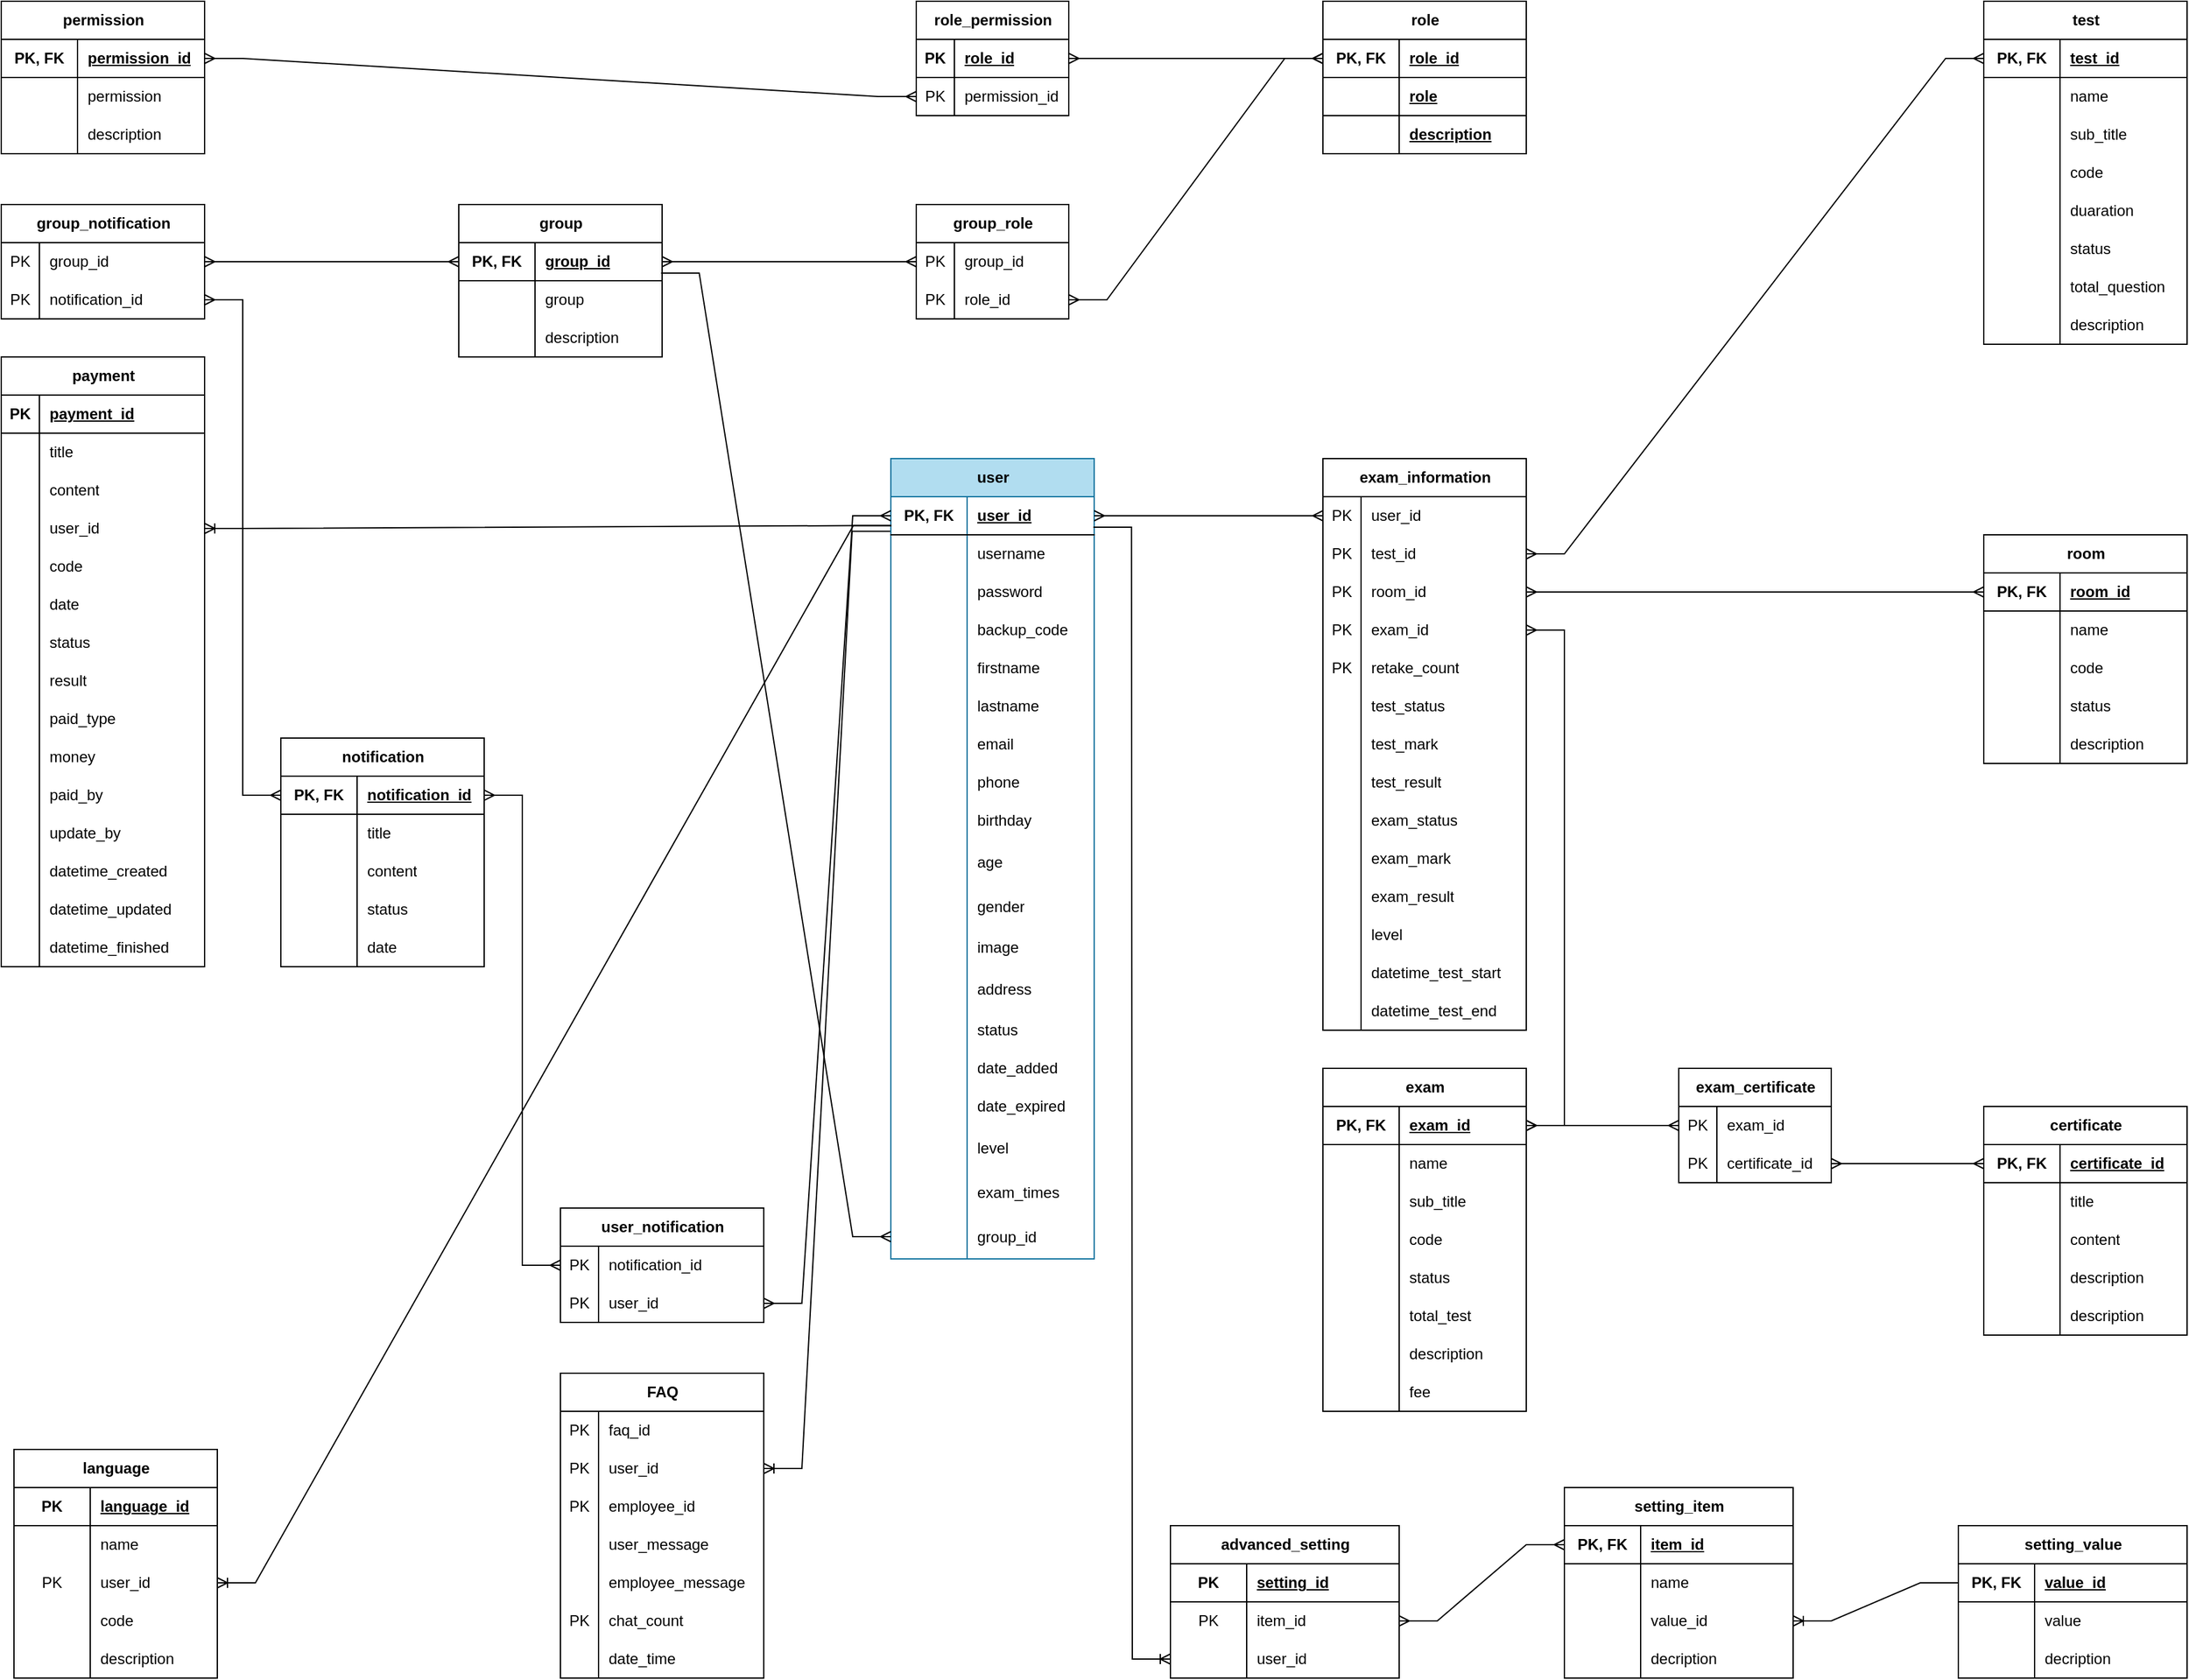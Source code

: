 <mxfile version="21.2.9" type="github">
  <diagram name="Trang-1" id="Cdz3vKeQnoIULwgqPeVI">
    <mxGraphModel dx="3402" dy="1175" grid="1" gridSize="10" guides="1" tooltips="1" connect="1" arrows="1" fold="1" page="1" pageScale="1" pageWidth="827" pageHeight="1169" math="0" shadow="0">
      <root>
        <mxCell id="0" />
        <mxCell id="1" parent="0" />
        <mxCell id="54f1GovUBqZnUj5Ud0q6-23" value="test" style="shape=table;startSize=30;container=1;collapsible=1;childLayout=tableLayout;fixedRows=1;rowLines=0;fontStyle=1;align=center;resizeLast=1;html=1;" parent="1" vertex="1">
          <mxGeometry x="1200" width="160" height="270" as="geometry" />
        </mxCell>
        <mxCell id="54f1GovUBqZnUj5Ud0q6-24" value="" style="shape=tableRow;horizontal=0;startSize=0;swimlaneHead=0;swimlaneBody=0;fillColor=none;collapsible=0;dropTarget=0;points=[[0,0.5],[1,0.5]];portConstraint=eastwest;top=0;left=0;right=0;bottom=1;" parent="54f1GovUBqZnUj5Ud0q6-23" vertex="1">
          <mxGeometry y="30" width="160" height="30" as="geometry" />
        </mxCell>
        <mxCell id="54f1GovUBqZnUj5Ud0q6-25" value="PK, FK" style="shape=partialRectangle;connectable=0;fillColor=none;top=0;left=0;bottom=0;right=0;fontStyle=1;overflow=hidden;whiteSpace=wrap;html=1;" parent="54f1GovUBqZnUj5Ud0q6-24" vertex="1">
          <mxGeometry width="60" height="30" as="geometry">
            <mxRectangle width="60" height="30" as="alternateBounds" />
          </mxGeometry>
        </mxCell>
        <mxCell id="54f1GovUBqZnUj5Ud0q6-26" value="test_id" style="shape=partialRectangle;connectable=0;fillColor=none;top=0;left=0;bottom=0;right=0;align=left;spacingLeft=6;fontStyle=5;overflow=hidden;whiteSpace=wrap;html=1;" parent="54f1GovUBqZnUj5Ud0q6-24" vertex="1">
          <mxGeometry x="60" width="100" height="30" as="geometry">
            <mxRectangle width="100" height="30" as="alternateBounds" />
          </mxGeometry>
        </mxCell>
        <mxCell id="54f1GovUBqZnUj5Ud0q6-27" value="" style="shape=tableRow;horizontal=0;startSize=0;swimlaneHead=0;swimlaneBody=0;fillColor=none;collapsible=0;dropTarget=0;points=[[0,0.5],[1,0.5]];portConstraint=eastwest;top=0;left=0;right=0;bottom=0;" parent="54f1GovUBqZnUj5Ud0q6-23" vertex="1">
          <mxGeometry y="60" width="160" height="30" as="geometry" />
        </mxCell>
        <mxCell id="54f1GovUBqZnUj5Ud0q6-28" value="" style="shape=partialRectangle;connectable=0;fillColor=none;top=0;left=0;bottom=0;right=0;editable=1;overflow=hidden;whiteSpace=wrap;html=1;" parent="54f1GovUBqZnUj5Ud0q6-27" vertex="1">
          <mxGeometry width="60" height="30" as="geometry">
            <mxRectangle width="60" height="30" as="alternateBounds" />
          </mxGeometry>
        </mxCell>
        <mxCell id="54f1GovUBqZnUj5Ud0q6-29" value="name" style="shape=partialRectangle;connectable=0;fillColor=none;top=0;left=0;bottom=0;right=0;align=left;spacingLeft=6;overflow=hidden;whiteSpace=wrap;html=1;" parent="54f1GovUBqZnUj5Ud0q6-27" vertex="1">
          <mxGeometry x="60" width="100" height="30" as="geometry">
            <mxRectangle width="100" height="30" as="alternateBounds" />
          </mxGeometry>
        </mxCell>
        <mxCell id="uDj8HgOMq8CBbb7v7DSe-115" value="" style="shape=tableRow;horizontal=0;startSize=0;swimlaneHead=0;swimlaneBody=0;fillColor=none;collapsible=0;dropTarget=0;points=[[0,0.5],[1,0.5]];portConstraint=eastwest;top=0;left=0;right=0;bottom=0;" vertex="1" parent="54f1GovUBqZnUj5Ud0q6-23">
          <mxGeometry y="90" width="160" height="30" as="geometry" />
        </mxCell>
        <mxCell id="uDj8HgOMq8CBbb7v7DSe-116" value="" style="shape=partialRectangle;connectable=0;fillColor=none;top=0;left=0;bottom=0;right=0;editable=1;overflow=hidden;whiteSpace=wrap;html=1;" vertex="1" parent="uDj8HgOMq8CBbb7v7DSe-115">
          <mxGeometry width="60" height="30" as="geometry">
            <mxRectangle width="60" height="30" as="alternateBounds" />
          </mxGeometry>
        </mxCell>
        <mxCell id="uDj8HgOMq8CBbb7v7DSe-117" value="sub_title" style="shape=partialRectangle;connectable=0;fillColor=none;top=0;left=0;bottom=0;right=0;align=left;spacingLeft=6;overflow=hidden;whiteSpace=wrap;html=1;" vertex="1" parent="uDj8HgOMq8CBbb7v7DSe-115">
          <mxGeometry x="60" width="100" height="30" as="geometry">
            <mxRectangle width="100" height="30" as="alternateBounds" />
          </mxGeometry>
        </mxCell>
        <mxCell id="54f1GovUBqZnUj5Ud0q6-30" value="" style="shape=tableRow;horizontal=0;startSize=0;swimlaneHead=0;swimlaneBody=0;fillColor=none;collapsible=0;dropTarget=0;points=[[0,0.5],[1,0.5]];portConstraint=eastwest;top=0;left=0;right=0;bottom=0;" parent="54f1GovUBqZnUj5Ud0q6-23" vertex="1">
          <mxGeometry y="120" width="160" height="30" as="geometry" />
        </mxCell>
        <mxCell id="54f1GovUBqZnUj5Ud0q6-31" value="" style="shape=partialRectangle;connectable=0;fillColor=none;top=0;left=0;bottom=0;right=0;editable=1;overflow=hidden;whiteSpace=wrap;html=1;" parent="54f1GovUBqZnUj5Ud0q6-30" vertex="1">
          <mxGeometry width="60" height="30" as="geometry">
            <mxRectangle width="60" height="30" as="alternateBounds" />
          </mxGeometry>
        </mxCell>
        <mxCell id="54f1GovUBqZnUj5Ud0q6-32" value="code" style="shape=partialRectangle;connectable=0;fillColor=none;top=0;left=0;bottom=0;right=0;align=left;spacingLeft=6;overflow=hidden;whiteSpace=wrap;html=1;" parent="54f1GovUBqZnUj5Ud0q6-30" vertex="1">
          <mxGeometry x="60" width="100" height="30" as="geometry">
            <mxRectangle width="100" height="30" as="alternateBounds" />
          </mxGeometry>
        </mxCell>
        <mxCell id="54f1GovUBqZnUj5Ud0q6-33" value="" style="shape=tableRow;horizontal=0;startSize=0;swimlaneHead=0;swimlaneBody=0;fillColor=none;collapsible=0;dropTarget=0;points=[[0,0.5],[1,0.5]];portConstraint=eastwest;top=0;left=0;right=0;bottom=0;" parent="54f1GovUBqZnUj5Ud0q6-23" vertex="1">
          <mxGeometry y="150" width="160" height="30" as="geometry" />
        </mxCell>
        <mxCell id="54f1GovUBqZnUj5Ud0q6-34" value="" style="shape=partialRectangle;connectable=0;fillColor=none;top=0;left=0;bottom=0;right=0;editable=1;overflow=hidden;whiteSpace=wrap;html=1;" parent="54f1GovUBqZnUj5Ud0q6-33" vertex="1">
          <mxGeometry width="60" height="30" as="geometry">
            <mxRectangle width="60" height="30" as="alternateBounds" />
          </mxGeometry>
        </mxCell>
        <mxCell id="54f1GovUBqZnUj5Ud0q6-35" value="duaration" style="shape=partialRectangle;connectable=0;fillColor=none;top=0;left=0;bottom=0;right=0;align=left;spacingLeft=6;overflow=hidden;whiteSpace=wrap;html=1;" parent="54f1GovUBqZnUj5Ud0q6-33" vertex="1">
          <mxGeometry x="60" width="100" height="30" as="geometry">
            <mxRectangle width="100" height="30" as="alternateBounds" />
          </mxGeometry>
        </mxCell>
        <mxCell id="uDj8HgOMq8CBbb7v7DSe-126" value="" style="shape=tableRow;horizontal=0;startSize=0;swimlaneHead=0;swimlaneBody=0;fillColor=none;collapsible=0;dropTarget=0;points=[[0,0.5],[1,0.5]];portConstraint=eastwest;top=0;left=0;right=0;bottom=0;" vertex="1" parent="54f1GovUBqZnUj5Ud0q6-23">
          <mxGeometry y="180" width="160" height="30" as="geometry" />
        </mxCell>
        <mxCell id="uDj8HgOMq8CBbb7v7DSe-127" value="" style="shape=partialRectangle;connectable=0;fillColor=none;top=0;left=0;bottom=0;right=0;editable=1;overflow=hidden;whiteSpace=wrap;html=1;" vertex="1" parent="uDj8HgOMq8CBbb7v7DSe-126">
          <mxGeometry width="60" height="30" as="geometry">
            <mxRectangle width="60" height="30" as="alternateBounds" />
          </mxGeometry>
        </mxCell>
        <mxCell id="uDj8HgOMq8CBbb7v7DSe-128" value="status" style="shape=partialRectangle;connectable=0;fillColor=none;top=0;left=0;bottom=0;right=0;align=left;spacingLeft=6;overflow=hidden;whiteSpace=wrap;html=1;" vertex="1" parent="uDj8HgOMq8CBbb7v7DSe-126">
          <mxGeometry x="60" width="100" height="30" as="geometry">
            <mxRectangle width="100" height="30" as="alternateBounds" />
          </mxGeometry>
        </mxCell>
        <mxCell id="54f1GovUBqZnUj5Ud0q6-42" value="" style="shape=tableRow;horizontal=0;startSize=0;swimlaneHead=0;swimlaneBody=0;fillColor=none;collapsible=0;dropTarget=0;points=[[0,0.5],[1,0.5]];portConstraint=eastwest;top=0;left=0;right=0;bottom=0;" parent="54f1GovUBqZnUj5Ud0q6-23" vertex="1">
          <mxGeometry y="210" width="160" height="30" as="geometry" />
        </mxCell>
        <mxCell id="54f1GovUBqZnUj5Ud0q6-43" value="" style="shape=partialRectangle;connectable=0;fillColor=none;top=0;left=0;bottom=0;right=0;editable=1;overflow=hidden;whiteSpace=wrap;html=1;" parent="54f1GovUBqZnUj5Ud0q6-42" vertex="1">
          <mxGeometry width="60" height="30" as="geometry">
            <mxRectangle width="60" height="30" as="alternateBounds" />
          </mxGeometry>
        </mxCell>
        <mxCell id="54f1GovUBqZnUj5Ud0q6-44" value="total_question" style="shape=partialRectangle;connectable=0;fillColor=none;top=0;left=0;bottom=0;right=0;align=left;spacingLeft=6;overflow=hidden;whiteSpace=wrap;html=1;" parent="54f1GovUBqZnUj5Ud0q6-42" vertex="1">
          <mxGeometry x="60" width="100" height="30" as="geometry">
            <mxRectangle width="100" height="30" as="alternateBounds" />
          </mxGeometry>
        </mxCell>
        <mxCell id="BmNx6DvhipCwxeSsactK-29" value="" style="shape=tableRow;horizontal=0;startSize=0;swimlaneHead=0;swimlaneBody=0;fillColor=none;collapsible=0;dropTarget=0;points=[[0,0.5],[1,0.5]];portConstraint=eastwest;top=0;left=0;right=0;bottom=0;" parent="54f1GovUBqZnUj5Ud0q6-23" vertex="1">
          <mxGeometry y="240" width="160" height="30" as="geometry" />
        </mxCell>
        <mxCell id="BmNx6DvhipCwxeSsactK-30" value="" style="shape=partialRectangle;connectable=0;fillColor=none;top=0;left=0;bottom=0;right=0;editable=1;overflow=hidden;whiteSpace=wrap;html=1;" parent="BmNx6DvhipCwxeSsactK-29" vertex="1">
          <mxGeometry width="60" height="30" as="geometry">
            <mxRectangle width="60" height="30" as="alternateBounds" />
          </mxGeometry>
        </mxCell>
        <mxCell id="BmNx6DvhipCwxeSsactK-31" value="description" style="shape=partialRectangle;connectable=0;fillColor=none;top=0;left=0;bottom=0;right=0;align=left;spacingLeft=6;overflow=hidden;whiteSpace=wrap;html=1;" parent="BmNx6DvhipCwxeSsactK-29" vertex="1">
          <mxGeometry x="60" width="100" height="30" as="geometry">
            <mxRectangle width="100" height="30" as="alternateBounds" />
          </mxGeometry>
        </mxCell>
        <mxCell id="54f1GovUBqZnUj5Ud0q6-54" value="role" style="shape=table;startSize=30;container=1;collapsible=1;childLayout=tableLayout;fixedRows=1;rowLines=0;fontStyle=1;align=center;resizeLast=1;html=1;" parent="1" vertex="1">
          <mxGeometry x="680" width="160" height="120" as="geometry" />
        </mxCell>
        <mxCell id="54f1GovUBqZnUj5Ud0q6-55" value="" style="shape=tableRow;horizontal=0;startSize=0;swimlaneHead=0;swimlaneBody=0;fillColor=none;collapsible=0;dropTarget=0;points=[[0,0.5],[1,0.5]];portConstraint=eastwest;top=0;left=0;right=0;bottom=1;" parent="54f1GovUBqZnUj5Ud0q6-54" vertex="1">
          <mxGeometry y="30" width="160" height="30" as="geometry" />
        </mxCell>
        <mxCell id="54f1GovUBqZnUj5Ud0q6-56" value="PK, FK" style="shape=partialRectangle;connectable=0;fillColor=none;top=0;left=0;bottom=0;right=0;fontStyle=1;overflow=hidden;whiteSpace=wrap;html=1;" parent="54f1GovUBqZnUj5Ud0q6-55" vertex="1">
          <mxGeometry width="60" height="30" as="geometry">
            <mxRectangle width="60" height="30" as="alternateBounds" />
          </mxGeometry>
        </mxCell>
        <mxCell id="54f1GovUBqZnUj5Ud0q6-57" value="role_id" style="shape=partialRectangle;connectable=0;fillColor=none;top=0;left=0;bottom=0;right=0;align=left;spacingLeft=6;fontStyle=5;overflow=hidden;whiteSpace=wrap;html=1;" parent="54f1GovUBqZnUj5Ud0q6-55" vertex="1">
          <mxGeometry x="60" width="100" height="30" as="geometry">
            <mxRectangle width="100" height="30" as="alternateBounds" />
          </mxGeometry>
        </mxCell>
        <mxCell id="BmNx6DvhipCwxeSsactK-26" value="" style="shape=tableRow;horizontal=0;startSize=0;swimlaneHead=0;swimlaneBody=0;fillColor=none;collapsible=0;dropTarget=0;points=[[0,0.5],[1,0.5]];portConstraint=eastwest;top=0;left=0;right=0;bottom=1;" parent="54f1GovUBqZnUj5Ud0q6-54" vertex="1">
          <mxGeometry y="60" width="160" height="30" as="geometry" />
        </mxCell>
        <mxCell id="BmNx6DvhipCwxeSsactK-27" value="" style="shape=partialRectangle;connectable=0;fillColor=none;top=0;left=0;bottom=0;right=0;fontStyle=1;overflow=hidden;whiteSpace=wrap;html=1;" parent="BmNx6DvhipCwxeSsactK-26" vertex="1">
          <mxGeometry width="60" height="30" as="geometry">
            <mxRectangle width="60" height="30" as="alternateBounds" />
          </mxGeometry>
        </mxCell>
        <mxCell id="BmNx6DvhipCwxeSsactK-28" value="role" style="shape=partialRectangle;connectable=0;fillColor=none;top=0;left=0;bottom=0;right=0;align=left;spacingLeft=6;fontStyle=5;overflow=hidden;whiteSpace=wrap;html=1;" parent="BmNx6DvhipCwxeSsactK-26" vertex="1">
          <mxGeometry x="60" width="100" height="30" as="geometry">
            <mxRectangle width="100" height="30" as="alternateBounds" />
          </mxGeometry>
        </mxCell>
        <mxCell id="uDj8HgOMq8CBbb7v7DSe-24" value="" style="shape=tableRow;horizontal=0;startSize=0;swimlaneHead=0;swimlaneBody=0;fillColor=none;collapsible=0;dropTarget=0;points=[[0,0.5],[1,0.5]];portConstraint=eastwest;top=0;left=0;right=0;bottom=1;" vertex="1" parent="54f1GovUBqZnUj5Ud0q6-54">
          <mxGeometry y="90" width="160" height="30" as="geometry" />
        </mxCell>
        <mxCell id="uDj8HgOMq8CBbb7v7DSe-25" value="" style="shape=partialRectangle;connectable=0;fillColor=none;top=0;left=0;bottom=0;right=0;fontStyle=1;overflow=hidden;whiteSpace=wrap;html=1;" vertex="1" parent="uDj8HgOMq8CBbb7v7DSe-24">
          <mxGeometry width="60" height="30" as="geometry">
            <mxRectangle width="60" height="30" as="alternateBounds" />
          </mxGeometry>
        </mxCell>
        <mxCell id="uDj8HgOMq8CBbb7v7DSe-26" value="description" style="shape=partialRectangle;connectable=0;fillColor=none;top=0;left=0;bottom=0;right=0;align=left;spacingLeft=6;fontStyle=5;overflow=hidden;whiteSpace=wrap;html=1;" vertex="1" parent="uDj8HgOMq8CBbb7v7DSe-24">
          <mxGeometry x="60" width="100" height="30" as="geometry">
            <mxRectangle width="100" height="30" as="alternateBounds" />
          </mxGeometry>
        </mxCell>
        <mxCell id="54f1GovUBqZnUj5Ud0q6-67" value="permission" style="shape=table;startSize=30;container=1;collapsible=1;childLayout=tableLayout;fixedRows=1;rowLines=0;fontStyle=1;align=center;resizeLast=1;html=1;" parent="1" vertex="1">
          <mxGeometry x="-360" width="160" height="120" as="geometry" />
        </mxCell>
        <mxCell id="54f1GovUBqZnUj5Ud0q6-68" value="" style="shape=tableRow;horizontal=0;startSize=0;swimlaneHead=0;swimlaneBody=0;fillColor=none;collapsible=0;dropTarget=0;points=[[0,0.5],[1,0.5]];portConstraint=eastwest;top=0;left=0;right=0;bottom=1;" parent="54f1GovUBqZnUj5Ud0q6-67" vertex="1">
          <mxGeometry y="30" width="160" height="30" as="geometry" />
        </mxCell>
        <mxCell id="54f1GovUBqZnUj5Ud0q6-69" value="PK, FK" style="shape=partialRectangle;connectable=0;fillColor=none;top=0;left=0;bottom=0;right=0;fontStyle=1;overflow=hidden;whiteSpace=wrap;html=1;" parent="54f1GovUBqZnUj5Ud0q6-68" vertex="1">
          <mxGeometry width="60" height="30" as="geometry">
            <mxRectangle width="60" height="30" as="alternateBounds" />
          </mxGeometry>
        </mxCell>
        <mxCell id="54f1GovUBqZnUj5Ud0q6-70" value="permission_id" style="shape=partialRectangle;connectable=0;fillColor=none;top=0;left=0;bottom=0;right=0;align=left;spacingLeft=6;fontStyle=5;overflow=hidden;whiteSpace=wrap;html=1;" parent="54f1GovUBqZnUj5Ud0q6-68" vertex="1">
          <mxGeometry x="60" width="100" height="30" as="geometry">
            <mxRectangle width="100" height="30" as="alternateBounds" />
          </mxGeometry>
        </mxCell>
        <mxCell id="BmNx6DvhipCwxeSsactK-20" value="" style="shape=tableRow;horizontal=0;startSize=0;swimlaneHead=0;swimlaneBody=0;fillColor=none;collapsible=0;dropTarget=0;points=[[0,0.5],[1,0.5]];portConstraint=eastwest;top=0;left=0;right=0;bottom=0;" parent="54f1GovUBqZnUj5Ud0q6-67" vertex="1">
          <mxGeometry y="60" width="160" height="30" as="geometry" />
        </mxCell>
        <mxCell id="BmNx6DvhipCwxeSsactK-21" value="" style="shape=partialRectangle;connectable=0;fillColor=none;top=0;left=0;bottom=0;right=0;editable=1;overflow=hidden;whiteSpace=wrap;html=1;" parent="BmNx6DvhipCwxeSsactK-20" vertex="1">
          <mxGeometry width="60" height="30" as="geometry">
            <mxRectangle width="60" height="30" as="alternateBounds" />
          </mxGeometry>
        </mxCell>
        <mxCell id="BmNx6DvhipCwxeSsactK-22" value="permission" style="shape=partialRectangle;connectable=0;fillColor=none;top=0;left=0;bottom=0;right=0;align=left;spacingLeft=6;overflow=hidden;whiteSpace=wrap;html=1;" parent="BmNx6DvhipCwxeSsactK-20" vertex="1">
          <mxGeometry x="60" width="100" height="30" as="geometry">
            <mxRectangle width="100" height="30" as="alternateBounds" />
          </mxGeometry>
        </mxCell>
        <mxCell id="uDj8HgOMq8CBbb7v7DSe-17" value="" style="shape=tableRow;horizontal=0;startSize=0;swimlaneHead=0;swimlaneBody=0;fillColor=none;collapsible=0;dropTarget=0;points=[[0,0.5],[1,0.5]];portConstraint=eastwest;top=0;left=0;right=0;bottom=0;" vertex="1" parent="54f1GovUBqZnUj5Ud0q6-67">
          <mxGeometry y="90" width="160" height="30" as="geometry" />
        </mxCell>
        <mxCell id="uDj8HgOMq8CBbb7v7DSe-18" value="" style="shape=partialRectangle;connectable=0;fillColor=none;top=0;left=0;bottom=0;right=0;editable=1;overflow=hidden;whiteSpace=wrap;html=1;" vertex="1" parent="uDj8HgOMq8CBbb7v7DSe-17">
          <mxGeometry width="60" height="30" as="geometry">
            <mxRectangle width="60" height="30" as="alternateBounds" />
          </mxGeometry>
        </mxCell>
        <mxCell id="uDj8HgOMq8CBbb7v7DSe-19" value="description" style="shape=partialRectangle;connectable=0;fillColor=none;top=0;left=0;bottom=0;right=0;align=left;spacingLeft=6;overflow=hidden;whiteSpace=wrap;html=1;" vertex="1" parent="uDj8HgOMq8CBbb7v7DSe-17">
          <mxGeometry x="60" width="100" height="30" as="geometry">
            <mxRectangle width="100" height="30" as="alternateBounds" />
          </mxGeometry>
        </mxCell>
        <object label="user" placeholders="1" id="54f1GovUBqZnUj5Ud0q6-1">
          <mxCell style="shape=table;startSize=30;container=1;collapsible=1;childLayout=tableLayout;fixedRows=1;rowLines=0;fontStyle=1;align=center;resizeLast=1;html=1;fillColor=#b1ddf0;strokeColor=#10739e;" parent="1" vertex="1">
            <mxGeometry x="340" y="360" width="160" height="630" as="geometry" />
          </mxCell>
        </object>
        <mxCell id="54f1GovUBqZnUj5Ud0q6-2" value="" style="shape=tableRow;horizontal=0;startSize=0;swimlaneHead=0;swimlaneBody=0;fillColor=none;collapsible=0;dropTarget=0;points=[[0,0.5],[1,0.5]];portConstraint=eastwest;top=0;left=0;right=0;bottom=1;" parent="54f1GovUBqZnUj5Ud0q6-1" vertex="1">
          <mxGeometry y="30" width="160" height="30" as="geometry" />
        </mxCell>
        <mxCell id="54f1GovUBqZnUj5Ud0q6-3" value="PK, FK" style="shape=partialRectangle;connectable=0;fillColor=none;top=0;left=0;bottom=0;right=0;fontStyle=1;overflow=hidden;whiteSpace=wrap;html=1;" parent="54f1GovUBqZnUj5Ud0q6-2" vertex="1">
          <mxGeometry width="60" height="30" as="geometry">
            <mxRectangle width="60" height="30" as="alternateBounds" />
          </mxGeometry>
        </mxCell>
        <mxCell id="54f1GovUBqZnUj5Ud0q6-4" value="user_id" style="shape=partialRectangle;connectable=0;fillColor=none;top=0;left=0;bottom=0;right=0;align=left;spacingLeft=6;fontStyle=5;overflow=hidden;whiteSpace=wrap;html=1;" parent="54f1GovUBqZnUj5Ud0q6-2" vertex="1">
          <mxGeometry x="60" width="100" height="30" as="geometry">
            <mxRectangle width="100" height="30" as="alternateBounds" />
          </mxGeometry>
        </mxCell>
        <mxCell id="54f1GovUBqZnUj5Ud0q6-5" value="" style="shape=tableRow;horizontal=0;startSize=0;swimlaneHead=0;swimlaneBody=0;fillColor=none;collapsible=0;dropTarget=0;points=[[0,0.5],[1,0.5]];portConstraint=eastwest;top=0;left=0;right=0;bottom=0;" parent="54f1GovUBqZnUj5Ud0q6-1" vertex="1">
          <mxGeometry y="60" width="160" height="30" as="geometry" />
        </mxCell>
        <mxCell id="54f1GovUBqZnUj5Ud0q6-6" value="" style="shape=partialRectangle;connectable=0;fillColor=none;top=0;left=0;bottom=0;right=0;editable=1;overflow=hidden;whiteSpace=wrap;html=1;" parent="54f1GovUBqZnUj5Ud0q6-5" vertex="1">
          <mxGeometry width="60" height="30" as="geometry">
            <mxRectangle width="60" height="30" as="alternateBounds" />
          </mxGeometry>
        </mxCell>
        <mxCell id="54f1GovUBqZnUj5Ud0q6-7" value="username&lt;span style=&quot;white-space: pre;&quot;&gt; &lt;/span&gt;" style="shape=partialRectangle;connectable=0;fillColor=none;top=0;left=0;bottom=0;right=0;align=left;spacingLeft=6;overflow=hidden;whiteSpace=wrap;html=1;" parent="54f1GovUBqZnUj5Ud0q6-5" vertex="1">
          <mxGeometry x="60" width="100" height="30" as="geometry">
            <mxRectangle width="100" height="30" as="alternateBounds" />
          </mxGeometry>
        </mxCell>
        <mxCell id="54f1GovUBqZnUj5Ud0q6-80" value="" style="shape=tableRow;horizontal=0;startSize=0;swimlaneHead=0;swimlaneBody=0;fillColor=none;collapsible=0;dropTarget=0;points=[[0,0.5],[1,0.5]];portConstraint=eastwest;top=0;left=0;right=0;bottom=0;" parent="54f1GovUBqZnUj5Ud0q6-1" vertex="1">
          <mxGeometry y="90" width="160" height="30" as="geometry" />
        </mxCell>
        <mxCell id="54f1GovUBqZnUj5Ud0q6-81" value="" style="shape=partialRectangle;connectable=0;fillColor=none;top=0;left=0;bottom=0;right=0;editable=1;overflow=hidden;whiteSpace=wrap;html=1;" parent="54f1GovUBqZnUj5Ud0q6-80" vertex="1">
          <mxGeometry width="60" height="30" as="geometry">
            <mxRectangle width="60" height="30" as="alternateBounds" />
          </mxGeometry>
        </mxCell>
        <mxCell id="54f1GovUBqZnUj5Ud0q6-82" value="password" style="shape=partialRectangle;connectable=0;fillColor=none;top=0;left=0;bottom=0;right=0;align=left;spacingLeft=6;overflow=hidden;whiteSpace=wrap;html=1;" parent="54f1GovUBqZnUj5Ud0q6-80" vertex="1">
          <mxGeometry x="60" width="100" height="30" as="geometry">
            <mxRectangle width="100" height="30" as="alternateBounds" />
          </mxGeometry>
        </mxCell>
        <mxCell id="Wo0M4S5aOiPQ_HfGj3OZ-13" value="" style="shape=tableRow;horizontal=0;startSize=0;swimlaneHead=0;swimlaneBody=0;fillColor=none;collapsible=0;dropTarget=0;points=[[0,0.5],[1,0.5]];portConstraint=eastwest;top=0;left=0;right=0;bottom=0;" parent="54f1GovUBqZnUj5Ud0q6-1" vertex="1">
          <mxGeometry y="120" width="160" height="30" as="geometry" />
        </mxCell>
        <mxCell id="Wo0M4S5aOiPQ_HfGj3OZ-14" value="" style="shape=partialRectangle;connectable=0;fillColor=none;top=0;left=0;bottom=0;right=0;editable=1;overflow=hidden;whiteSpace=wrap;html=1;" parent="Wo0M4S5aOiPQ_HfGj3OZ-13" vertex="1">
          <mxGeometry width="60" height="30" as="geometry">
            <mxRectangle width="60" height="30" as="alternateBounds" />
          </mxGeometry>
        </mxCell>
        <mxCell id="Wo0M4S5aOiPQ_HfGj3OZ-15" value="backup_code" style="shape=partialRectangle;connectable=0;fillColor=none;top=0;left=0;bottom=0;right=0;align=left;spacingLeft=6;overflow=hidden;whiteSpace=wrap;html=1;" parent="Wo0M4S5aOiPQ_HfGj3OZ-13" vertex="1">
          <mxGeometry x="60" width="100" height="30" as="geometry">
            <mxRectangle width="100" height="30" as="alternateBounds" />
          </mxGeometry>
        </mxCell>
        <mxCell id="54f1GovUBqZnUj5Ud0q6-83" value="" style="shape=tableRow;horizontal=0;startSize=0;swimlaneHead=0;swimlaneBody=0;fillColor=none;collapsible=0;dropTarget=0;points=[[0,0.5],[1,0.5]];portConstraint=eastwest;top=0;left=0;right=0;bottom=0;" parent="54f1GovUBqZnUj5Ud0q6-1" vertex="1">
          <mxGeometry y="150" width="160" height="30" as="geometry" />
        </mxCell>
        <mxCell id="54f1GovUBqZnUj5Ud0q6-84" value="" style="shape=partialRectangle;connectable=0;fillColor=none;top=0;left=0;bottom=0;right=0;editable=1;overflow=hidden;whiteSpace=wrap;html=1;" parent="54f1GovUBqZnUj5Ud0q6-83" vertex="1">
          <mxGeometry width="60" height="30" as="geometry">
            <mxRectangle width="60" height="30" as="alternateBounds" />
          </mxGeometry>
        </mxCell>
        <mxCell id="54f1GovUBqZnUj5Ud0q6-85" value="firstname" style="shape=partialRectangle;connectable=0;fillColor=none;top=0;left=0;bottom=0;right=0;align=left;spacingLeft=6;overflow=hidden;whiteSpace=wrap;html=1;" parent="54f1GovUBqZnUj5Ud0q6-83" vertex="1">
          <mxGeometry x="60" width="100" height="30" as="geometry">
            <mxRectangle width="100" height="30" as="alternateBounds" />
          </mxGeometry>
        </mxCell>
        <mxCell id="54f1GovUBqZnUj5Ud0q6-89" value="" style="shape=tableRow;horizontal=0;startSize=0;swimlaneHead=0;swimlaneBody=0;fillColor=none;collapsible=0;dropTarget=0;points=[[0,0.5],[1,0.5]];portConstraint=eastwest;top=0;left=0;right=0;bottom=0;" parent="54f1GovUBqZnUj5Ud0q6-1" vertex="1">
          <mxGeometry y="180" width="160" height="30" as="geometry" />
        </mxCell>
        <mxCell id="54f1GovUBqZnUj5Ud0q6-90" value="" style="shape=partialRectangle;connectable=0;fillColor=none;top=0;left=0;bottom=0;right=0;editable=1;overflow=hidden;whiteSpace=wrap;html=1;" parent="54f1GovUBqZnUj5Ud0q6-89" vertex="1">
          <mxGeometry width="60" height="30" as="geometry">
            <mxRectangle width="60" height="30" as="alternateBounds" />
          </mxGeometry>
        </mxCell>
        <mxCell id="54f1GovUBqZnUj5Ud0q6-91" value="lastname" style="shape=partialRectangle;connectable=0;fillColor=none;top=0;left=0;bottom=0;right=0;align=left;spacingLeft=6;overflow=hidden;whiteSpace=wrap;html=1;" parent="54f1GovUBqZnUj5Ud0q6-89" vertex="1">
          <mxGeometry x="60" width="100" height="30" as="geometry">
            <mxRectangle width="100" height="30" as="alternateBounds" />
          </mxGeometry>
        </mxCell>
        <mxCell id="54f1GovUBqZnUj5Ud0q6-48" value="" style="shape=tableRow;horizontal=0;startSize=0;swimlaneHead=0;swimlaneBody=0;fillColor=none;collapsible=0;dropTarget=0;points=[[0,0.5],[1,0.5]];portConstraint=eastwest;top=0;left=0;right=0;bottom=0;" parent="54f1GovUBqZnUj5Ud0q6-1" vertex="1">
          <mxGeometry y="210" width="160" height="30" as="geometry" />
        </mxCell>
        <mxCell id="54f1GovUBqZnUj5Ud0q6-49" value="" style="shape=partialRectangle;connectable=0;fillColor=none;top=0;left=0;bottom=0;right=0;editable=1;overflow=hidden;whiteSpace=wrap;html=1;" parent="54f1GovUBqZnUj5Ud0q6-48" vertex="1">
          <mxGeometry width="60" height="30" as="geometry">
            <mxRectangle width="60" height="30" as="alternateBounds" />
          </mxGeometry>
        </mxCell>
        <mxCell id="54f1GovUBqZnUj5Ud0q6-50" value="email" style="shape=partialRectangle;connectable=0;fillColor=none;top=0;left=0;bottom=0;right=0;align=left;spacingLeft=6;overflow=hidden;whiteSpace=wrap;html=1;" parent="54f1GovUBqZnUj5Ud0q6-48" vertex="1">
          <mxGeometry x="60" width="100" height="30" as="geometry">
            <mxRectangle width="100" height="30" as="alternateBounds" />
          </mxGeometry>
        </mxCell>
        <mxCell id="Wo0M4S5aOiPQ_HfGj3OZ-7" value="" style="shape=tableRow;horizontal=0;startSize=0;swimlaneHead=0;swimlaneBody=0;fillColor=none;collapsible=0;dropTarget=0;points=[[0,0.5],[1,0.5]];portConstraint=eastwest;top=0;left=0;right=0;bottom=0;" parent="54f1GovUBqZnUj5Ud0q6-1" vertex="1">
          <mxGeometry y="240" width="160" height="30" as="geometry" />
        </mxCell>
        <mxCell id="Wo0M4S5aOiPQ_HfGj3OZ-8" value="" style="shape=partialRectangle;connectable=0;fillColor=none;top=0;left=0;bottom=0;right=0;editable=1;overflow=hidden;whiteSpace=wrap;html=1;" parent="Wo0M4S5aOiPQ_HfGj3OZ-7" vertex="1">
          <mxGeometry width="60" height="30" as="geometry">
            <mxRectangle width="60" height="30" as="alternateBounds" />
          </mxGeometry>
        </mxCell>
        <mxCell id="Wo0M4S5aOiPQ_HfGj3OZ-9" value="phone" style="shape=partialRectangle;connectable=0;fillColor=none;top=0;left=0;bottom=0;right=0;align=left;spacingLeft=6;overflow=hidden;whiteSpace=wrap;html=1;" parent="Wo0M4S5aOiPQ_HfGj3OZ-7" vertex="1">
          <mxGeometry x="60" width="100" height="30" as="geometry">
            <mxRectangle width="100" height="30" as="alternateBounds" />
          </mxGeometry>
        </mxCell>
        <mxCell id="Wo0M4S5aOiPQ_HfGj3OZ-10" value="" style="shape=tableRow;horizontal=0;startSize=0;swimlaneHead=0;swimlaneBody=0;fillColor=none;collapsible=0;dropTarget=0;points=[[0,0.5],[1,0.5]];portConstraint=eastwest;top=0;left=0;right=0;bottom=0;" parent="54f1GovUBqZnUj5Ud0q6-1" vertex="1">
          <mxGeometry y="270" width="160" height="30" as="geometry" />
        </mxCell>
        <mxCell id="Wo0M4S5aOiPQ_HfGj3OZ-11" value="" style="shape=partialRectangle;connectable=0;fillColor=none;top=0;left=0;bottom=0;right=0;editable=1;overflow=hidden;whiteSpace=wrap;html=1;" parent="Wo0M4S5aOiPQ_HfGj3OZ-10" vertex="1">
          <mxGeometry width="60" height="30" as="geometry">
            <mxRectangle width="60" height="30" as="alternateBounds" />
          </mxGeometry>
        </mxCell>
        <mxCell id="Wo0M4S5aOiPQ_HfGj3OZ-12" value="birthday" style="shape=partialRectangle;connectable=0;fillColor=none;top=0;left=0;bottom=0;right=0;align=left;spacingLeft=6;overflow=hidden;whiteSpace=wrap;html=1;" parent="Wo0M4S5aOiPQ_HfGj3OZ-10" vertex="1">
          <mxGeometry x="60" width="100" height="30" as="geometry">
            <mxRectangle width="100" height="30" as="alternateBounds" />
          </mxGeometry>
        </mxCell>
        <mxCell id="54f1GovUBqZnUj5Ud0q6-11" value="" style="shape=tableRow;horizontal=0;startSize=0;swimlaneHead=0;swimlaneBody=0;fillColor=none;collapsible=0;dropTarget=0;points=[[0,0.5],[1,0.5]];portConstraint=eastwest;top=0;left=0;right=0;bottom=0;" parent="54f1GovUBqZnUj5Ud0q6-1" vertex="1">
          <mxGeometry y="300" width="160" height="35" as="geometry" />
        </mxCell>
        <mxCell id="54f1GovUBqZnUj5Ud0q6-12" value="" style="shape=partialRectangle;connectable=0;fillColor=none;top=0;left=0;bottom=0;right=0;editable=1;overflow=hidden;whiteSpace=wrap;html=1;" parent="54f1GovUBqZnUj5Ud0q6-11" vertex="1">
          <mxGeometry width="60" height="35" as="geometry">
            <mxRectangle width="60" height="35" as="alternateBounds" />
          </mxGeometry>
        </mxCell>
        <object label="age" gender="" id="54f1GovUBqZnUj5Ud0q6-13">
          <mxCell style="shape=partialRectangle;connectable=0;fillColor=none;top=0;left=0;bottom=0;right=0;align=left;spacingLeft=6;overflow=hidden;whiteSpace=wrap;html=1;" parent="54f1GovUBqZnUj5Ud0q6-11" vertex="1">
            <mxGeometry x="60" width="100" height="35" as="geometry">
              <mxRectangle width="100" height="35" as="alternateBounds" />
            </mxGeometry>
          </mxCell>
        </object>
        <mxCell id="54f1GovUBqZnUj5Ud0q6-14" value="" style="shape=tableRow;horizontal=0;startSize=0;swimlaneHead=0;swimlaneBody=0;fillColor=none;collapsible=0;dropTarget=0;points=[[0,0.5],[1,0.5]];portConstraint=eastwest;top=0;left=0;right=0;bottom=0;" parent="54f1GovUBqZnUj5Ud0q6-1" vertex="1">
          <mxGeometry y="335" width="160" height="35" as="geometry" />
        </mxCell>
        <mxCell id="54f1GovUBqZnUj5Ud0q6-15" value="" style="shape=partialRectangle;connectable=0;fillColor=none;top=0;left=0;bottom=0;right=0;editable=1;overflow=hidden;whiteSpace=wrap;html=1;" parent="54f1GovUBqZnUj5Ud0q6-14" vertex="1">
          <mxGeometry width="60" height="35" as="geometry">
            <mxRectangle width="60" height="35" as="alternateBounds" />
          </mxGeometry>
        </mxCell>
        <object label="gender" gender="" id="54f1GovUBqZnUj5Ud0q6-16">
          <mxCell style="shape=partialRectangle;connectable=0;fillColor=none;top=0;left=0;bottom=0;right=0;align=left;spacingLeft=6;overflow=hidden;whiteSpace=wrap;html=1;" parent="54f1GovUBqZnUj5Ud0q6-14" vertex="1">
            <mxGeometry x="60" width="100" height="35" as="geometry">
              <mxRectangle width="100" height="35" as="alternateBounds" />
            </mxGeometry>
          </mxCell>
        </object>
        <mxCell id="54f1GovUBqZnUj5Ud0q6-86" value="" style="shape=tableRow;horizontal=0;startSize=0;swimlaneHead=0;swimlaneBody=0;fillColor=none;collapsible=0;dropTarget=0;points=[[0,0.5],[1,0.5]];portConstraint=eastwest;top=0;left=0;right=0;bottom=0;" parent="54f1GovUBqZnUj5Ud0q6-1" vertex="1">
          <mxGeometry y="370" width="160" height="30" as="geometry" />
        </mxCell>
        <mxCell id="54f1GovUBqZnUj5Ud0q6-87" value="" style="shape=partialRectangle;connectable=0;fillColor=none;top=0;left=0;bottom=0;right=0;editable=1;overflow=hidden;whiteSpace=wrap;html=1;" parent="54f1GovUBqZnUj5Ud0q6-86" vertex="1">
          <mxGeometry width="60" height="30" as="geometry">
            <mxRectangle width="60" height="30" as="alternateBounds" />
          </mxGeometry>
        </mxCell>
        <mxCell id="54f1GovUBqZnUj5Ud0q6-88" value="image" style="shape=partialRectangle;connectable=0;fillColor=none;top=0;left=0;bottom=0;right=0;align=left;spacingLeft=6;overflow=hidden;whiteSpace=wrap;html=1;" parent="54f1GovUBqZnUj5Ud0q6-86" vertex="1">
          <mxGeometry x="60" width="100" height="30" as="geometry">
            <mxRectangle width="100" height="30" as="alternateBounds" />
          </mxGeometry>
        </mxCell>
        <mxCell id="54f1GovUBqZnUj5Ud0q6-17" value="" style="shape=tableRow;horizontal=0;startSize=0;swimlaneHead=0;swimlaneBody=0;fillColor=none;collapsible=0;dropTarget=0;points=[[0,0.5],[1,0.5]];portConstraint=eastwest;top=0;left=0;right=0;bottom=0;" parent="54f1GovUBqZnUj5Ud0q6-1" vertex="1">
          <mxGeometry y="400" width="160" height="35" as="geometry" />
        </mxCell>
        <mxCell id="54f1GovUBqZnUj5Ud0q6-18" value="" style="shape=partialRectangle;connectable=0;fillColor=none;top=0;left=0;bottom=0;right=0;editable=1;overflow=hidden;whiteSpace=wrap;html=1;" parent="54f1GovUBqZnUj5Ud0q6-17" vertex="1">
          <mxGeometry width="60" height="35" as="geometry">
            <mxRectangle width="60" height="35" as="alternateBounds" />
          </mxGeometry>
        </mxCell>
        <object label="address" gender="" id="54f1GovUBqZnUj5Ud0q6-19">
          <mxCell style="shape=partialRectangle;connectable=0;fillColor=none;top=0;left=0;bottom=0;right=0;align=left;spacingLeft=6;overflow=hidden;whiteSpace=wrap;html=1;" parent="54f1GovUBqZnUj5Ud0q6-17" vertex="1">
            <mxGeometry x="60" width="100" height="35" as="geometry">
              <mxRectangle width="100" height="35" as="alternateBounds" />
            </mxGeometry>
          </mxCell>
        </object>
        <mxCell id="54f1GovUBqZnUj5Ud0q6-51" value="" style="shape=tableRow;horizontal=0;startSize=0;swimlaneHead=0;swimlaneBody=0;fillColor=none;collapsible=0;dropTarget=0;points=[[0,0.5],[1,0.5]];portConstraint=eastwest;top=0;left=0;right=0;bottom=0;" parent="54f1GovUBqZnUj5Ud0q6-1" vertex="1">
          <mxGeometry y="435" width="160" height="30" as="geometry" />
        </mxCell>
        <mxCell id="54f1GovUBqZnUj5Ud0q6-52" value="" style="shape=partialRectangle;connectable=0;fillColor=none;top=0;left=0;bottom=0;right=0;editable=1;overflow=hidden;whiteSpace=wrap;html=1;" parent="54f1GovUBqZnUj5Ud0q6-51" vertex="1">
          <mxGeometry width="60" height="30" as="geometry">
            <mxRectangle width="60" height="30" as="alternateBounds" />
          </mxGeometry>
        </mxCell>
        <mxCell id="54f1GovUBqZnUj5Ud0q6-53" value="status" style="shape=partialRectangle;connectable=0;fillColor=none;top=0;left=0;bottom=0;right=0;align=left;spacingLeft=6;overflow=hidden;whiteSpace=wrap;html=1;" parent="54f1GovUBqZnUj5Ud0q6-51" vertex="1">
          <mxGeometry x="60" width="100" height="30" as="geometry">
            <mxRectangle width="100" height="30" as="alternateBounds" />
          </mxGeometry>
        </mxCell>
        <mxCell id="54f1GovUBqZnUj5Ud0q6-8" value="" style="shape=tableRow;horizontal=0;startSize=0;swimlaneHead=0;swimlaneBody=0;fillColor=none;collapsible=0;dropTarget=0;points=[[0,0.5],[1,0.5]];portConstraint=eastwest;top=0;left=0;right=0;bottom=0;" parent="54f1GovUBqZnUj5Ud0q6-1" vertex="1">
          <mxGeometry y="465" width="160" height="30" as="geometry" />
        </mxCell>
        <mxCell id="54f1GovUBqZnUj5Ud0q6-9" value="" style="shape=partialRectangle;connectable=0;fillColor=none;top=0;left=0;bottom=0;right=0;editable=1;overflow=hidden;whiteSpace=wrap;html=1;" parent="54f1GovUBqZnUj5Ud0q6-8" vertex="1">
          <mxGeometry width="60" height="30" as="geometry">
            <mxRectangle width="60" height="30" as="alternateBounds" />
          </mxGeometry>
        </mxCell>
        <mxCell id="54f1GovUBqZnUj5Ud0q6-10" value="date_added" style="shape=partialRectangle;connectable=0;fillColor=none;top=0;left=0;bottom=0;right=0;align=left;spacingLeft=6;overflow=hidden;whiteSpace=wrap;html=1;" parent="54f1GovUBqZnUj5Ud0q6-8" vertex="1">
          <mxGeometry x="60" width="100" height="30" as="geometry">
            <mxRectangle width="100" height="30" as="alternateBounds" />
          </mxGeometry>
        </mxCell>
        <mxCell id="uDj8HgOMq8CBbb7v7DSe-14" value="" style="shape=tableRow;horizontal=0;startSize=0;swimlaneHead=0;swimlaneBody=0;fillColor=none;collapsible=0;dropTarget=0;points=[[0,0.5],[1,0.5]];portConstraint=eastwest;top=0;left=0;right=0;bottom=0;" vertex="1" parent="54f1GovUBqZnUj5Ud0q6-1">
          <mxGeometry y="495" width="160" height="30" as="geometry" />
        </mxCell>
        <mxCell id="uDj8HgOMq8CBbb7v7DSe-15" value="" style="shape=partialRectangle;connectable=0;fillColor=none;top=0;left=0;bottom=0;right=0;editable=1;overflow=hidden;whiteSpace=wrap;html=1;" vertex="1" parent="uDj8HgOMq8CBbb7v7DSe-14">
          <mxGeometry width="60" height="30" as="geometry">
            <mxRectangle width="60" height="30" as="alternateBounds" />
          </mxGeometry>
        </mxCell>
        <mxCell id="uDj8HgOMq8CBbb7v7DSe-16" value="date_expired" style="shape=partialRectangle;connectable=0;fillColor=none;top=0;left=0;bottom=0;right=0;align=left;spacingLeft=6;overflow=hidden;whiteSpace=wrap;html=1;" vertex="1" parent="uDj8HgOMq8CBbb7v7DSe-14">
          <mxGeometry x="60" width="100" height="30" as="geometry">
            <mxRectangle width="100" height="30" as="alternateBounds" />
          </mxGeometry>
        </mxCell>
        <mxCell id="54f1GovUBqZnUj5Ud0q6-20" value="" style="shape=tableRow;horizontal=0;startSize=0;swimlaneHead=0;swimlaneBody=0;fillColor=none;collapsible=0;dropTarget=0;points=[[0,0.5],[1,0.5]];portConstraint=eastwest;top=0;left=0;right=0;bottom=0;" parent="54f1GovUBqZnUj5Ud0q6-1" vertex="1">
          <mxGeometry y="525" width="160" height="35" as="geometry" />
        </mxCell>
        <mxCell id="54f1GovUBqZnUj5Ud0q6-21" value="" style="shape=partialRectangle;connectable=0;fillColor=none;top=0;left=0;bottom=0;right=0;editable=1;overflow=hidden;whiteSpace=wrap;html=1;" parent="54f1GovUBqZnUj5Ud0q6-20" vertex="1">
          <mxGeometry width="60" height="35" as="geometry">
            <mxRectangle width="60" height="35" as="alternateBounds" />
          </mxGeometry>
        </mxCell>
        <object label="level" gender="" id="54f1GovUBqZnUj5Ud0q6-22">
          <mxCell style="shape=partialRectangle;connectable=0;fillColor=none;top=0;left=0;bottom=0;right=0;align=left;spacingLeft=6;overflow=hidden;whiteSpace=wrap;html=1;" parent="54f1GovUBqZnUj5Ud0q6-20" vertex="1">
            <mxGeometry x="60" width="100" height="35" as="geometry">
              <mxRectangle width="100" height="35" as="alternateBounds" />
            </mxGeometry>
          </mxCell>
        </object>
        <mxCell id="54f1GovUBqZnUj5Ud0q6-45" value="" style="shape=tableRow;horizontal=0;startSize=0;swimlaneHead=0;swimlaneBody=0;fillColor=none;collapsible=0;dropTarget=0;points=[[0,0.5],[1,0.5]];portConstraint=eastwest;top=0;left=0;right=0;bottom=0;" parent="54f1GovUBqZnUj5Ud0q6-1" vertex="1">
          <mxGeometry y="560" width="160" height="35" as="geometry" />
        </mxCell>
        <mxCell id="54f1GovUBqZnUj5Ud0q6-46" value="" style="shape=partialRectangle;connectable=0;fillColor=none;top=0;left=0;bottom=0;right=0;editable=1;overflow=hidden;whiteSpace=wrap;html=1;" parent="54f1GovUBqZnUj5Ud0q6-45" vertex="1">
          <mxGeometry width="60" height="35" as="geometry">
            <mxRectangle width="60" height="35" as="alternateBounds" />
          </mxGeometry>
        </mxCell>
        <object label="exam_times" gender="" id="54f1GovUBqZnUj5Ud0q6-47">
          <mxCell style="shape=partialRectangle;connectable=0;fillColor=none;top=0;left=0;bottom=0;right=0;align=left;spacingLeft=6;overflow=hidden;whiteSpace=wrap;html=1;" parent="54f1GovUBqZnUj5Ud0q6-45" vertex="1">
            <mxGeometry x="60" width="100" height="35" as="geometry">
              <mxRectangle width="100" height="35" as="alternateBounds" />
            </mxGeometry>
          </mxCell>
        </object>
        <mxCell id="54f1GovUBqZnUj5Ud0q6-95" value="" style="shape=tableRow;horizontal=0;startSize=0;swimlaneHead=0;swimlaneBody=0;fillColor=none;collapsible=0;dropTarget=0;points=[[0,0.5],[1,0.5]];portConstraint=eastwest;top=0;left=0;right=0;bottom=0;" parent="54f1GovUBqZnUj5Ud0q6-1" vertex="1">
          <mxGeometry y="595" width="160" height="35" as="geometry" />
        </mxCell>
        <mxCell id="54f1GovUBqZnUj5Ud0q6-96" value="" style="shape=partialRectangle;connectable=0;fillColor=none;top=0;left=0;bottom=0;right=0;editable=1;overflow=hidden;whiteSpace=wrap;html=1;" parent="54f1GovUBqZnUj5Ud0q6-95" vertex="1">
          <mxGeometry width="60" height="35" as="geometry">
            <mxRectangle width="60" height="35" as="alternateBounds" />
          </mxGeometry>
        </mxCell>
        <object label="group_id" gender="" id="54f1GovUBqZnUj5Ud0q6-97">
          <mxCell style="shape=partialRectangle;connectable=0;fillColor=none;top=0;left=0;bottom=0;right=0;align=left;spacingLeft=6;overflow=hidden;whiteSpace=wrap;html=1;" parent="54f1GovUBqZnUj5Ud0q6-95" vertex="1">
            <mxGeometry x="60" width="100" height="35" as="geometry">
              <mxRectangle width="100" height="35" as="alternateBounds" />
            </mxGeometry>
          </mxCell>
        </object>
        <mxCell id="54f1GovUBqZnUj5Ud0q6-98" value="group" style="shape=table;startSize=30;container=1;collapsible=1;childLayout=tableLayout;fixedRows=1;rowLines=0;fontStyle=1;align=center;resizeLast=1;html=1;" parent="1" vertex="1">
          <mxGeometry y="160" width="160" height="120" as="geometry" />
        </mxCell>
        <mxCell id="54f1GovUBqZnUj5Ud0q6-99" value="" style="shape=tableRow;horizontal=0;startSize=0;swimlaneHead=0;swimlaneBody=0;fillColor=none;collapsible=0;dropTarget=0;points=[[0,0.5],[1,0.5]];portConstraint=eastwest;top=0;left=0;right=0;bottom=1;" parent="54f1GovUBqZnUj5Ud0q6-98" vertex="1">
          <mxGeometry y="30" width="160" height="30" as="geometry" />
        </mxCell>
        <mxCell id="54f1GovUBqZnUj5Ud0q6-100" value="PK, FK" style="shape=partialRectangle;connectable=0;fillColor=none;top=0;left=0;bottom=0;right=0;fontStyle=1;overflow=hidden;whiteSpace=wrap;html=1;" parent="54f1GovUBqZnUj5Ud0q6-99" vertex="1">
          <mxGeometry width="60" height="30" as="geometry">
            <mxRectangle width="60" height="30" as="alternateBounds" />
          </mxGeometry>
        </mxCell>
        <mxCell id="54f1GovUBqZnUj5Ud0q6-101" value="group_id" style="shape=partialRectangle;connectable=0;fillColor=none;top=0;left=0;bottom=0;right=0;align=left;spacingLeft=6;fontStyle=5;overflow=hidden;whiteSpace=wrap;html=1;" parent="54f1GovUBqZnUj5Ud0q6-99" vertex="1">
          <mxGeometry x="60" width="100" height="30" as="geometry">
            <mxRectangle width="100" height="30" as="alternateBounds" />
          </mxGeometry>
        </mxCell>
        <mxCell id="BmNx6DvhipCwxeSsactK-54" value="" style="shape=tableRow;horizontal=0;startSize=0;swimlaneHead=0;swimlaneBody=0;fillColor=none;collapsible=0;dropTarget=0;points=[[0,0.5],[1,0.5]];portConstraint=eastwest;top=0;left=0;right=0;bottom=0;" parent="54f1GovUBqZnUj5Ud0q6-98" vertex="1">
          <mxGeometry y="60" width="160" height="30" as="geometry" />
        </mxCell>
        <mxCell id="BmNx6DvhipCwxeSsactK-55" value="" style="shape=partialRectangle;connectable=0;fillColor=none;top=0;left=0;bottom=0;right=0;editable=1;overflow=hidden;whiteSpace=wrap;html=1;" parent="BmNx6DvhipCwxeSsactK-54" vertex="1">
          <mxGeometry width="60" height="30" as="geometry">
            <mxRectangle width="60" height="30" as="alternateBounds" />
          </mxGeometry>
        </mxCell>
        <mxCell id="BmNx6DvhipCwxeSsactK-56" value="group" style="shape=partialRectangle;connectable=0;fillColor=none;top=0;left=0;bottom=0;right=0;align=left;spacingLeft=6;overflow=hidden;whiteSpace=wrap;html=1;" parent="BmNx6DvhipCwxeSsactK-54" vertex="1">
          <mxGeometry x="60" width="100" height="30" as="geometry">
            <mxRectangle width="100" height="30" as="alternateBounds" />
          </mxGeometry>
        </mxCell>
        <mxCell id="uDj8HgOMq8CBbb7v7DSe-27" value="" style="shape=tableRow;horizontal=0;startSize=0;swimlaneHead=0;swimlaneBody=0;fillColor=none;collapsible=0;dropTarget=0;points=[[0,0.5],[1,0.5]];portConstraint=eastwest;top=0;left=0;right=0;bottom=0;" vertex="1" parent="54f1GovUBqZnUj5Ud0q6-98">
          <mxGeometry y="90" width="160" height="30" as="geometry" />
        </mxCell>
        <mxCell id="uDj8HgOMq8CBbb7v7DSe-28" value="" style="shape=partialRectangle;connectable=0;fillColor=none;top=0;left=0;bottom=0;right=0;editable=1;overflow=hidden;whiteSpace=wrap;html=1;" vertex="1" parent="uDj8HgOMq8CBbb7v7DSe-27">
          <mxGeometry width="60" height="30" as="geometry">
            <mxRectangle width="60" height="30" as="alternateBounds" />
          </mxGeometry>
        </mxCell>
        <mxCell id="uDj8HgOMq8CBbb7v7DSe-29" value="description" style="shape=partialRectangle;connectable=0;fillColor=none;top=0;left=0;bottom=0;right=0;align=left;spacingLeft=6;overflow=hidden;whiteSpace=wrap;html=1;" vertex="1" parent="uDj8HgOMq8CBbb7v7DSe-27">
          <mxGeometry x="60" width="100" height="30" as="geometry">
            <mxRectangle width="100" height="30" as="alternateBounds" />
          </mxGeometry>
        </mxCell>
        <mxCell id="Wo0M4S5aOiPQ_HfGj3OZ-16" value="exam" style="shape=table;startSize=30;container=1;collapsible=1;childLayout=tableLayout;fixedRows=1;rowLines=0;fontStyle=1;align=center;resizeLast=1;html=1;" parent="1" vertex="1">
          <mxGeometry x="680" y="840" width="160" height="270" as="geometry" />
        </mxCell>
        <mxCell id="Wo0M4S5aOiPQ_HfGj3OZ-17" value="" style="shape=tableRow;horizontal=0;startSize=0;swimlaneHead=0;swimlaneBody=0;fillColor=none;collapsible=0;dropTarget=0;points=[[0,0.5],[1,0.5]];portConstraint=eastwest;top=0;left=0;right=0;bottom=1;" parent="Wo0M4S5aOiPQ_HfGj3OZ-16" vertex="1">
          <mxGeometry y="30" width="160" height="30" as="geometry" />
        </mxCell>
        <mxCell id="Wo0M4S5aOiPQ_HfGj3OZ-18" value="PK, FK" style="shape=partialRectangle;connectable=0;fillColor=none;top=0;left=0;bottom=0;right=0;fontStyle=1;overflow=hidden;whiteSpace=wrap;html=1;" parent="Wo0M4S5aOiPQ_HfGj3OZ-17" vertex="1">
          <mxGeometry width="60" height="30" as="geometry">
            <mxRectangle width="60" height="30" as="alternateBounds" />
          </mxGeometry>
        </mxCell>
        <mxCell id="Wo0M4S5aOiPQ_HfGj3OZ-19" value="exam_id" style="shape=partialRectangle;connectable=0;fillColor=none;top=0;left=0;bottom=0;right=0;align=left;spacingLeft=6;fontStyle=5;overflow=hidden;whiteSpace=wrap;html=1;" parent="Wo0M4S5aOiPQ_HfGj3OZ-17" vertex="1">
          <mxGeometry x="60" width="100" height="30" as="geometry">
            <mxRectangle width="100" height="30" as="alternateBounds" />
          </mxGeometry>
        </mxCell>
        <mxCell id="Wo0M4S5aOiPQ_HfGj3OZ-20" value="" style="shape=tableRow;horizontal=0;startSize=0;swimlaneHead=0;swimlaneBody=0;fillColor=none;collapsible=0;dropTarget=0;points=[[0,0.5],[1,0.5]];portConstraint=eastwest;top=0;left=0;right=0;bottom=0;" parent="Wo0M4S5aOiPQ_HfGj3OZ-16" vertex="1">
          <mxGeometry y="60" width="160" height="30" as="geometry" />
        </mxCell>
        <mxCell id="Wo0M4S5aOiPQ_HfGj3OZ-21" value="" style="shape=partialRectangle;connectable=0;fillColor=none;top=0;left=0;bottom=0;right=0;editable=1;overflow=hidden;whiteSpace=wrap;html=1;" parent="Wo0M4S5aOiPQ_HfGj3OZ-20" vertex="1">
          <mxGeometry width="60" height="30" as="geometry">
            <mxRectangle width="60" height="30" as="alternateBounds" />
          </mxGeometry>
        </mxCell>
        <mxCell id="Wo0M4S5aOiPQ_HfGj3OZ-22" value="name" style="shape=partialRectangle;connectable=0;fillColor=none;top=0;left=0;bottom=0;right=0;align=left;spacingLeft=6;overflow=hidden;whiteSpace=wrap;html=1;" parent="Wo0M4S5aOiPQ_HfGj3OZ-20" vertex="1">
          <mxGeometry x="60" width="100" height="30" as="geometry">
            <mxRectangle width="100" height="30" as="alternateBounds" />
          </mxGeometry>
        </mxCell>
        <mxCell id="uDj8HgOMq8CBbb7v7DSe-94" value="" style="shape=tableRow;horizontal=0;startSize=0;swimlaneHead=0;swimlaneBody=0;fillColor=none;collapsible=0;dropTarget=0;points=[[0,0.5],[1,0.5]];portConstraint=eastwest;top=0;left=0;right=0;bottom=0;" vertex="1" parent="Wo0M4S5aOiPQ_HfGj3OZ-16">
          <mxGeometry y="90" width="160" height="30" as="geometry" />
        </mxCell>
        <mxCell id="uDj8HgOMq8CBbb7v7DSe-95" value="" style="shape=partialRectangle;connectable=0;fillColor=none;top=0;left=0;bottom=0;right=0;editable=1;overflow=hidden;whiteSpace=wrap;html=1;" vertex="1" parent="uDj8HgOMq8CBbb7v7DSe-94">
          <mxGeometry width="60" height="30" as="geometry">
            <mxRectangle width="60" height="30" as="alternateBounds" />
          </mxGeometry>
        </mxCell>
        <mxCell id="uDj8HgOMq8CBbb7v7DSe-96" value="sub_title" style="shape=partialRectangle;connectable=0;fillColor=none;top=0;left=0;bottom=0;right=0;align=left;spacingLeft=6;overflow=hidden;whiteSpace=wrap;html=1;" vertex="1" parent="uDj8HgOMq8CBbb7v7DSe-94">
          <mxGeometry x="60" width="100" height="30" as="geometry">
            <mxRectangle width="100" height="30" as="alternateBounds" />
          </mxGeometry>
        </mxCell>
        <mxCell id="Wo0M4S5aOiPQ_HfGj3OZ-23" value="" style="shape=tableRow;horizontal=0;startSize=0;swimlaneHead=0;swimlaneBody=0;fillColor=none;collapsible=0;dropTarget=0;points=[[0,0.5],[1,0.5]];portConstraint=eastwest;top=0;left=0;right=0;bottom=0;" parent="Wo0M4S5aOiPQ_HfGj3OZ-16" vertex="1">
          <mxGeometry y="120" width="160" height="30" as="geometry" />
        </mxCell>
        <mxCell id="Wo0M4S5aOiPQ_HfGj3OZ-24" value="" style="shape=partialRectangle;connectable=0;fillColor=none;top=0;left=0;bottom=0;right=0;editable=1;overflow=hidden;whiteSpace=wrap;html=1;" parent="Wo0M4S5aOiPQ_HfGj3OZ-23" vertex="1">
          <mxGeometry width="60" height="30" as="geometry">
            <mxRectangle width="60" height="30" as="alternateBounds" />
          </mxGeometry>
        </mxCell>
        <mxCell id="Wo0M4S5aOiPQ_HfGj3OZ-25" value="code" style="shape=partialRectangle;connectable=0;fillColor=none;top=0;left=0;bottom=0;right=0;align=left;spacingLeft=6;overflow=hidden;whiteSpace=wrap;html=1;" parent="Wo0M4S5aOiPQ_HfGj3OZ-23" vertex="1">
          <mxGeometry x="60" width="100" height="30" as="geometry">
            <mxRectangle width="100" height="30" as="alternateBounds" />
          </mxGeometry>
        </mxCell>
        <mxCell id="uDj8HgOMq8CBbb7v7DSe-82" value="" style="shape=tableRow;horizontal=0;startSize=0;swimlaneHead=0;swimlaneBody=0;fillColor=none;collapsible=0;dropTarget=0;points=[[0,0.5],[1,0.5]];portConstraint=eastwest;top=0;left=0;right=0;bottom=0;" vertex="1" parent="Wo0M4S5aOiPQ_HfGj3OZ-16">
          <mxGeometry y="150" width="160" height="30" as="geometry" />
        </mxCell>
        <mxCell id="uDj8HgOMq8CBbb7v7DSe-83" value="" style="shape=partialRectangle;connectable=0;fillColor=none;top=0;left=0;bottom=0;right=0;editable=1;overflow=hidden;whiteSpace=wrap;html=1;" vertex="1" parent="uDj8HgOMq8CBbb7v7DSe-82">
          <mxGeometry width="60" height="30" as="geometry">
            <mxRectangle width="60" height="30" as="alternateBounds" />
          </mxGeometry>
        </mxCell>
        <mxCell id="uDj8HgOMq8CBbb7v7DSe-84" value="status" style="shape=partialRectangle;connectable=0;fillColor=none;top=0;left=0;bottom=0;right=0;align=left;spacingLeft=6;overflow=hidden;whiteSpace=wrap;html=1;" vertex="1" parent="uDj8HgOMq8CBbb7v7DSe-82">
          <mxGeometry x="60" width="100" height="30" as="geometry">
            <mxRectangle width="100" height="30" as="alternateBounds" />
          </mxGeometry>
        </mxCell>
        <mxCell id="uDj8HgOMq8CBbb7v7DSe-85" value="" style="shape=tableRow;horizontal=0;startSize=0;swimlaneHead=0;swimlaneBody=0;fillColor=none;collapsible=0;dropTarget=0;points=[[0,0.5],[1,0.5]];portConstraint=eastwest;top=0;left=0;right=0;bottom=0;" vertex="1" parent="Wo0M4S5aOiPQ_HfGj3OZ-16">
          <mxGeometry y="180" width="160" height="30" as="geometry" />
        </mxCell>
        <mxCell id="uDj8HgOMq8CBbb7v7DSe-86" value="" style="shape=partialRectangle;connectable=0;fillColor=none;top=0;left=0;bottom=0;right=0;editable=1;overflow=hidden;whiteSpace=wrap;html=1;" vertex="1" parent="uDj8HgOMq8CBbb7v7DSe-85">
          <mxGeometry width="60" height="30" as="geometry">
            <mxRectangle width="60" height="30" as="alternateBounds" />
          </mxGeometry>
        </mxCell>
        <mxCell id="uDj8HgOMq8CBbb7v7DSe-87" value="total_test" style="shape=partialRectangle;connectable=0;fillColor=none;top=0;left=0;bottom=0;right=0;align=left;spacingLeft=6;overflow=hidden;whiteSpace=wrap;html=1;" vertex="1" parent="uDj8HgOMq8CBbb7v7DSe-85">
          <mxGeometry x="60" width="100" height="30" as="geometry">
            <mxRectangle width="100" height="30" as="alternateBounds" />
          </mxGeometry>
        </mxCell>
        <mxCell id="uDj8HgOMq8CBbb7v7DSe-88" value="" style="shape=tableRow;horizontal=0;startSize=0;swimlaneHead=0;swimlaneBody=0;fillColor=none;collapsible=0;dropTarget=0;points=[[0,0.5],[1,0.5]];portConstraint=eastwest;top=0;left=0;right=0;bottom=0;" vertex="1" parent="Wo0M4S5aOiPQ_HfGj3OZ-16">
          <mxGeometry y="210" width="160" height="30" as="geometry" />
        </mxCell>
        <mxCell id="uDj8HgOMq8CBbb7v7DSe-89" value="" style="shape=partialRectangle;connectable=0;fillColor=none;top=0;left=0;bottom=0;right=0;editable=1;overflow=hidden;whiteSpace=wrap;html=1;" vertex="1" parent="uDj8HgOMq8CBbb7v7DSe-88">
          <mxGeometry width="60" height="30" as="geometry">
            <mxRectangle width="60" height="30" as="alternateBounds" />
          </mxGeometry>
        </mxCell>
        <mxCell id="uDj8HgOMq8CBbb7v7DSe-90" value="description" style="shape=partialRectangle;connectable=0;fillColor=none;top=0;left=0;bottom=0;right=0;align=left;spacingLeft=6;overflow=hidden;whiteSpace=wrap;html=1;" vertex="1" parent="uDj8HgOMq8CBbb7v7DSe-88">
          <mxGeometry x="60" width="100" height="30" as="geometry">
            <mxRectangle width="100" height="30" as="alternateBounds" />
          </mxGeometry>
        </mxCell>
        <mxCell id="uDj8HgOMq8CBbb7v7DSe-400" value="" style="shape=tableRow;horizontal=0;startSize=0;swimlaneHead=0;swimlaneBody=0;fillColor=none;collapsible=0;dropTarget=0;points=[[0,0.5],[1,0.5]];portConstraint=eastwest;top=0;left=0;right=0;bottom=0;" vertex="1" parent="Wo0M4S5aOiPQ_HfGj3OZ-16">
          <mxGeometry y="240" width="160" height="30" as="geometry" />
        </mxCell>
        <mxCell id="uDj8HgOMq8CBbb7v7DSe-401" value="" style="shape=partialRectangle;connectable=0;fillColor=none;top=0;left=0;bottom=0;right=0;editable=1;overflow=hidden;whiteSpace=wrap;html=1;" vertex="1" parent="uDj8HgOMq8CBbb7v7DSe-400">
          <mxGeometry width="60" height="30" as="geometry">
            <mxRectangle width="60" height="30" as="alternateBounds" />
          </mxGeometry>
        </mxCell>
        <mxCell id="uDj8HgOMq8CBbb7v7DSe-402" value="fee" style="shape=partialRectangle;connectable=0;fillColor=none;top=0;left=0;bottom=0;right=0;align=left;spacingLeft=6;overflow=hidden;whiteSpace=wrap;html=1;" vertex="1" parent="uDj8HgOMq8CBbb7v7DSe-400">
          <mxGeometry x="60" width="100" height="30" as="geometry">
            <mxRectangle width="100" height="30" as="alternateBounds" />
          </mxGeometry>
        </mxCell>
        <mxCell id="f7iLRNjILKeMVqR7MsoG-1" value="room" style="shape=table;startSize=30;container=1;collapsible=1;childLayout=tableLayout;fixedRows=1;rowLines=0;fontStyle=1;align=center;resizeLast=1;html=1;" parent="1" vertex="1">
          <mxGeometry x="1200" y="420" width="160" height="180" as="geometry" />
        </mxCell>
        <mxCell id="f7iLRNjILKeMVqR7MsoG-2" value="" style="shape=tableRow;horizontal=0;startSize=0;swimlaneHead=0;swimlaneBody=0;fillColor=none;collapsible=0;dropTarget=0;points=[[0,0.5],[1,0.5]];portConstraint=eastwest;top=0;left=0;right=0;bottom=1;" parent="f7iLRNjILKeMVqR7MsoG-1" vertex="1">
          <mxGeometry y="30" width="160" height="30" as="geometry" />
        </mxCell>
        <mxCell id="f7iLRNjILKeMVqR7MsoG-3" value="PK, FK" style="shape=partialRectangle;connectable=0;fillColor=none;top=0;left=0;bottom=0;right=0;fontStyle=1;overflow=hidden;whiteSpace=wrap;html=1;" parent="f7iLRNjILKeMVqR7MsoG-2" vertex="1">
          <mxGeometry width="60" height="30" as="geometry">
            <mxRectangle width="60" height="30" as="alternateBounds" />
          </mxGeometry>
        </mxCell>
        <mxCell id="f7iLRNjILKeMVqR7MsoG-4" value="room_id" style="shape=partialRectangle;connectable=0;fillColor=none;top=0;left=0;bottom=0;right=0;align=left;spacingLeft=6;fontStyle=5;overflow=hidden;whiteSpace=wrap;html=1;" parent="f7iLRNjILKeMVqR7MsoG-2" vertex="1">
          <mxGeometry x="60" width="100" height="30" as="geometry">
            <mxRectangle width="100" height="30" as="alternateBounds" />
          </mxGeometry>
        </mxCell>
        <mxCell id="f7iLRNjILKeMVqR7MsoG-5" value="" style="shape=tableRow;horizontal=0;startSize=0;swimlaneHead=0;swimlaneBody=0;fillColor=none;collapsible=0;dropTarget=0;points=[[0,0.5],[1,0.5]];portConstraint=eastwest;top=0;left=0;right=0;bottom=0;" parent="f7iLRNjILKeMVqR7MsoG-1" vertex="1">
          <mxGeometry y="60" width="160" height="30" as="geometry" />
        </mxCell>
        <mxCell id="f7iLRNjILKeMVqR7MsoG-6" value="" style="shape=partialRectangle;connectable=0;fillColor=none;top=0;left=0;bottom=0;right=0;editable=1;overflow=hidden;whiteSpace=wrap;html=1;" parent="f7iLRNjILKeMVqR7MsoG-5" vertex="1">
          <mxGeometry width="60" height="30" as="geometry">
            <mxRectangle width="60" height="30" as="alternateBounds" />
          </mxGeometry>
        </mxCell>
        <mxCell id="f7iLRNjILKeMVqR7MsoG-7" value="name" style="shape=partialRectangle;connectable=0;fillColor=none;top=0;left=0;bottom=0;right=0;align=left;spacingLeft=6;overflow=hidden;whiteSpace=wrap;html=1;" parent="f7iLRNjILKeMVqR7MsoG-5" vertex="1">
          <mxGeometry x="60" width="100" height="30" as="geometry">
            <mxRectangle width="100" height="30" as="alternateBounds" />
          </mxGeometry>
        </mxCell>
        <mxCell id="f7iLRNjILKeMVqR7MsoG-8" value="" style="shape=tableRow;horizontal=0;startSize=0;swimlaneHead=0;swimlaneBody=0;fillColor=none;collapsible=0;dropTarget=0;points=[[0,0.5],[1,0.5]];portConstraint=eastwest;top=0;left=0;right=0;bottom=0;" parent="f7iLRNjILKeMVqR7MsoG-1" vertex="1">
          <mxGeometry y="90" width="160" height="30" as="geometry" />
        </mxCell>
        <mxCell id="f7iLRNjILKeMVqR7MsoG-9" value="" style="shape=partialRectangle;connectable=0;fillColor=none;top=0;left=0;bottom=0;right=0;editable=1;overflow=hidden;whiteSpace=wrap;html=1;" parent="f7iLRNjILKeMVqR7MsoG-8" vertex="1">
          <mxGeometry width="60" height="30" as="geometry">
            <mxRectangle width="60" height="30" as="alternateBounds" />
          </mxGeometry>
        </mxCell>
        <mxCell id="f7iLRNjILKeMVqR7MsoG-10" value="code" style="shape=partialRectangle;connectable=0;fillColor=none;top=0;left=0;bottom=0;right=0;align=left;spacingLeft=6;overflow=hidden;whiteSpace=wrap;html=1;" parent="f7iLRNjILKeMVqR7MsoG-8" vertex="1">
          <mxGeometry x="60" width="100" height="30" as="geometry">
            <mxRectangle width="100" height="30" as="alternateBounds" />
          </mxGeometry>
        </mxCell>
        <mxCell id="uDj8HgOMq8CBbb7v7DSe-76" value="" style="shape=tableRow;horizontal=0;startSize=0;swimlaneHead=0;swimlaneBody=0;fillColor=none;collapsible=0;dropTarget=0;points=[[0,0.5],[1,0.5]];portConstraint=eastwest;top=0;left=0;right=0;bottom=0;" vertex="1" parent="f7iLRNjILKeMVqR7MsoG-1">
          <mxGeometry y="120" width="160" height="30" as="geometry" />
        </mxCell>
        <mxCell id="uDj8HgOMq8CBbb7v7DSe-77" value="" style="shape=partialRectangle;connectable=0;fillColor=none;top=0;left=0;bottom=0;right=0;editable=1;overflow=hidden;whiteSpace=wrap;html=1;" vertex="1" parent="uDj8HgOMq8CBbb7v7DSe-76">
          <mxGeometry width="60" height="30" as="geometry">
            <mxRectangle width="60" height="30" as="alternateBounds" />
          </mxGeometry>
        </mxCell>
        <mxCell id="uDj8HgOMq8CBbb7v7DSe-78" value="status" style="shape=partialRectangle;connectable=0;fillColor=none;top=0;left=0;bottom=0;right=0;align=left;spacingLeft=6;overflow=hidden;whiteSpace=wrap;html=1;" vertex="1" parent="uDj8HgOMq8CBbb7v7DSe-76">
          <mxGeometry x="60" width="100" height="30" as="geometry">
            <mxRectangle width="100" height="30" as="alternateBounds" />
          </mxGeometry>
        </mxCell>
        <mxCell id="f7iLRNjILKeMVqR7MsoG-11" value="" style="shape=tableRow;horizontal=0;startSize=0;swimlaneHead=0;swimlaneBody=0;fillColor=none;collapsible=0;dropTarget=0;points=[[0,0.5],[1,0.5]];portConstraint=eastwest;top=0;left=0;right=0;bottom=0;" parent="f7iLRNjILKeMVqR7MsoG-1" vertex="1">
          <mxGeometry y="150" width="160" height="30" as="geometry" />
        </mxCell>
        <mxCell id="f7iLRNjILKeMVqR7MsoG-12" value="" style="shape=partialRectangle;connectable=0;fillColor=none;top=0;left=0;bottom=0;right=0;editable=1;overflow=hidden;whiteSpace=wrap;html=1;" parent="f7iLRNjILKeMVqR7MsoG-11" vertex="1">
          <mxGeometry width="60" height="30" as="geometry">
            <mxRectangle width="60" height="30" as="alternateBounds" />
          </mxGeometry>
        </mxCell>
        <mxCell id="f7iLRNjILKeMVqR7MsoG-13" value="description" style="shape=partialRectangle;connectable=0;fillColor=none;top=0;left=0;bottom=0;right=0;align=left;spacingLeft=6;overflow=hidden;whiteSpace=wrap;html=1;" parent="f7iLRNjILKeMVqR7MsoG-11" vertex="1">
          <mxGeometry x="60" width="100" height="30" as="geometry">
            <mxRectangle width="100" height="30" as="alternateBounds" />
          </mxGeometry>
        </mxCell>
        <mxCell id="uDj8HgOMq8CBbb7v7DSe-31" value="role_permission" style="shape=table;startSize=30;container=1;collapsible=1;childLayout=tableLayout;fixedRows=1;rowLines=0;fontStyle=1;align=center;resizeLast=1;html=1;" vertex="1" parent="1">
          <mxGeometry x="360" width="120" height="90" as="geometry" />
        </mxCell>
        <mxCell id="uDj8HgOMq8CBbb7v7DSe-32" value="" style="shape=tableRow;horizontal=0;startSize=0;swimlaneHead=0;swimlaneBody=0;fillColor=none;collapsible=0;dropTarget=0;points=[[0,0.5],[1,0.5]];portConstraint=eastwest;top=0;left=0;right=0;bottom=1;" vertex="1" parent="uDj8HgOMq8CBbb7v7DSe-31">
          <mxGeometry y="30" width="120" height="30" as="geometry" />
        </mxCell>
        <mxCell id="uDj8HgOMq8CBbb7v7DSe-33" value="PK" style="shape=partialRectangle;connectable=0;fillColor=none;top=0;left=0;bottom=0;right=0;fontStyle=1;overflow=hidden;whiteSpace=wrap;html=1;" vertex="1" parent="uDj8HgOMq8CBbb7v7DSe-32">
          <mxGeometry width="30" height="30" as="geometry">
            <mxRectangle width="30" height="30" as="alternateBounds" />
          </mxGeometry>
        </mxCell>
        <mxCell id="uDj8HgOMq8CBbb7v7DSe-34" value="role_id" style="shape=partialRectangle;connectable=0;fillColor=none;top=0;left=0;bottom=0;right=0;align=left;spacingLeft=6;fontStyle=5;overflow=hidden;whiteSpace=wrap;html=1;" vertex="1" parent="uDj8HgOMq8CBbb7v7DSe-32">
          <mxGeometry x="30" width="90" height="30" as="geometry">
            <mxRectangle width="90" height="30" as="alternateBounds" />
          </mxGeometry>
        </mxCell>
        <mxCell id="uDj8HgOMq8CBbb7v7DSe-38" value="" style="shape=tableRow;horizontal=0;startSize=0;swimlaneHead=0;swimlaneBody=0;fillColor=none;collapsible=0;dropTarget=0;points=[[0,0.5],[1,0.5]];portConstraint=eastwest;top=0;left=0;right=0;bottom=0;" vertex="1" parent="uDj8HgOMq8CBbb7v7DSe-31">
          <mxGeometry y="60" width="120" height="30" as="geometry" />
        </mxCell>
        <mxCell id="uDj8HgOMq8CBbb7v7DSe-39" value="PK" style="shape=partialRectangle;connectable=0;fillColor=none;top=0;left=0;bottom=0;right=0;editable=1;overflow=hidden;whiteSpace=wrap;html=1;" vertex="1" parent="uDj8HgOMq8CBbb7v7DSe-38">
          <mxGeometry width="30" height="30" as="geometry">
            <mxRectangle width="30" height="30" as="alternateBounds" />
          </mxGeometry>
        </mxCell>
        <mxCell id="uDj8HgOMq8CBbb7v7DSe-40" value="permission_id" style="shape=partialRectangle;connectable=0;fillColor=none;top=0;left=0;bottom=0;right=0;align=left;spacingLeft=6;overflow=hidden;whiteSpace=wrap;html=1;" vertex="1" parent="uDj8HgOMq8CBbb7v7DSe-38">
          <mxGeometry x="30" width="90" height="30" as="geometry">
            <mxRectangle width="90" height="30" as="alternateBounds" />
          </mxGeometry>
        </mxCell>
        <mxCell id="uDj8HgOMq8CBbb7v7DSe-45" value="group_role" style="shape=table;startSize=30;container=1;collapsible=1;childLayout=tableLayout;fixedRows=1;rowLines=0;fontStyle=1;align=center;resizeLast=1;html=1;" vertex="1" parent="1">
          <mxGeometry x="360" y="160" width="120" height="90" as="geometry" />
        </mxCell>
        <mxCell id="uDj8HgOMq8CBbb7v7DSe-49" value="" style="shape=tableRow;horizontal=0;startSize=0;swimlaneHead=0;swimlaneBody=0;fillColor=none;collapsible=0;dropTarget=0;points=[[0,0.5],[1,0.5]];portConstraint=eastwest;top=0;left=0;right=0;bottom=0;" vertex="1" parent="uDj8HgOMq8CBbb7v7DSe-45">
          <mxGeometry y="30" width="120" height="30" as="geometry" />
        </mxCell>
        <mxCell id="uDj8HgOMq8CBbb7v7DSe-50" value="PK" style="shape=partialRectangle;connectable=0;fillColor=none;top=0;left=0;bottom=0;right=0;editable=1;overflow=hidden;whiteSpace=wrap;html=1;" vertex="1" parent="uDj8HgOMq8CBbb7v7DSe-49">
          <mxGeometry width="30" height="30" as="geometry">
            <mxRectangle width="30" height="30" as="alternateBounds" />
          </mxGeometry>
        </mxCell>
        <mxCell id="uDj8HgOMq8CBbb7v7DSe-51" value="group_id" style="shape=partialRectangle;connectable=0;fillColor=none;top=0;left=0;bottom=0;right=0;align=left;spacingLeft=6;overflow=hidden;whiteSpace=wrap;html=1;" vertex="1" parent="uDj8HgOMq8CBbb7v7DSe-49">
          <mxGeometry x="30" width="90" height="30" as="geometry">
            <mxRectangle width="90" height="30" as="alternateBounds" />
          </mxGeometry>
        </mxCell>
        <mxCell id="uDj8HgOMq8CBbb7v7DSe-52" value="" style="shape=tableRow;horizontal=0;startSize=0;swimlaneHead=0;swimlaneBody=0;fillColor=none;collapsible=0;dropTarget=0;points=[[0,0.5],[1,0.5]];portConstraint=eastwest;top=0;left=0;right=0;bottom=0;" vertex="1" parent="uDj8HgOMq8CBbb7v7DSe-45">
          <mxGeometry y="60" width="120" height="30" as="geometry" />
        </mxCell>
        <mxCell id="uDj8HgOMq8CBbb7v7DSe-53" value="PK" style="shape=partialRectangle;connectable=0;fillColor=none;top=0;left=0;bottom=0;right=0;editable=1;overflow=hidden;whiteSpace=wrap;html=1;" vertex="1" parent="uDj8HgOMq8CBbb7v7DSe-52">
          <mxGeometry width="30" height="30" as="geometry">
            <mxRectangle width="30" height="30" as="alternateBounds" />
          </mxGeometry>
        </mxCell>
        <mxCell id="uDj8HgOMq8CBbb7v7DSe-54" value="role_id" style="shape=partialRectangle;connectable=0;fillColor=none;top=0;left=0;bottom=0;right=0;align=left;spacingLeft=6;overflow=hidden;whiteSpace=wrap;html=1;" vertex="1" parent="uDj8HgOMq8CBbb7v7DSe-52">
          <mxGeometry x="30" width="90" height="30" as="geometry">
            <mxRectangle width="90" height="30" as="alternateBounds" />
          </mxGeometry>
        </mxCell>
        <mxCell id="uDj8HgOMq8CBbb7v7DSe-63" value="" style="edgeStyle=entityRelationEdgeStyle;fontSize=12;html=1;endArrow=ERmany;startArrow=ERmany;rounded=0;entryX=1;entryY=0.5;entryDx=0;entryDy=0;exitX=0;exitY=0.5;exitDx=0;exitDy=0;" edge="1" parent="1" source="54f1GovUBqZnUj5Ud0q6-55" target="uDj8HgOMq8CBbb7v7DSe-32">
          <mxGeometry width="100" height="100" relative="1" as="geometry">
            <mxPoint x="-50" y="330" as="sourcePoint" />
            <mxPoint x="50" y="230" as="targetPoint" />
          </mxGeometry>
        </mxCell>
        <mxCell id="uDj8HgOMq8CBbb7v7DSe-64" value="" style="edgeStyle=entityRelationEdgeStyle;fontSize=12;html=1;endArrow=ERmany;startArrow=ERmany;rounded=0;entryX=1;entryY=0.5;entryDx=0;entryDy=0;exitX=0;exitY=0.5;exitDx=0;exitDy=0;" edge="1" parent="1" source="uDj8HgOMq8CBbb7v7DSe-38" target="54f1GovUBqZnUj5Ud0q6-68">
          <mxGeometry width="100" height="100" relative="1" as="geometry">
            <mxPoint x="550" y="160" as="sourcePoint" />
            <mxPoint x="650" y="60" as="targetPoint" />
          </mxGeometry>
        </mxCell>
        <mxCell id="uDj8HgOMq8CBbb7v7DSe-66" value="" style="edgeStyle=entityRelationEdgeStyle;fontSize=12;html=1;endArrow=ERmany;startArrow=ERmany;rounded=0;exitX=1;exitY=0.5;exitDx=0;exitDy=0;entryX=0;entryY=0.5;entryDx=0;entryDy=0;" edge="1" parent="1" source="uDj8HgOMq8CBbb7v7DSe-52" target="54f1GovUBqZnUj5Ud0q6-55">
          <mxGeometry width="100" height="100" relative="1" as="geometry">
            <mxPoint x="-410" y="420" as="sourcePoint" />
            <mxPoint x="800" y="45" as="targetPoint" />
          </mxGeometry>
        </mxCell>
        <mxCell id="uDj8HgOMq8CBbb7v7DSe-70" value="" style="edgeStyle=entityRelationEdgeStyle;fontSize=12;html=1;endArrow=ERmany;startArrow=ERmany;rounded=0;entryX=0;entryY=0.5;entryDx=0;entryDy=0;exitX=1;exitY=0.5;exitDx=0;exitDy=0;" edge="1" parent="1" source="54f1GovUBqZnUj5Ud0q6-99" target="uDj8HgOMq8CBbb7v7DSe-49">
          <mxGeometry width="100" height="100" relative="1" as="geometry">
            <mxPoint x="180" y="170" as="sourcePoint" />
            <mxPoint x="60" y="360" as="targetPoint" />
          </mxGeometry>
        </mxCell>
        <mxCell id="uDj8HgOMq8CBbb7v7DSe-72" value="" style="edgeStyle=entityRelationEdgeStyle;fontSize=12;html=1;endArrow=ERmany;rounded=0;exitX=0.995;exitY=0.798;exitDx=0;exitDy=0;exitPerimeter=0;" edge="1" parent="1" source="54f1GovUBqZnUj5Ud0q6-99" target="54f1GovUBqZnUj5Ud0q6-95">
          <mxGeometry width="100" height="100" relative="1" as="geometry">
            <mxPoint x="110" y="710" as="sourcePoint" />
            <mxPoint x="460" y="870" as="targetPoint" />
          </mxGeometry>
        </mxCell>
        <mxCell id="uDj8HgOMq8CBbb7v7DSe-119" value="exam_information" style="shape=table;startSize=30;container=1;collapsible=1;childLayout=tableLayout;fixedRows=1;rowLines=0;fontStyle=1;align=center;resizeLast=1;html=1;" vertex="1" parent="1">
          <mxGeometry x="680" y="360" width="160" height="450" as="geometry">
            <mxRectangle x="680" y="360" width="140" height="30" as="alternateBounds" />
          </mxGeometry>
        </mxCell>
        <mxCell id="uDj8HgOMq8CBbb7v7DSe-161" value="" style="shape=tableRow;horizontal=0;startSize=0;swimlaneHead=0;swimlaneBody=0;fillColor=none;collapsible=0;dropTarget=0;points=[[0,0.5],[1,0.5]];portConstraint=eastwest;top=0;left=0;right=0;bottom=0;" vertex="1" parent="uDj8HgOMq8CBbb7v7DSe-119">
          <mxGeometry y="30" width="160" height="30" as="geometry" />
        </mxCell>
        <mxCell id="uDj8HgOMq8CBbb7v7DSe-162" value="PK" style="shape=partialRectangle;connectable=0;fillColor=none;top=0;left=0;bottom=0;right=0;editable=1;overflow=hidden;whiteSpace=wrap;html=1;" vertex="1" parent="uDj8HgOMq8CBbb7v7DSe-161">
          <mxGeometry width="30" height="30" as="geometry">
            <mxRectangle width="30" height="30" as="alternateBounds" />
          </mxGeometry>
        </mxCell>
        <mxCell id="uDj8HgOMq8CBbb7v7DSe-163" value="user_id" style="shape=partialRectangle;connectable=0;fillColor=none;top=0;left=0;bottom=0;right=0;align=left;spacingLeft=6;overflow=hidden;whiteSpace=wrap;html=1;" vertex="1" parent="uDj8HgOMq8CBbb7v7DSe-161">
          <mxGeometry x="30" width="130" height="30" as="geometry">
            <mxRectangle width="130" height="30" as="alternateBounds" />
          </mxGeometry>
        </mxCell>
        <mxCell id="uDj8HgOMq8CBbb7v7DSe-123" value="" style="shape=tableRow;horizontal=0;startSize=0;swimlaneHead=0;swimlaneBody=0;fillColor=none;collapsible=0;dropTarget=0;points=[[0,0.5],[1,0.5]];portConstraint=eastwest;top=0;left=0;right=0;bottom=0;" vertex="1" parent="uDj8HgOMq8CBbb7v7DSe-119">
          <mxGeometry y="60" width="160" height="30" as="geometry" />
        </mxCell>
        <mxCell id="uDj8HgOMq8CBbb7v7DSe-124" value="PK" style="shape=partialRectangle;connectable=0;fillColor=none;top=0;left=0;bottom=0;right=0;editable=1;overflow=hidden;whiteSpace=wrap;html=1;" vertex="1" parent="uDj8HgOMq8CBbb7v7DSe-123">
          <mxGeometry width="30" height="30" as="geometry">
            <mxRectangle width="30" height="30" as="alternateBounds" />
          </mxGeometry>
        </mxCell>
        <mxCell id="uDj8HgOMq8CBbb7v7DSe-125" value="test_id" style="shape=partialRectangle;connectable=0;fillColor=none;top=0;left=0;bottom=0;right=0;align=left;spacingLeft=6;overflow=hidden;whiteSpace=wrap;html=1;" vertex="1" parent="uDj8HgOMq8CBbb7v7DSe-123">
          <mxGeometry x="30" width="130" height="30" as="geometry">
            <mxRectangle width="130" height="30" as="alternateBounds" />
          </mxGeometry>
        </mxCell>
        <mxCell id="uDj8HgOMq8CBbb7v7DSe-143" value="" style="shape=tableRow;horizontal=0;startSize=0;swimlaneHead=0;swimlaneBody=0;fillColor=none;collapsible=0;dropTarget=0;points=[[0,0.5],[1,0.5]];portConstraint=eastwest;top=0;left=0;right=0;bottom=0;" vertex="1" parent="uDj8HgOMq8CBbb7v7DSe-119">
          <mxGeometry y="90" width="160" height="30" as="geometry" />
        </mxCell>
        <mxCell id="uDj8HgOMq8CBbb7v7DSe-144" value="PK" style="shape=partialRectangle;connectable=0;fillColor=none;top=0;left=0;bottom=0;right=0;editable=1;overflow=hidden;whiteSpace=wrap;html=1;" vertex="1" parent="uDj8HgOMq8CBbb7v7DSe-143">
          <mxGeometry width="30" height="30" as="geometry">
            <mxRectangle width="30" height="30" as="alternateBounds" />
          </mxGeometry>
        </mxCell>
        <mxCell id="uDj8HgOMq8CBbb7v7DSe-145" value="room_id" style="shape=partialRectangle;connectable=0;fillColor=none;top=0;left=0;bottom=0;right=0;align=left;spacingLeft=6;overflow=hidden;whiteSpace=wrap;html=1;" vertex="1" parent="uDj8HgOMq8CBbb7v7DSe-143">
          <mxGeometry x="30" width="130" height="30" as="geometry">
            <mxRectangle width="130" height="30" as="alternateBounds" />
          </mxGeometry>
        </mxCell>
        <mxCell id="uDj8HgOMq8CBbb7v7DSe-138" value="" style="shape=tableRow;horizontal=0;startSize=0;swimlaneHead=0;swimlaneBody=0;fillColor=none;collapsible=0;dropTarget=0;points=[[0,0.5],[1,0.5]];portConstraint=eastwest;top=0;left=0;right=0;bottom=0;" vertex="1" parent="uDj8HgOMq8CBbb7v7DSe-119">
          <mxGeometry y="120" width="160" height="30" as="geometry" />
        </mxCell>
        <mxCell id="uDj8HgOMq8CBbb7v7DSe-139" value="PK" style="shape=partialRectangle;connectable=0;fillColor=none;top=0;left=0;bottom=0;right=0;editable=1;overflow=hidden;whiteSpace=wrap;html=1;" vertex="1" parent="uDj8HgOMq8CBbb7v7DSe-138">
          <mxGeometry width="30" height="30" as="geometry">
            <mxRectangle width="30" height="30" as="alternateBounds" />
          </mxGeometry>
        </mxCell>
        <mxCell id="uDj8HgOMq8CBbb7v7DSe-140" value="exam_id" style="shape=partialRectangle;connectable=0;fillColor=none;top=0;left=0;bottom=0;right=0;align=left;spacingLeft=6;overflow=hidden;whiteSpace=wrap;html=1;" vertex="1" parent="uDj8HgOMq8CBbb7v7DSe-138">
          <mxGeometry x="30" width="130" height="30" as="geometry">
            <mxRectangle width="130" height="30" as="alternateBounds" />
          </mxGeometry>
        </mxCell>
        <mxCell id="uDj8HgOMq8CBbb7v7DSe-209" value="" style="shape=tableRow;horizontal=0;startSize=0;swimlaneHead=0;swimlaneBody=0;fillColor=none;collapsible=0;dropTarget=0;points=[[0,0.5],[1,0.5]];portConstraint=eastwest;top=0;left=0;right=0;bottom=0;" vertex="1" parent="uDj8HgOMq8CBbb7v7DSe-119">
          <mxGeometry y="150" width="160" height="30" as="geometry" />
        </mxCell>
        <mxCell id="uDj8HgOMq8CBbb7v7DSe-210" value="PK" style="shape=partialRectangle;connectable=0;fillColor=none;top=0;left=0;bottom=0;right=0;editable=1;overflow=hidden;whiteSpace=wrap;html=1;" vertex="1" parent="uDj8HgOMq8CBbb7v7DSe-209">
          <mxGeometry width="30" height="30" as="geometry">
            <mxRectangle width="30" height="30" as="alternateBounds" />
          </mxGeometry>
        </mxCell>
        <mxCell id="uDj8HgOMq8CBbb7v7DSe-211" value="retake_count" style="shape=partialRectangle;connectable=0;fillColor=none;top=0;left=0;bottom=0;right=0;align=left;spacingLeft=6;overflow=hidden;whiteSpace=wrap;html=1;" vertex="1" parent="uDj8HgOMq8CBbb7v7DSe-209">
          <mxGeometry x="30" width="130" height="30" as="geometry">
            <mxRectangle width="130" height="30" as="alternateBounds" />
          </mxGeometry>
        </mxCell>
        <mxCell id="uDj8HgOMq8CBbb7v7DSe-185" value="" style="shape=tableRow;horizontal=0;startSize=0;swimlaneHead=0;swimlaneBody=0;fillColor=none;collapsible=0;dropTarget=0;points=[[0,0.5],[1,0.5]];portConstraint=eastwest;top=0;left=0;right=0;bottom=0;" vertex="1" parent="uDj8HgOMq8CBbb7v7DSe-119">
          <mxGeometry y="180" width="160" height="30" as="geometry" />
        </mxCell>
        <mxCell id="uDj8HgOMq8CBbb7v7DSe-186" value="" style="shape=partialRectangle;connectable=0;fillColor=none;top=0;left=0;bottom=0;right=0;editable=1;overflow=hidden;whiteSpace=wrap;html=1;" vertex="1" parent="uDj8HgOMq8CBbb7v7DSe-185">
          <mxGeometry width="30" height="30" as="geometry">
            <mxRectangle width="30" height="30" as="alternateBounds" />
          </mxGeometry>
        </mxCell>
        <mxCell id="uDj8HgOMq8CBbb7v7DSe-187" value="test_status" style="shape=partialRectangle;connectable=0;fillColor=none;top=0;left=0;bottom=0;right=0;align=left;spacingLeft=6;overflow=hidden;whiteSpace=wrap;html=1;" vertex="1" parent="uDj8HgOMq8CBbb7v7DSe-185">
          <mxGeometry x="30" width="130" height="30" as="geometry">
            <mxRectangle width="130" height="30" as="alternateBounds" />
          </mxGeometry>
        </mxCell>
        <mxCell id="uDj8HgOMq8CBbb7v7DSe-191" value="" style="shape=tableRow;horizontal=0;startSize=0;swimlaneHead=0;swimlaneBody=0;fillColor=none;collapsible=0;dropTarget=0;points=[[0,0.5],[1,0.5]];portConstraint=eastwest;top=0;left=0;right=0;bottom=0;" vertex="1" parent="uDj8HgOMq8CBbb7v7DSe-119">
          <mxGeometry y="210" width="160" height="30" as="geometry" />
        </mxCell>
        <mxCell id="uDj8HgOMq8CBbb7v7DSe-192" value="" style="shape=partialRectangle;connectable=0;fillColor=none;top=0;left=0;bottom=0;right=0;editable=1;overflow=hidden;whiteSpace=wrap;html=1;" vertex="1" parent="uDj8HgOMq8CBbb7v7DSe-191">
          <mxGeometry width="30" height="30" as="geometry">
            <mxRectangle width="30" height="30" as="alternateBounds" />
          </mxGeometry>
        </mxCell>
        <mxCell id="uDj8HgOMq8CBbb7v7DSe-193" value="test_mark" style="shape=partialRectangle;connectable=0;fillColor=none;top=0;left=0;bottom=0;right=0;align=left;spacingLeft=6;overflow=hidden;whiteSpace=wrap;html=1;" vertex="1" parent="uDj8HgOMq8CBbb7v7DSe-191">
          <mxGeometry x="30" width="130" height="30" as="geometry">
            <mxRectangle width="130" height="30" as="alternateBounds" />
          </mxGeometry>
        </mxCell>
        <mxCell id="uDj8HgOMq8CBbb7v7DSe-197" value="" style="shape=tableRow;horizontal=0;startSize=0;swimlaneHead=0;swimlaneBody=0;fillColor=none;collapsible=0;dropTarget=0;points=[[0,0.5],[1,0.5]];portConstraint=eastwest;top=0;left=0;right=0;bottom=0;" vertex="1" parent="uDj8HgOMq8CBbb7v7DSe-119">
          <mxGeometry y="240" width="160" height="30" as="geometry" />
        </mxCell>
        <mxCell id="uDj8HgOMq8CBbb7v7DSe-198" value="" style="shape=partialRectangle;connectable=0;fillColor=none;top=0;left=0;bottom=0;right=0;editable=1;overflow=hidden;whiteSpace=wrap;html=1;" vertex="1" parent="uDj8HgOMq8CBbb7v7DSe-197">
          <mxGeometry width="30" height="30" as="geometry">
            <mxRectangle width="30" height="30" as="alternateBounds" />
          </mxGeometry>
        </mxCell>
        <mxCell id="uDj8HgOMq8CBbb7v7DSe-199" value="test_result" style="shape=partialRectangle;connectable=0;fillColor=none;top=0;left=0;bottom=0;right=0;align=left;spacingLeft=6;overflow=hidden;whiteSpace=wrap;html=1;" vertex="1" parent="uDj8HgOMq8CBbb7v7DSe-197">
          <mxGeometry x="30" width="130" height="30" as="geometry">
            <mxRectangle width="130" height="30" as="alternateBounds" />
          </mxGeometry>
        </mxCell>
        <mxCell id="uDj8HgOMq8CBbb7v7DSe-200" value="" style="shape=tableRow;horizontal=0;startSize=0;swimlaneHead=0;swimlaneBody=0;fillColor=none;collapsible=0;dropTarget=0;points=[[0,0.5],[1,0.5]];portConstraint=eastwest;top=0;left=0;right=0;bottom=0;" vertex="1" parent="uDj8HgOMq8CBbb7v7DSe-119">
          <mxGeometry y="270" width="160" height="30" as="geometry" />
        </mxCell>
        <mxCell id="uDj8HgOMq8CBbb7v7DSe-201" value="" style="shape=partialRectangle;connectable=0;fillColor=none;top=0;left=0;bottom=0;right=0;editable=1;overflow=hidden;whiteSpace=wrap;html=1;" vertex="1" parent="uDj8HgOMq8CBbb7v7DSe-200">
          <mxGeometry width="30" height="30" as="geometry">
            <mxRectangle width="30" height="30" as="alternateBounds" />
          </mxGeometry>
        </mxCell>
        <mxCell id="uDj8HgOMq8CBbb7v7DSe-202" value="exam_status" style="shape=partialRectangle;connectable=0;fillColor=none;top=0;left=0;bottom=0;right=0;align=left;spacingLeft=6;overflow=hidden;whiteSpace=wrap;html=1;" vertex="1" parent="uDj8HgOMq8CBbb7v7DSe-200">
          <mxGeometry x="30" width="130" height="30" as="geometry">
            <mxRectangle width="130" height="30" as="alternateBounds" />
          </mxGeometry>
        </mxCell>
        <mxCell id="uDj8HgOMq8CBbb7v7DSe-203" value="" style="shape=tableRow;horizontal=0;startSize=0;swimlaneHead=0;swimlaneBody=0;fillColor=none;collapsible=0;dropTarget=0;points=[[0,0.5],[1,0.5]];portConstraint=eastwest;top=0;left=0;right=0;bottom=0;" vertex="1" parent="uDj8HgOMq8CBbb7v7DSe-119">
          <mxGeometry y="300" width="160" height="30" as="geometry" />
        </mxCell>
        <mxCell id="uDj8HgOMq8CBbb7v7DSe-204" value="" style="shape=partialRectangle;connectable=0;fillColor=none;top=0;left=0;bottom=0;right=0;editable=1;overflow=hidden;whiteSpace=wrap;html=1;" vertex="1" parent="uDj8HgOMq8CBbb7v7DSe-203">
          <mxGeometry width="30" height="30" as="geometry">
            <mxRectangle width="30" height="30" as="alternateBounds" />
          </mxGeometry>
        </mxCell>
        <mxCell id="uDj8HgOMq8CBbb7v7DSe-205" value="exam_mark" style="shape=partialRectangle;connectable=0;fillColor=none;top=0;left=0;bottom=0;right=0;align=left;spacingLeft=6;overflow=hidden;whiteSpace=wrap;html=1;" vertex="1" parent="uDj8HgOMq8CBbb7v7DSe-203">
          <mxGeometry x="30" width="130" height="30" as="geometry">
            <mxRectangle width="130" height="30" as="alternateBounds" />
          </mxGeometry>
        </mxCell>
        <mxCell id="uDj8HgOMq8CBbb7v7DSe-206" value="" style="shape=tableRow;horizontal=0;startSize=0;swimlaneHead=0;swimlaneBody=0;fillColor=none;collapsible=0;dropTarget=0;points=[[0,0.5],[1,0.5]];portConstraint=eastwest;top=0;left=0;right=0;bottom=0;" vertex="1" parent="uDj8HgOMq8CBbb7v7DSe-119">
          <mxGeometry y="330" width="160" height="30" as="geometry" />
        </mxCell>
        <mxCell id="uDj8HgOMq8CBbb7v7DSe-207" value="" style="shape=partialRectangle;connectable=0;fillColor=none;top=0;left=0;bottom=0;right=0;editable=1;overflow=hidden;whiteSpace=wrap;html=1;" vertex="1" parent="uDj8HgOMq8CBbb7v7DSe-206">
          <mxGeometry width="30" height="30" as="geometry">
            <mxRectangle width="30" height="30" as="alternateBounds" />
          </mxGeometry>
        </mxCell>
        <mxCell id="uDj8HgOMq8CBbb7v7DSe-208" value="exam_result" style="shape=partialRectangle;connectable=0;fillColor=none;top=0;left=0;bottom=0;right=0;align=left;spacingLeft=6;overflow=hidden;whiteSpace=wrap;html=1;" vertex="1" parent="uDj8HgOMq8CBbb7v7DSe-206">
          <mxGeometry x="30" width="130" height="30" as="geometry">
            <mxRectangle width="130" height="30" as="alternateBounds" />
          </mxGeometry>
        </mxCell>
        <mxCell id="uDj8HgOMq8CBbb7v7DSe-466" value="" style="shape=tableRow;horizontal=0;startSize=0;swimlaneHead=0;swimlaneBody=0;fillColor=none;collapsible=0;dropTarget=0;points=[[0,0.5],[1,0.5]];portConstraint=eastwest;top=0;left=0;right=0;bottom=0;" vertex="1" parent="uDj8HgOMq8CBbb7v7DSe-119">
          <mxGeometry y="360" width="160" height="30" as="geometry" />
        </mxCell>
        <mxCell id="uDj8HgOMq8CBbb7v7DSe-467" value="" style="shape=partialRectangle;connectable=0;fillColor=none;top=0;left=0;bottom=0;right=0;editable=1;overflow=hidden;whiteSpace=wrap;html=1;" vertex="1" parent="uDj8HgOMq8CBbb7v7DSe-466">
          <mxGeometry width="30" height="30" as="geometry">
            <mxRectangle width="30" height="30" as="alternateBounds" />
          </mxGeometry>
        </mxCell>
        <mxCell id="uDj8HgOMq8CBbb7v7DSe-468" value="level" style="shape=partialRectangle;connectable=0;fillColor=none;top=0;left=0;bottom=0;right=0;align=left;spacingLeft=6;overflow=hidden;whiteSpace=wrap;html=1;" vertex="1" parent="uDj8HgOMq8CBbb7v7DSe-466">
          <mxGeometry x="30" width="130" height="30" as="geometry">
            <mxRectangle width="130" height="30" as="alternateBounds" />
          </mxGeometry>
        </mxCell>
        <mxCell id="uDj8HgOMq8CBbb7v7DSe-188" value="" style="shape=tableRow;horizontal=0;startSize=0;swimlaneHead=0;swimlaneBody=0;fillColor=none;collapsible=0;dropTarget=0;points=[[0,0.5],[1,0.5]];portConstraint=eastwest;top=0;left=0;right=0;bottom=0;" vertex="1" parent="uDj8HgOMq8CBbb7v7DSe-119">
          <mxGeometry y="390" width="160" height="30" as="geometry" />
        </mxCell>
        <mxCell id="uDj8HgOMq8CBbb7v7DSe-189" value="" style="shape=partialRectangle;connectable=0;fillColor=none;top=0;left=0;bottom=0;right=0;editable=1;overflow=hidden;whiteSpace=wrap;html=1;" vertex="1" parent="uDj8HgOMq8CBbb7v7DSe-188">
          <mxGeometry width="30" height="30" as="geometry">
            <mxRectangle width="30" height="30" as="alternateBounds" />
          </mxGeometry>
        </mxCell>
        <mxCell id="uDj8HgOMq8CBbb7v7DSe-190" value="datetime_test_start" style="shape=partialRectangle;connectable=0;fillColor=none;top=0;left=0;bottom=0;right=0;align=left;spacingLeft=6;overflow=hidden;whiteSpace=wrap;html=1;" vertex="1" parent="uDj8HgOMq8CBbb7v7DSe-188">
          <mxGeometry x="30" width="130" height="30" as="geometry">
            <mxRectangle width="130" height="30" as="alternateBounds" />
          </mxGeometry>
        </mxCell>
        <mxCell id="uDj8HgOMq8CBbb7v7DSe-194" value="" style="shape=tableRow;horizontal=0;startSize=0;swimlaneHead=0;swimlaneBody=0;fillColor=none;collapsible=0;dropTarget=0;points=[[0,0.5],[1,0.5]];portConstraint=eastwest;top=0;left=0;right=0;bottom=0;" vertex="1" parent="uDj8HgOMq8CBbb7v7DSe-119">
          <mxGeometry y="420" width="160" height="30" as="geometry" />
        </mxCell>
        <mxCell id="uDj8HgOMq8CBbb7v7DSe-195" value="" style="shape=partialRectangle;connectable=0;fillColor=none;top=0;left=0;bottom=0;right=0;editable=1;overflow=hidden;whiteSpace=wrap;html=1;" vertex="1" parent="uDj8HgOMq8CBbb7v7DSe-194">
          <mxGeometry width="30" height="30" as="geometry">
            <mxRectangle width="30" height="30" as="alternateBounds" />
          </mxGeometry>
        </mxCell>
        <mxCell id="uDj8HgOMq8CBbb7v7DSe-196" value="datetime_test_end" style="shape=partialRectangle;connectable=0;fillColor=none;top=0;left=0;bottom=0;right=0;align=left;spacingLeft=6;overflow=hidden;whiteSpace=wrap;html=1;" vertex="1" parent="uDj8HgOMq8CBbb7v7DSe-194">
          <mxGeometry x="30" width="130" height="30" as="geometry">
            <mxRectangle width="130" height="30" as="alternateBounds" />
          </mxGeometry>
        </mxCell>
        <mxCell id="uDj8HgOMq8CBbb7v7DSe-141" value="" style="edgeStyle=entityRelationEdgeStyle;fontSize=12;html=1;endArrow=ERmany;startArrow=ERmany;rounded=0;exitX=1;exitY=0.5;exitDx=0;exitDy=0;" edge="1" parent="1" source="uDj8HgOMq8CBbb7v7DSe-138" target="Wo0M4S5aOiPQ_HfGj3OZ-17">
          <mxGeometry width="100" height="100" relative="1" as="geometry">
            <mxPoint x="260" y="370" as="sourcePoint" />
            <mxPoint x="340" y="585" as="targetPoint" />
          </mxGeometry>
        </mxCell>
        <mxCell id="uDj8HgOMq8CBbb7v7DSe-142" value="" style="edgeStyle=entityRelationEdgeStyle;fontSize=12;html=1;endArrow=ERmany;startArrow=ERmany;rounded=0;entryX=0;entryY=0.5;entryDx=0;entryDy=0;exitX=1;exitY=0.5;exitDx=0;exitDy=0;" edge="1" parent="1" source="uDj8HgOMq8CBbb7v7DSe-123" target="54f1GovUBqZnUj5Ud0q6-24">
          <mxGeometry width="100" height="100" relative="1" as="geometry">
            <mxPoint x="590" y="960" as="sourcePoint" />
            <mxPoint x="690" y="860" as="targetPoint" />
          </mxGeometry>
        </mxCell>
        <mxCell id="uDj8HgOMq8CBbb7v7DSe-146" value="" style="edgeStyle=entityRelationEdgeStyle;fontSize=12;html=1;endArrow=ERmany;startArrow=ERmany;rounded=0;exitX=1;exitY=0.5;exitDx=0;exitDy=0;entryX=0;entryY=0.5;entryDx=0;entryDy=0;" edge="1" parent="1" source="uDj8HgOMq8CBbb7v7DSe-143" target="f7iLRNjILKeMVqR7MsoG-2">
          <mxGeometry width="100" height="100" relative="1" as="geometry">
            <mxPoint x="570" y="980" as="sourcePoint" />
            <mxPoint x="670" y="880" as="targetPoint" />
          </mxGeometry>
        </mxCell>
        <mxCell id="uDj8HgOMq8CBbb7v7DSe-168" value="" style="edgeStyle=entityRelationEdgeStyle;fontSize=12;html=1;endArrow=ERmany;startArrow=ERmany;rounded=0;entryX=0;entryY=0.5;entryDx=0;entryDy=0;exitX=1;exitY=0.5;exitDx=0;exitDy=0;" edge="1" parent="1" source="54f1GovUBqZnUj5Ud0q6-2" target="uDj8HgOMq8CBbb7v7DSe-161">
          <mxGeometry width="100" height="100" relative="1" as="geometry">
            <mxPoint x="560" y="670" as="sourcePoint" />
            <mxPoint x="660" y="570" as="targetPoint" />
          </mxGeometry>
        </mxCell>
        <mxCell id="uDj8HgOMq8CBbb7v7DSe-225" value="notification" style="shape=table;startSize=30;container=1;collapsible=1;childLayout=tableLayout;fixedRows=1;rowLines=0;fontStyle=1;align=center;resizeLast=1;html=1;" vertex="1" parent="1">
          <mxGeometry x="-140" y="580" width="160" height="180" as="geometry" />
        </mxCell>
        <mxCell id="uDj8HgOMq8CBbb7v7DSe-226" value="" style="shape=tableRow;horizontal=0;startSize=0;swimlaneHead=0;swimlaneBody=0;fillColor=none;collapsible=0;dropTarget=0;points=[[0,0.5],[1,0.5]];portConstraint=eastwest;top=0;left=0;right=0;bottom=1;" vertex="1" parent="uDj8HgOMq8CBbb7v7DSe-225">
          <mxGeometry y="30" width="160" height="30" as="geometry" />
        </mxCell>
        <mxCell id="uDj8HgOMq8CBbb7v7DSe-227" value="PK, FK" style="shape=partialRectangle;connectable=0;fillColor=none;top=0;left=0;bottom=0;right=0;fontStyle=1;overflow=hidden;whiteSpace=wrap;html=1;" vertex="1" parent="uDj8HgOMq8CBbb7v7DSe-226">
          <mxGeometry width="60" height="30" as="geometry">
            <mxRectangle width="60" height="30" as="alternateBounds" />
          </mxGeometry>
        </mxCell>
        <mxCell id="uDj8HgOMq8CBbb7v7DSe-228" value="notification_id" style="shape=partialRectangle;connectable=0;fillColor=none;top=0;left=0;bottom=0;right=0;align=left;spacingLeft=6;fontStyle=5;overflow=hidden;whiteSpace=wrap;html=1;" vertex="1" parent="uDj8HgOMq8CBbb7v7DSe-226">
          <mxGeometry x="60" width="100" height="30" as="geometry">
            <mxRectangle width="100" height="30" as="alternateBounds" />
          </mxGeometry>
        </mxCell>
        <mxCell id="uDj8HgOMq8CBbb7v7DSe-229" value="" style="shape=tableRow;horizontal=0;startSize=0;swimlaneHead=0;swimlaneBody=0;fillColor=none;collapsible=0;dropTarget=0;points=[[0,0.5],[1,0.5]];portConstraint=eastwest;top=0;left=0;right=0;bottom=0;" vertex="1" parent="uDj8HgOMq8CBbb7v7DSe-225">
          <mxGeometry y="60" width="160" height="30" as="geometry" />
        </mxCell>
        <mxCell id="uDj8HgOMq8CBbb7v7DSe-230" value="" style="shape=partialRectangle;connectable=0;fillColor=none;top=0;left=0;bottom=0;right=0;editable=1;overflow=hidden;whiteSpace=wrap;html=1;" vertex="1" parent="uDj8HgOMq8CBbb7v7DSe-229">
          <mxGeometry width="60" height="30" as="geometry">
            <mxRectangle width="60" height="30" as="alternateBounds" />
          </mxGeometry>
        </mxCell>
        <mxCell id="uDj8HgOMq8CBbb7v7DSe-231" value="title" style="shape=partialRectangle;connectable=0;fillColor=none;top=0;left=0;bottom=0;right=0;align=left;spacingLeft=6;overflow=hidden;whiteSpace=wrap;html=1;" vertex="1" parent="uDj8HgOMq8CBbb7v7DSe-229">
          <mxGeometry x="60" width="100" height="30" as="geometry">
            <mxRectangle width="100" height="30" as="alternateBounds" />
          </mxGeometry>
        </mxCell>
        <mxCell id="uDj8HgOMq8CBbb7v7DSe-232" value="" style="shape=tableRow;horizontal=0;startSize=0;swimlaneHead=0;swimlaneBody=0;fillColor=none;collapsible=0;dropTarget=0;points=[[0,0.5],[1,0.5]];portConstraint=eastwest;top=0;left=0;right=0;bottom=0;" vertex="1" parent="uDj8HgOMq8CBbb7v7DSe-225">
          <mxGeometry y="90" width="160" height="30" as="geometry" />
        </mxCell>
        <mxCell id="uDj8HgOMq8CBbb7v7DSe-233" value="" style="shape=partialRectangle;connectable=0;fillColor=none;top=0;left=0;bottom=0;right=0;editable=1;overflow=hidden;whiteSpace=wrap;html=1;" vertex="1" parent="uDj8HgOMq8CBbb7v7DSe-232">
          <mxGeometry width="60" height="30" as="geometry">
            <mxRectangle width="60" height="30" as="alternateBounds" />
          </mxGeometry>
        </mxCell>
        <mxCell id="uDj8HgOMq8CBbb7v7DSe-234" value="content" style="shape=partialRectangle;connectable=0;fillColor=none;top=0;left=0;bottom=0;right=0;align=left;spacingLeft=6;overflow=hidden;whiteSpace=wrap;html=1;" vertex="1" parent="uDj8HgOMq8CBbb7v7DSe-232">
          <mxGeometry x="60" width="100" height="30" as="geometry">
            <mxRectangle width="100" height="30" as="alternateBounds" />
          </mxGeometry>
        </mxCell>
        <mxCell id="uDj8HgOMq8CBbb7v7DSe-235" value="" style="shape=tableRow;horizontal=0;startSize=0;swimlaneHead=0;swimlaneBody=0;fillColor=none;collapsible=0;dropTarget=0;points=[[0,0.5],[1,0.5]];portConstraint=eastwest;top=0;left=0;right=0;bottom=0;" vertex="1" parent="uDj8HgOMq8CBbb7v7DSe-225">
          <mxGeometry y="120" width="160" height="30" as="geometry" />
        </mxCell>
        <mxCell id="uDj8HgOMq8CBbb7v7DSe-236" value="" style="shape=partialRectangle;connectable=0;fillColor=none;top=0;left=0;bottom=0;right=0;editable=1;overflow=hidden;whiteSpace=wrap;html=1;" vertex="1" parent="uDj8HgOMq8CBbb7v7DSe-235">
          <mxGeometry width="60" height="30" as="geometry">
            <mxRectangle width="60" height="30" as="alternateBounds" />
          </mxGeometry>
        </mxCell>
        <mxCell id="uDj8HgOMq8CBbb7v7DSe-237" value="status" style="shape=partialRectangle;connectable=0;fillColor=none;top=0;left=0;bottom=0;right=0;align=left;spacingLeft=6;overflow=hidden;whiteSpace=wrap;html=1;" vertex="1" parent="uDj8HgOMq8CBbb7v7DSe-235">
          <mxGeometry x="60" width="100" height="30" as="geometry">
            <mxRectangle width="100" height="30" as="alternateBounds" />
          </mxGeometry>
        </mxCell>
        <mxCell id="uDj8HgOMq8CBbb7v7DSe-238" value="" style="shape=tableRow;horizontal=0;startSize=0;swimlaneHead=0;swimlaneBody=0;fillColor=none;collapsible=0;dropTarget=0;points=[[0,0.5],[1,0.5]];portConstraint=eastwest;top=0;left=0;right=0;bottom=0;" vertex="1" parent="uDj8HgOMq8CBbb7v7DSe-225">
          <mxGeometry y="150" width="160" height="30" as="geometry" />
        </mxCell>
        <mxCell id="uDj8HgOMq8CBbb7v7DSe-239" value="" style="shape=partialRectangle;connectable=0;fillColor=none;top=0;left=0;bottom=0;right=0;editable=1;overflow=hidden;whiteSpace=wrap;html=1;" vertex="1" parent="uDj8HgOMq8CBbb7v7DSe-238">
          <mxGeometry width="60" height="30" as="geometry">
            <mxRectangle width="60" height="30" as="alternateBounds" />
          </mxGeometry>
        </mxCell>
        <mxCell id="uDj8HgOMq8CBbb7v7DSe-240" value="date" style="shape=partialRectangle;connectable=0;fillColor=none;top=0;left=0;bottom=0;right=0;align=left;spacingLeft=6;overflow=hidden;whiteSpace=wrap;html=1;" vertex="1" parent="uDj8HgOMq8CBbb7v7DSe-238">
          <mxGeometry x="60" width="100" height="30" as="geometry">
            <mxRectangle width="100" height="30" as="alternateBounds" />
          </mxGeometry>
        </mxCell>
        <mxCell id="uDj8HgOMq8CBbb7v7DSe-241" value="group_notification" style="shape=table;startSize=30;container=1;collapsible=1;childLayout=tableLayout;fixedRows=1;rowLines=0;fontStyle=1;align=center;resizeLast=1;html=1;" vertex="1" parent="1">
          <mxGeometry x="-360" y="160" width="160" height="90" as="geometry" />
        </mxCell>
        <mxCell id="uDj8HgOMq8CBbb7v7DSe-242" value="" style="shape=tableRow;horizontal=0;startSize=0;swimlaneHead=0;swimlaneBody=0;fillColor=none;collapsible=0;dropTarget=0;points=[[0,0.5],[1,0.5]];portConstraint=eastwest;top=0;left=0;right=0;bottom=0;" vertex="1" parent="uDj8HgOMq8CBbb7v7DSe-241">
          <mxGeometry y="30" width="160" height="30" as="geometry" />
        </mxCell>
        <mxCell id="uDj8HgOMq8CBbb7v7DSe-243" value="PK" style="shape=partialRectangle;connectable=0;fillColor=none;top=0;left=0;bottom=0;right=0;editable=1;overflow=hidden;whiteSpace=wrap;html=1;" vertex="1" parent="uDj8HgOMq8CBbb7v7DSe-242">
          <mxGeometry width="30" height="30" as="geometry">
            <mxRectangle width="30" height="30" as="alternateBounds" />
          </mxGeometry>
        </mxCell>
        <mxCell id="uDj8HgOMq8CBbb7v7DSe-244" value="group_id" style="shape=partialRectangle;connectable=0;fillColor=none;top=0;left=0;bottom=0;right=0;align=left;spacingLeft=6;overflow=hidden;whiteSpace=wrap;html=1;" vertex="1" parent="uDj8HgOMq8CBbb7v7DSe-242">
          <mxGeometry x="30" width="130" height="30" as="geometry">
            <mxRectangle width="130" height="30" as="alternateBounds" />
          </mxGeometry>
        </mxCell>
        <mxCell id="uDj8HgOMq8CBbb7v7DSe-245" value="" style="shape=tableRow;horizontal=0;startSize=0;swimlaneHead=0;swimlaneBody=0;fillColor=none;collapsible=0;dropTarget=0;points=[[0,0.5],[1,0.5]];portConstraint=eastwest;top=0;left=0;right=0;bottom=0;" vertex="1" parent="uDj8HgOMq8CBbb7v7DSe-241">
          <mxGeometry y="60" width="160" height="30" as="geometry" />
        </mxCell>
        <mxCell id="uDj8HgOMq8CBbb7v7DSe-246" value="PK" style="shape=partialRectangle;connectable=0;fillColor=none;top=0;left=0;bottom=0;right=0;editable=1;overflow=hidden;whiteSpace=wrap;html=1;" vertex="1" parent="uDj8HgOMq8CBbb7v7DSe-245">
          <mxGeometry width="30" height="30" as="geometry">
            <mxRectangle width="30" height="30" as="alternateBounds" />
          </mxGeometry>
        </mxCell>
        <mxCell id="uDj8HgOMq8CBbb7v7DSe-247" value="notification_id" style="shape=partialRectangle;connectable=0;fillColor=none;top=0;left=0;bottom=0;right=0;align=left;spacingLeft=6;overflow=hidden;whiteSpace=wrap;html=1;" vertex="1" parent="uDj8HgOMq8CBbb7v7DSe-245">
          <mxGeometry x="30" width="130" height="30" as="geometry">
            <mxRectangle width="130" height="30" as="alternateBounds" />
          </mxGeometry>
        </mxCell>
        <mxCell id="uDj8HgOMq8CBbb7v7DSe-248" value="" style="edgeStyle=entityRelationEdgeStyle;fontSize=12;html=1;endArrow=ERmany;startArrow=ERmany;rounded=0;entryX=0;entryY=0.5;entryDx=0;entryDy=0;exitX=1;exitY=0.5;exitDx=0;exitDy=0;" edge="1" parent="1" source="uDj8HgOMq8CBbb7v7DSe-242" target="54f1GovUBqZnUj5Ud0q6-99">
          <mxGeometry width="100" height="100" relative="1" as="geometry">
            <mxPoint x="-180" y="290" as="sourcePoint" />
            <mxPoint x="-80" y="190" as="targetPoint" />
          </mxGeometry>
        </mxCell>
        <mxCell id="uDj8HgOMq8CBbb7v7DSe-249" value="" style="edgeStyle=entityRelationEdgeStyle;fontSize=12;html=1;endArrow=ERmany;startArrow=ERmany;rounded=0;exitX=1;exitY=0.5;exitDx=0;exitDy=0;entryX=0;entryY=0.5;entryDx=0;entryDy=0;" edge="1" parent="1" source="uDj8HgOMq8CBbb7v7DSe-245" target="uDj8HgOMq8CBbb7v7DSe-226">
          <mxGeometry width="100" height="100" relative="1" as="geometry">
            <mxPoint x="-280" y="670" as="sourcePoint" />
            <mxPoint x="-180" y="570" as="targetPoint" />
          </mxGeometry>
        </mxCell>
        <mxCell id="uDj8HgOMq8CBbb7v7DSe-250" value="user_notification" style="shape=table;startSize=30;container=1;collapsible=1;childLayout=tableLayout;fixedRows=1;rowLines=0;fontStyle=1;align=center;resizeLast=1;html=1;" vertex="1" parent="1">
          <mxGeometry x="80" y="950" width="160" height="90" as="geometry" />
        </mxCell>
        <mxCell id="uDj8HgOMq8CBbb7v7DSe-251" value="" style="shape=tableRow;horizontal=0;startSize=0;swimlaneHead=0;swimlaneBody=0;fillColor=none;collapsible=0;dropTarget=0;points=[[0,0.5],[1,0.5]];portConstraint=eastwest;top=0;left=0;right=0;bottom=0;" vertex="1" parent="uDj8HgOMq8CBbb7v7DSe-250">
          <mxGeometry y="30" width="160" height="30" as="geometry" />
        </mxCell>
        <mxCell id="uDj8HgOMq8CBbb7v7DSe-252" value="PK" style="shape=partialRectangle;connectable=0;fillColor=none;top=0;left=0;bottom=0;right=0;editable=1;overflow=hidden;whiteSpace=wrap;html=1;" vertex="1" parent="uDj8HgOMq8CBbb7v7DSe-251">
          <mxGeometry width="30" height="30" as="geometry">
            <mxRectangle width="30" height="30" as="alternateBounds" />
          </mxGeometry>
        </mxCell>
        <mxCell id="uDj8HgOMq8CBbb7v7DSe-253" value="notification_id" style="shape=partialRectangle;connectable=0;fillColor=none;top=0;left=0;bottom=0;right=0;align=left;spacingLeft=6;overflow=hidden;whiteSpace=wrap;html=1;" vertex="1" parent="uDj8HgOMq8CBbb7v7DSe-251">
          <mxGeometry x="30" width="130" height="30" as="geometry">
            <mxRectangle width="130" height="30" as="alternateBounds" />
          </mxGeometry>
        </mxCell>
        <mxCell id="uDj8HgOMq8CBbb7v7DSe-254" value="" style="shape=tableRow;horizontal=0;startSize=0;swimlaneHead=0;swimlaneBody=0;fillColor=none;collapsible=0;dropTarget=0;points=[[0,0.5],[1,0.5]];portConstraint=eastwest;top=0;left=0;right=0;bottom=0;" vertex="1" parent="uDj8HgOMq8CBbb7v7DSe-250">
          <mxGeometry y="60" width="160" height="30" as="geometry" />
        </mxCell>
        <mxCell id="uDj8HgOMq8CBbb7v7DSe-255" value="PK" style="shape=partialRectangle;connectable=0;fillColor=none;top=0;left=0;bottom=0;right=0;editable=1;overflow=hidden;whiteSpace=wrap;html=1;" vertex="1" parent="uDj8HgOMq8CBbb7v7DSe-254">
          <mxGeometry width="30" height="30" as="geometry">
            <mxRectangle width="30" height="30" as="alternateBounds" />
          </mxGeometry>
        </mxCell>
        <mxCell id="uDj8HgOMq8CBbb7v7DSe-256" value="user_id" style="shape=partialRectangle;connectable=0;fillColor=none;top=0;left=0;bottom=0;right=0;align=left;spacingLeft=6;overflow=hidden;whiteSpace=wrap;html=1;" vertex="1" parent="uDj8HgOMq8CBbb7v7DSe-254">
          <mxGeometry x="30" width="130" height="30" as="geometry">
            <mxRectangle width="130" height="30" as="alternateBounds" />
          </mxGeometry>
        </mxCell>
        <mxCell id="uDj8HgOMq8CBbb7v7DSe-257" value="" style="edgeStyle=entityRelationEdgeStyle;fontSize=12;html=1;endArrow=ERmany;startArrow=ERmany;rounded=0;entryX=0;entryY=0.5;entryDx=0;entryDy=0;exitX=1;exitY=0.5;exitDx=0;exitDy=0;" edge="1" parent="1" source="uDj8HgOMq8CBbb7v7DSe-254" target="54f1GovUBqZnUj5Ud0q6-2">
          <mxGeometry width="100" height="100" relative="1" as="geometry">
            <mxPoint x="110" y="800" as="sourcePoint" />
            <mxPoint x="210" y="700" as="targetPoint" />
          </mxGeometry>
        </mxCell>
        <mxCell id="uDj8HgOMq8CBbb7v7DSe-258" value="" style="edgeStyle=entityRelationEdgeStyle;fontSize=12;html=1;endArrow=ERmany;startArrow=ERmany;rounded=0;exitX=1;exitY=0.5;exitDx=0;exitDy=0;entryX=0;entryY=0.5;entryDx=0;entryDy=0;" edge="1" parent="1" source="uDj8HgOMq8CBbb7v7DSe-226" target="uDj8HgOMq8CBbb7v7DSe-251">
          <mxGeometry width="100" height="100" relative="1" as="geometry">
            <mxPoint x="-220" y="980" as="sourcePoint" />
            <mxPoint x="-120" y="880" as="targetPoint" />
          </mxGeometry>
        </mxCell>
        <mxCell id="uDj8HgOMq8CBbb7v7DSe-259" value="payment" style="shape=table;startSize=30;container=1;collapsible=1;childLayout=tableLayout;fixedRows=1;rowLines=0;fontStyle=1;align=center;resizeLast=1;html=1;" vertex="1" parent="1">
          <mxGeometry x="-360" y="280" width="160" height="480" as="geometry" />
        </mxCell>
        <mxCell id="uDj8HgOMq8CBbb7v7DSe-260" value="" style="shape=tableRow;horizontal=0;startSize=0;swimlaneHead=0;swimlaneBody=0;fillColor=none;collapsible=0;dropTarget=0;points=[[0,0.5],[1,0.5]];portConstraint=eastwest;top=0;left=0;right=0;bottom=1;" vertex="1" parent="uDj8HgOMq8CBbb7v7DSe-259">
          <mxGeometry y="30" width="160" height="30" as="geometry" />
        </mxCell>
        <mxCell id="uDj8HgOMq8CBbb7v7DSe-261" value="PK" style="shape=partialRectangle;connectable=0;fillColor=none;top=0;left=0;bottom=0;right=0;fontStyle=1;overflow=hidden;whiteSpace=wrap;html=1;" vertex="1" parent="uDj8HgOMq8CBbb7v7DSe-260">
          <mxGeometry width="30" height="30" as="geometry">
            <mxRectangle width="30" height="30" as="alternateBounds" />
          </mxGeometry>
        </mxCell>
        <mxCell id="uDj8HgOMq8CBbb7v7DSe-262" value="payment_id" style="shape=partialRectangle;connectable=0;fillColor=none;top=0;left=0;bottom=0;right=0;align=left;spacingLeft=6;fontStyle=5;overflow=hidden;whiteSpace=wrap;html=1;" vertex="1" parent="uDj8HgOMq8CBbb7v7DSe-260">
          <mxGeometry x="30" width="130" height="30" as="geometry">
            <mxRectangle width="130" height="30" as="alternateBounds" />
          </mxGeometry>
        </mxCell>
        <mxCell id="uDj8HgOMq8CBbb7v7DSe-263" value="" style="shape=tableRow;horizontal=0;startSize=0;swimlaneHead=0;swimlaneBody=0;fillColor=none;collapsible=0;dropTarget=0;points=[[0,0.5],[1,0.5]];portConstraint=eastwest;top=0;left=0;right=0;bottom=0;" vertex="1" parent="uDj8HgOMq8CBbb7v7DSe-259">
          <mxGeometry y="60" width="160" height="30" as="geometry" />
        </mxCell>
        <mxCell id="uDj8HgOMq8CBbb7v7DSe-264" value="" style="shape=partialRectangle;connectable=0;fillColor=none;top=0;left=0;bottom=0;right=0;editable=1;overflow=hidden;whiteSpace=wrap;html=1;" vertex="1" parent="uDj8HgOMq8CBbb7v7DSe-263">
          <mxGeometry width="30" height="30" as="geometry">
            <mxRectangle width="30" height="30" as="alternateBounds" />
          </mxGeometry>
        </mxCell>
        <mxCell id="uDj8HgOMq8CBbb7v7DSe-265" value="title" style="shape=partialRectangle;connectable=0;fillColor=none;top=0;left=0;bottom=0;right=0;align=left;spacingLeft=6;overflow=hidden;whiteSpace=wrap;html=1;" vertex="1" parent="uDj8HgOMq8CBbb7v7DSe-263">
          <mxGeometry x="30" width="130" height="30" as="geometry">
            <mxRectangle width="130" height="30" as="alternateBounds" />
          </mxGeometry>
        </mxCell>
        <mxCell id="uDj8HgOMq8CBbb7v7DSe-266" value="" style="shape=tableRow;horizontal=0;startSize=0;swimlaneHead=0;swimlaneBody=0;fillColor=none;collapsible=0;dropTarget=0;points=[[0,0.5],[1,0.5]];portConstraint=eastwest;top=0;left=0;right=0;bottom=0;" vertex="1" parent="uDj8HgOMq8CBbb7v7DSe-259">
          <mxGeometry y="90" width="160" height="30" as="geometry" />
        </mxCell>
        <mxCell id="uDj8HgOMq8CBbb7v7DSe-267" value="" style="shape=partialRectangle;connectable=0;fillColor=none;top=0;left=0;bottom=0;right=0;editable=1;overflow=hidden;whiteSpace=wrap;html=1;" vertex="1" parent="uDj8HgOMq8CBbb7v7DSe-266">
          <mxGeometry width="30" height="30" as="geometry">
            <mxRectangle width="30" height="30" as="alternateBounds" />
          </mxGeometry>
        </mxCell>
        <mxCell id="uDj8HgOMq8CBbb7v7DSe-268" value="content" style="shape=partialRectangle;connectable=0;fillColor=none;top=0;left=0;bottom=0;right=0;align=left;spacingLeft=6;overflow=hidden;whiteSpace=wrap;html=1;" vertex="1" parent="uDj8HgOMq8CBbb7v7DSe-266">
          <mxGeometry x="30" width="130" height="30" as="geometry">
            <mxRectangle width="130" height="30" as="alternateBounds" />
          </mxGeometry>
        </mxCell>
        <mxCell id="uDj8HgOMq8CBbb7v7DSe-284" value="" style="shape=tableRow;horizontal=0;startSize=0;swimlaneHead=0;swimlaneBody=0;fillColor=none;collapsible=0;dropTarget=0;points=[[0,0.5],[1,0.5]];portConstraint=eastwest;top=0;left=0;right=0;bottom=0;" vertex="1" parent="uDj8HgOMq8CBbb7v7DSe-259">
          <mxGeometry y="120" width="160" height="30" as="geometry" />
        </mxCell>
        <mxCell id="uDj8HgOMq8CBbb7v7DSe-285" value="" style="shape=partialRectangle;connectable=0;fillColor=none;top=0;left=0;bottom=0;right=0;editable=1;overflow=hidden;whiteSpace=wrap;html=1;" vertex="1" parent="uDj8HgOMq8CBbb7v7DSe-284">
          <mxGeometry width="30" height="30" as="geometry">
            <mxRectangle width="30" height="30" as="alternateBounds" />
          </mxGeometry>
        </mxCell>
        <mxCell id="uDj8HgOMq8CBbb7v7DSe-286" value="user_id" style="shape=partialRectangle;connectable=0;fillColor=none;top=0;left=0;bottom=0;right=0;align=left;spacingLeft=6;overflow=hidden;whiteSpace=wrap;html=1;" vertex="1" parent="uDj8HgOMq8CBbb7v7DSe-284">
          <mxGeometry x="30" width="130" height="30" as="geometry">
            <mxRectangle width="130" height="30" as="alternateBounds" />
          </mxGeometry>
        </mxCell>
        <mxCell id="uDj8HgOMq8CBbb7v7DSe-269" value="" style="shape=tableRow;horizontal=0;startSize=0;swimlaneHead=0;swimlaneBody=0;fillColor=none;collapsible=0;dropTarget=0;points=[[0,0.5],[1,0.5]];portConstraint=eastwest;top=0;left=0;right=0;bottom=0;" vertex="1" parent="uDj8HgOMq8CBbb7v7DSe-259">
          <mxGeometry y="150" width="160" height="30" as="geometry" />
        </mxCell>
        <mxCell id="uDj8HgOMq8CBbb7v7DSe-270" value="" style="shape=partialRectangle;connectable=0;fillColor=none;top=0;left=0;bottom=0;right=0;editable=1;overflow=hidden;whiteSpace=wrap;html=1;" vertex="1" parent="uDj8HgOMq8CBbb7v7DSe-269">
          <mxGeometry width="30" height="30" as="geometry">
            <mxRectangle width="30" height="30" as="alternateBounds" />
          </mxGeometry>
        </mxCell>
        <mxCell id="uDj8HgOMq8CBbb7v7DSe-271" value="code" style="shape=partialRectangle;connectable=0;fillColor=none;top=0;left=0;bottom=0;right=0;align=left;spacingLeft=6;overflow=hidden;whiteSpace=wrap;html=1;" vertex="1" parent="uDj8HgOMq8CBbb7v7DSe-269">
          <mxGeometry x="30" width="130" height="30" as="geometry">
            <mxRectangle width="130" height="30" as="alternateBounds" />
          </mxGeometry>
        </mxCell>
        <mxCell id="uDj8HgOMq8CBbb7v7DSe-272" value="" style="shape=tableRow;horizontal=0;startSize=0;swimlaneHead=0;swimlaneBody=0;fillColor=none;collapsible=0;dropTarget=0;points=[[0,0.5],[1,0.5]];portConstraint=eastwest;top=0;left=0;right=0;bottom=0;" vertex="1" parent="uDj8HgOMq8CBbb7v7DSe-259">
          <mxGeometry y="180" width="160" height="30" as="geometry" />
        </mxCell>
        <mxCell id="uDj8HgOMq8CBbb7v7DSe-273" value="" style="shape=partialRectangle;connectable=0;fillColor=none;top=0;left=0;bottom=0;right=0;editable=1;overflow=hidden;whiteSpace=wrap;html=1;" vertex="1" parent="uDj8HgOMq8CBbb7v7DSe-272">
          <mxGeometry width="30" height="30" as="geometry">
            <mxRectangle width="30" height="30" as="alternateBounds" />
          </mxGeometry>
        </mxCell>
        <mxCell id="uDj8HgOMq8CBbb7v7DSe-274" value="date" style="shape=partialRectangle;connectable=0;fillColor=none;top=0;left=0;bottom=0;right=0;align=left;spacingLeft=6;overflow=hidden;whiteSpace=wrap;html=1;" vertex="1" parent="uDj8HgOMq8CBbb7v7DSe-272">
          <mxGeometry x="30" width="130" height="30" as="geometry">
            <mxRectangle width="130" height="30" as="alternateBounds" />
          </mxGeometry>
        </mxCell>
        <mxCell id="uDj8HgOMq8CBbb7v7DSe-275" value="" style="shape=tableRow;horizontal=0;startSize=0;swimlaneHead=0;swimlaneBody=0;fillColor=none;collapsible=0;dropTarget=0;points=[[0,0.5],[1,0.5]];portConstraint=eastwest;top=0;left=0;right=0;bottom=0;" vertex="1" parent="uDj8HgOMq8CBbb7v7DSe-259">
          <mxGeometry y="210" width="160" height="30" as="geometry" />
        </mxCell>
        <mxCell id="uDj8HgOMq8CBbb7v7DSe-276" value="" style="shape=partialRectangle;connectable=0;fillColor=none;top=0;left=0;bottom=0;right=0;editable=1;overflow=hidden;whiteSpace=wrap;html=1;" vertex="1" parent="uDj8HgOMq8CBbb7v7DSe-275">
          <mxGeometry width="30" height="30" as="geometry">
            <mxRectangle width="30" height="30" as="alternateBounds" />
          </mxGeometry>
        </mxCell>
        <mxCell id="uDj8HgOMq8CBbb7v7DSe-277" value="status" style="shape=partialRectangle;connectable=0;fillColor=none;top=0;left=0;bottom=0;right=0;align=left;spacingLeft=6;overflow=hidden;whiteSpace=wrap;html=1;" vertex="1" parent="uDj8HgOMq8CBbb7v7DSe-275">
          <mxGeometry x="30" width="130" height="30" as="geometry">
            <mxRectangle width="130" height="30" as="alternateBounds" />
          </mxGeometry>
        </mxCell>
        <mxCell id="uDj8HgOMq8CBbb7v7DSe-300" value="" style="shape=tableRow;horizontal=0;startSize=0;swimlaneHead=0;swimlaneBody=0;fillColor=none;collapsible=0;dropTarget=0;points=[[0,0.5],[1,0.5]];portConstraint=eastwest;top=0;left=0;right=0;bottom=0;" vertex="1" parent="uDj8HgOMq8CBbb7v7DSe-259">
          <mxGeometry y="240" width="160" height="30" as="geometry" />
        </mxCell>
        <mxCell id="uDj8HgOMq8CBbb7v7DSe-301" value="" style="shape=partialRectangle;connectable=0;fillColor=none;top=0;left=0;bottom=0;right=0;editable=1;overflow=hidden;whiteSpace=wrap;html=1;" vertex="1" parent="uDj8HgOMq8CBbb7v7DSe-300">
          <mxGeometry width="30" height="30" as="geometry">
            <mxRectangle width="30" height="30" as="alternateBounds" />
          </mxGeometry>
        </mxCell>
        <mxCell id="uDj8HgOMq8CBbb7v7DSe-302" value="result" style="shape=partialRectangle;connectable=0;fillColor=none;top=0;left=0;bottom=0;right=0;align=left;spacingLeft=6;overflow=hidden;whiteSpace=wrap;html=1;" vertex="1" parent="uDj8HgOMq8CBbb7v7DSe-300">
          <mxGeometry x="30" width="130" height="30" as="geometry">
            <mxRectangle width="130" height="30" as="alternateBounds" />
          </mxGeometry>
        </mxCell>
        <mxCell id="uDj8HgOMq8CBbb7v7DSe-297" value="" style="shape=tableRow;horizontal=0;startSize=0;swimlaneHead=0;swimlaneBody=0;fillColor=none;collapsible=0;dropTarget=0;points=[[0,0.5],[1,0.5]];portConstraint=eastwest;top=0;left=0;right=0;bottom=0;" vertex="1" parent="uDj8HgOMq8CBbb7v7DSe-259">
          <mxGeometry y="270" width="160" height="30" as="geometry" />
        </mxCell>
        <mxCell id="uDj8HgOMq8CBbb7v7DSe-298" value="" style="shape=partialRectangle;connectable=0;fillColor=none;top=0;left=0;bottom=0;right=0;editable=1;overflow=hidden;whiteSpace=wrap;html=1;" vertex="1" parent="uDj8HgOMq8CBbb7v7DSe-297">
          <mxGeometry width="30" height="30" as="geometry">
            <mxRectangle width="30" height="30" as="alternateBounds" />
          </mxGeometry>
        </mxCell>
        <mxCell id="uDj8HgOMq8CBbb7v7DSe-299" value="paid_type" style="shape=partialRectangle;connectable=0;fillColor=none;top=0;left=0;bottom=0;right=0;align=left;spacingLeft=6;overflow=hidden;whiteSpace=wrap;html=1;" vertex="1" parent="uDj8HgOMq8CBbb7v7DSe-297">
          <mxGeometry x="30" width="130" height="30" as="geometry">
            <mxRectangle width="130" height="30" as="alternateBounds" />
          </mxGeometry>
        </mxCell>
        <mxCell id="uDj8HgOMq8CBbb7v7DSe-287" value="" style="shape=tableRow;horizontal=0;startSize=0;swimlaneHead=0;swimlaneBody=0;fillColor=none;collapsible=0;dropTarget=0;points=[[0,0.5],[1,0.5]];portConstraint=eastwest;top=0;left=0;right=0;bottom=0;" vertex="1" parent="uDj8HgOMq8CBbb7v7DSe-259">
          <mxGeometry y="300" width="160" height="30" as="geometry" />
        </mxCell>
        <mxCell id="uDj8HgOMq8CBbb7v7DSe-288" value="" style="shape=partialRectangle;connectable=0;fillColor=none;top=0;left=0;bottom=0;right=0;editable=1;overflow=hidden;whiteSpace=wrap;html=1;" vertex="1" parent="uDj8HgOMq8CBbb7v7DSe-287">
          <mxGeometry width="30" height="30" as="geometry">
            <mxRectangle width="30" height="30" as="alternateBounds" />
          </mxGeometry>
        </mxCell>
        <mxCell id="uDj8HgOMq8CBbb7v7DSe-289" value="money" style="shape=partialRectangle;connectable=0;fillColor=none;top=0;left=0;bottom=0;right=0;align=left;spacingLeft=6;overflow=hidden;whiteSpace=wrap;html=1;" vertex="1" parent="uDj8HgOMq8CBbb7v7DSe-287">
          <mxGeometry x="30" width="130" height="30" as="geometry">
            <mxRectangle width="130" height="30" as="alternateBounds" />
          </mxGeometry>
        </mxCell>
        <mxCell id="uDj8HgOMq8CBbb7v7DSe-393" value="" style="shape=tableRow;horizontal=0;startSize=0;swimlaneHead=0;swimlaneBody=0;fillColor=none;collapsible=0;dropTarget=0;points=[[0,0.5],[1,0.5]];portConstraint=eastwest;top=0;left=0;right=0;bottom=0;" vertex="1" parent="uDj8HgOMq8CBbb7v7DSe-259">
          <mxGeometry y="330" width="160" height="30" as="geometry" />
        </mxCell>
        <mxCell id="uDj8HgOMq8CBbb7v7DSe-394" value="" style="shape=partialRectangle;connectable=0;fillColor=none;top=0;left=0;bottom=0;right=0;editable=1;overflow=hidden;whiteSpace=wrap;html=1;" vertex="1" parent="uDj8HgOMq8CBbb7v7DSe-393">
          <mxGeometry width="30" height="30" as="geometry">
            <mxRectangle width="30" height="30" as="alternateBounds" />
          </mxGeometry>
        </mxCell>
        <mxCell id="uDj8HgOMq8CBbb7v7DSe-395" value="paid_by" style="shape=partialRectangle;connectable=0;fillColor=none;top=0;left=0;bottom=0;right=0;align=left;spacingLeft=6;overflow=hidden;whiteSpace=wrap;html=1;" vertex="1" parent="uDj8HgOMq8CBbb7v7DSe-393">
          <mxGeometry x="30" width="130" height="30" as="geometry">
            <mxRectangle width="130" height="30" as="alternateBounds" />
          </mxGeometry>
        </mxCell>
        <mxCell id="uDj8HgOMq8CBbb7v7DSe-309" value="" style="shape=tableRow;horizontal=0;startSize=0;swimlaneHead=0;swimlaneBody=0;fillColor=none;collapsible=0;dropTarget=0;points=[[0,0.5],[1,0.5]];portConstraint=eastwest;top=0;left=0;right=0;bottom=0;" vertex="1" parent="uDj8HgOMq8CBbb7v7DSe-259">
          <mxGeometry y="360" width="160" height="30" as="geometry" />
        </mxCell>
        <mxCell id="uDj8HgOMq8CBbb7v7DSe-310" value="" style="shape=partialRectangle;connectable=0;fillColor=none;top=0;left=0;bottom=0;right=0;editable=1;overflow=hidden;whiteSpace=wrap;html=1;" vertex="1" parent="uDj8HgOMq8CBbb7v7DSe-309">
          <mxGeometry width="30" height="30" as="geometry">
            <mxRectangle width="30" height="30" as="alternateBounds" />
          </mxGeometry>
        </mxCell>
        <mxCell id="uDj8HgOMq8CBbb7v7DSe-311" value="update_by" style="shape=partialRectangle;connectable=0;fillColor=none;top=0;left=0;bottom=0;right=0;align=left;spacingLeft=6;overflow=hidden;whiteSpace=wrap;html=1;" vertex="1" parent="uDj8HgOMq8CBbb7v7DSe-309">
          <mxGeometry x="30" width="130" height="30" as="geometry">
            <mxRectangle width="130" height="30" as="alternateBounds" />
          </mxGeometry>
        </mxCell>
        <mxCell id="uDj8HgOMq8CBbb7v7DSe-278" value="" style="shape=tableRow;horizontal=0;startSize=0;swimlaneHead=0;swimlaneBody=0;fillColor=none;collapsible=0;dropTarget=0;points=[[0,0.5],[1,0.5]];portConstraint=eastwest;top=0;left=0;right=0;bottom=0;" vertex="1" parent="uDj8HgOMq8CBbb7v7DSe-259">
          <mxGeometry y="390" width="160" height="30" as="geometry" />
        </mxCell>
        <mxCell id="uDj8HgOMq8CBbb7v7DSe-279" value="" style="shape=partialRectangle;connectable=0;fillColor=none;top=0;left=0;bottom=0;right=0;editable=1;overflow=hidden;whiteSpace=wrap;html=1;" vertex="1" parent="uDj8HgOMq8CBbb7v7DSe-278">
          <mxGeometry width="30" height="30" as="geometry">
            <mxRectangle width="30" height="30" as="alternateBounds" />
          </mxGeometry>
        </mxCell>
        <mxCell id="uDj8HgOMq8CBbb7v7DSe-280" value="datetime_created" style="shape=partialRectangle;connectable=0;fillColor=none;top=0;left=0;bottom=0;right=0;align=left;spacingLeft=6;overflow=hidden;whiteSpace=wrap;html=1;" vertex="1" parent="uDj8HgOMq8CBbb7v7DSe-278">
          <mxGeometry x="30" width="130" height="30" as="geometry">
            <mxRectangle width="130" height="30" as="alternateBounds" />
          </mxGeometry>
        </mxCell>
        <mxCell id="uDj8HgOMq8CBbb7v7DSe-303" value="" style="shape=tableRow;horizontal=0;startSize=0;swimlaneHead=0;swimlaneBody=0;fillColor=none;collapsible=0;dropTarget=0;points=[[0,0.5],[1,0.5]];portConstraint=eastwest;top=0;left=0;right=0;bottom=0;" vertex="1" parent="uDj8HgOMq8CBbb7v7DSe-259">
          <mxGeometry y="420" width="160" height="30" as="geometry" />
        </mxCell>
        <mxCell id="uDj8HgOMq8CBbb7v7DSe-304" value="" style="shape=partialRectangle;connectable=0;fillColor=none;top=0;left=0;bottom=0;right=0;editable=1;overflow=hidden;whiteSpace=wrap;html=1;" vertex="1" parent="uDj8HgOMq8CBbb7v7DSe-303">
          <mxGeometry width="30" height="30" as="geometry">
            <mxRectangle width="30" height="30" as="alternateBounds" />
          </mxGeometry>
        </mxCell>
        <mxCell id="uDj8HgOMq8CBbb7v7DSe-305" value="datetime_updated" style="shape=partialRectangle;connectable=0;fillColor=none;top=0;left=0;bottom=0;right=0;align=left;spacingLeft=6;overflow=hidden;whiteSpace=wrap;html=1;" vertex="1" parent="uDj8HgOMq8CBbb7v7DSe-303">
          <mxGeometry x="30" width="130" height="30" as="geometry">
            <mxRectangle width="130" height="30" as="alternateBounds" />
          </mxGeometry>
        </mxCell>
        <mxCell id="uDj8HgOMq8CBbb7v7DSe-281" value="" style="shape=tableRow;horizontal=0;startSize=0;swimlaneHead=0;swimlaneBody=0;fillColor=none;collapsible=0;dropTarget=0;points=[[0,0.5],[1,0.5]];portConstraint=eastwest;top=0;left=0;right=0;bottom=0;" vertex="1" parent="uDj8HgOMq8CBbb7v7DSe-259">
          <mxGeometry y="450" width="160" height="30" as="geometry" />
        </mxCell>
        <mxCell id="uDj8HgOMq8CBbb7v7DSe-282" value="" style="shape=partialRectangle;connectable=0;fillColor=none;top=0;left=0;bottom=0;right=0;editable=1;overflow=hidden;whiteSpace=wrap;html=1;" vertex="1" parent="uDj8HgOMq8CBbb7v7DSe-281">
          <mxGeometry width="30" height="30" as="geometry">
            <mxRectangle width="30" height="30" as="alternateBounds" />
          </mxGeometry>
        </mxCell>
        <mxCell id="uDj8HgOMq8CBbb7v7DSe-283" value="datetime_finished" style="shape=partialRectangle;connectable=0;fillColor=none;top=0;left=0;bottom=0;right=0;align=left;spacingLeft=6;overflow=hidden;whiteSpace=wrap;html=1;" vertex="1" parent="uDj8HgOMq8CBbb7v7DSe-281">
          <mxGeometry x="30" width="130" height="30" as="geometry">
            <mxRectangle width="130" height="30" as="alternateBounds" />
          </mxGeometry>
        </mxCell>
        <mxCell id="uDj8HgOMq8CBbb7v7DSe-316" value="advanced_setting" style="shape=table;startSize=30;container=1;collapsible=1;childLayout=tableLayout;fixedRows=1;rowLines=0;fontStyle=1;align=center;resizeLast=1;html=1;" vertex="1" parent="1">
          <mxGeometry x="560" y="1200" width="180" height="120" as="geometry" />
        </mxCell>
        <mxCell id="uDj8HgOMq8CBbb7v7DSe-317" value="" style="shape=tableRow;horizontal=0;startSize=0;swimlaneHead=0;swimlaneBody=0;fillColor=none;collapsible=0;dropTarget=0;points=[[0,0.5],[1,0.5]];portConstraint=eastwest;top=0;left=0;right=0;bottom=1;" vertex="1" parent="uDj8HgOMq8CBbb7v7DSe-316">
          <mxGeometry y="30" width="180" height="30" as="geometry" />
        </mxCell>
        <mxCell id="uDj8HgOMq8CBbb7v7DSe-318" value="PK" style="shape=partialRectangle;connectable=0;fillColor=none;top=0;left=0;bottom=0;right=0;fontStyle=1;overflow=hidden;whiteSpace=wrap;html=1;" vertex="1" parent="uDj8HgOMq8CBbb7v7DSe-317">
          <mxGeometry width="60" height="30" as="geometry">
            <mxRectangle width="60" height="30" as="alternateBounds" />
          </mxGeometry>
        </mxCell>
        <mxCell id="uDj8HgOMq8CBbb7v7DSe-319" value="setting_id" style="shape=partialRectangle;connectable=0;fillColor=none;top=0;left=0;bottom=0;right=0;align=left;spacingLeft=6;fontStyle=5;overflow=hidden;whiteSpace=wrap;html=1;" vertex="1" parent="uDj8HgOMq8CBbb7v7DSe-317">
          <mxGeometry x="60" width="120" height="30" as="geometry">
            <mxRectangle width="120" height="30" as="alternateBounds" />
          </mxGeometry>
        </mxCell>
        <mxCell id="uDj8HgOMq8CBbb7v7DSe-320" value="" style="shape=tableRow;horizontal=0;startSize=0;swimlaneHead=0;swimlaneBody=0;fillColor=none;collapsible=0;dropTarget=0;points=[[0,0.5],[1,0.5]];portConstraint=eastwest;top=0;left=0;right=0;bottom=0;" vertex="1" parent="uDj8HgOMq8CBbb7v7DSe-316">
          <mxGeometry y="60" width="180" height="30" as="geometry" />
        </mxCell>
        <mxCell id="uDj8HgOMq8CBbb7v7DSe-321" value="PK" style="shape=partialRectangle;connectable=0;fillColor=none;top=0;left=0;bottom=0;right=0;editable=1;overflow=hidden;whiteSpace=wrap;html=1;" vertex="1" parent="uDj8HgOMq8CBbb7v7DSe-320">
          <mxGeometry width="60" height="30" as="geometry">
            <mxRectangle width="60" height="30" as="alternateBounds" />
          </mxGeometry>
        </mxCell>
        <mxCell id="uDj8HgOMq8CBbb7v7DSe-322" value="item_id" style="shape=partialRectangle;connectable=0;fillColor=none;top=0;left=0;bottom=0;right=0;align=left;spacingLeft=6;overflow=hidden;whiteSpace=wrap;html=1;" vertex="1" parent="uDj8HgOMq8CBbb7v7DSe-320">
          <mxGeometry x="60" width="120" height="30" as="geometry">
            <mxRectangle width="120" height="30" as="alternateBounds" />
          </mxGeometry>
        </mxCell>
        <mxCell id="uDj8HgOMq8CBbb7v7DSe-396" value="" style="shape=tableRow;horizontal=0;startSize=0;swimlaneHead=0;swimlaneBody=0;fillColor=none;collapsible=0;dropTarget=0;points=[[0,0.5],[1,0.5]];portConstraint=eastwest;top=0;left=0;right=0;bottom=0;" vertex="1" parent="uDj8HgOMq8CBbb7v7DSe-316">
          <mxGeometry y="90" width="180" height="30" as="geometry" />
        </mxCell>
        <mxCell id="uDj8HgOMq8CBbb7v7DSe-397" value="" style="shape=partialRectangle;connectable=0;fillColor=none;top=0;left=0;bottom=0;right=0;editable=1;overflow=hidden;whiteSpace=wrap;html=1;" vertex="1" parent="uDj8HgOMq8CBbb7v7DSe-396">
          <mxGeometry width="60" height="30" as="geometry">
            <mxRectangle width="60" height="30" as="alternateBounds" />
          </mxGeometry>
        </mxCell>
        <mxCell id="uDj8HgOMq8CBbb7v7DSe-398" value="user_id" style="shape=partialRectangle;connectable=0;fillColor=none;top=0;left=0;bottom=0;right=0;align=left;spacingLeft=6;overflow=hidden;whiteSpace=wrap;html=1;" vertex="1" parent="uDj8HgOMq8CBbb7v7DSe-396">
          <mxGeometry x="60" width="120" height="30" as="geometry">
            <mxRectangle width="120" height="30" as="alternateBounds" />
          </mxGeometry>
        </mxCell>
        <mxCell id="uDj8HgOMq8CBbb7v7DSe-359" value="setting_item" style="shape=table;startSize=30;container=1;collapsible=1;childLayout=tableLayout;fixedRows=1;rowLines=0;fontStyle=1;align=center;resizeLast=1;html=1;" vertex="1" parent="1">
          <mxGeometry x="870" y="1170" width="180" height="150" as="geometry" />
        </mxCell>
        <mxCell id="uDj8HgOMq8CBbb7v7DSe-360" value="" style="shape=tableRow;horizontal=0;startSize=0;swimlaneHead=0;swimlaneBody=0;fillColor=none;collapsible=0;dropTarget=0;points=[[0,0.5],[1,0.5]];portConstraint=eastwest;top=0;left=0;right=0;bottom=1;" vertex="1" parent="uDj8HgOMq8CBbb7v7DSe-359">
          <mxGeometry y="30" width="180" height="30" as="geometry" />
        </mxCell>
        <mxCell id="uDj8HgOMq8CBbb7v7DSe-361" value="PK, FK" style="shape=partialRectangle;connectable=0;fillColor=none;top=0;left=0;bottom=0;right=0;fontStyle=1;overflow=hidden;whiteSpace=wrap;html=1;" vertex="1" parent="uDj8HgOMq8CBbb7v7DSe-360">
          <mxGeometry width="60" height="30" as="geometry">
            <mxRectangle width="60" height="30" as="alternateBounds" />
          </mxGeometry>
        </mxCell>
        <mxCell id="uDj8HgOMq8CBbb7v7DSe-362" value="item_id" style="shape=partialRectangle;connectable=0;fillColor=none;top=0;left=0;bottom=0;right=0;align=left;spacingLeft=6;fontStyle=5;overflow=hidden;whiteSpace=wrap;html=1;" vertex="1" parent="uDj8HgOMq8CBbb7v7DSe-360">
          <mxGeometry x="60" width="120" height="30" as="geometry">
            <mxRectangle width="120" height="30" as="alternateBounds" />
          </mxGeometry>
        </mxCell>
        <mxCell id="uDj8HgOMq8CBbb7v7DSe-363" value="" style="shape=tableRow;horizontal=0;startSize=0;swimlaneHead=0;swimlaneBody=0;fillColor=none;collapsible=0;dropTarget=0;points=[[0,0.5],[1,0.5]];portConstraint=eastwest;top=0;left=0;right=0;bottom=0;" vertex="1" parent="uDj8HgOMq8CBbb7v7DSe-359">
          <mxGeometry y="60" width="180" height="30" as="geometry" />
        </mxCell>
        <mxCell id="uDj8HgOMq8CBbb7v7DSe-364" value="" style="shape=partialRectangle;connectable=0;fillColor=none;top=0;left=0;bottom=0;right=0;editable=1;overflow=hidden;whiteSpace=wrap;html=1;" vertex="1" parent="uDj8HgOMq8CBbb7v7DSe-363">
          <mxGeometry width="60" height="30" as="geometry">
            <mxRectangle width="60" height="30" as="alternateBounds" />
          </mxGeometry>
        </mxCell>
        <mxCell id="uDj8HgOMq8CBbb7v7DSe-365" value="name" style="shape=partialRectangle;connectable=0;fillColor=none;top=0;left=0;bottom=0;right=0;align=left;spacingLeft=6;overflow=hidden;whiteSpace=wrap;html=1;" vertex="1" parent="uDj8HgOMq8CBbb7v7DSe-363">
          <mxGeometry x="60" width="120" height="30" as="geometry">
            <mxRectangle width="120" height="30" as="alternateBounds" />
          </mxGeometry>
        </mxCell>
        <mxCell id="uDj8HgOMq8CBbb7v7DSe-379" value="" style="shape=tableRow;horizontal=0;startSize=0;swimlaneHead=0;swimlaneBody=0;fillColor=none;collapsible=0;dropTarget=0;points=[[0,0.5],[1,0.5]];portConstraint=eastwest;top=0;left=0;right=0;bottom=0;" vertex="1" parent="uDj8HgOMq8CBbb7v7DSe-359">
          <mxGeometry y="90" width="180" height="30" as="geometry" />
        </mxCell>
        <mxCell id="uDj8HgOMq8CBbb7v7DSe-380" value="" style="shape=partialRectangle;connectable=0;fillColor=none;top=0;left=0;bottom=0;right=0;editable=1;overflow=hidden;whiteSpace=wrap;html=1;" vertex="1" parent="uDj8HgOMq8CBbb7v7DSe-379">
          <mxGeometry width="60" height="30" as="geometry">
            <mxRectangle width="60" height="30" as="alternateBounds" />
          </mxGeometry>
        </mxCell>
        <mxCell id="uDj8HgOMq8CBbb7v7DSe-381" value="value_id" style="shape=partialRectangle;connectable=0;fillColor=none;top=0;left=0;bottom=0;right=0;align=left;spacingLeft=6;overflow=hidden;whiteSpace=wrap;html=1;" vertex="1" parent="uDj8HgOMq8CBbb7v7DSe-379">
          <mxGeometry x="60" width="120" height="30" as="geometry">
            <mxRectangle width="120" height="30" as="alternateBounds" />
          </mxGeometry>
        </mxCell>
        <mxCell id="uDj8HgOMq8CBbb7v7DSe-366" value="" style="shape=tableRow;horizontal=0;startSize=0;swimlaneHead=0;swimlaneBody=0;fillColor=none;collapsible=0;dropTarget=0;points=[[0,0.5],[1,0.5]];portConstraint=eastwest;top=0;left=0;right=0;bottom=0;" vertex="1" parent="uDj8HgOMq8CBbb7v7DSe-359">
          <mxGeometry y="120" width="180" height="30" as="geometry" />
        </mxCell>
        <mxCell id="uDj8HgOMq8CBbb7v7DSe-367" value="" style="shape=partialRectangle;connectable=0;fillColor=none;top=0;left=0;bottom=0;right=0;editable=1;overflow=hidden;whiteSpace=wrap;html=1;" vertex="1" parent="uDj8HgOMq8CBbb7v7DSe-366">
          <mxGeometry width="60" height="30" as="geometry">
            <mxRectangle width="60" height="30" as="alternateBounds" />
          </mxGeometry>
        </mxCell>
        <mxCell id="uDj8HgOMq8CBbb7v7DSe-368" value="decription" style="shape=partialRectangle;connectable=0;fillColor=none;top=0;left=0;bottom=0;right=0;align=left;spacingLeft=6;overflow=hidden;whiteSpace=wrap;html=1;" vertex="1" parent="uDj8HgOMq8CBbb7v7DSe-366">
          <mxGeometry x="60" width="120" height="30" as="geometry">
            <mxRectangle width="120" height="30" as="alternateBounds" />
          </mxGeometry>
        </mxCell>
        <mxCell id="uDj8HgOMq8CBbb7v7DSe-369" value="setting_value" style="shape=table;startSize=30;container=1;collapsible=1;childLayout=tableLayout;fixedRows=1;rowLines=0;fontStyle=1;align=center;resizeLast=1;html=1;" vertex="1" parent="1">
          <mxGeometry x="1180" y="1200" width="180" height="120" as="geometry" />
        </mxCell>
        <mxCell id="uDj8HgOMq8CBbb7v7DSe-370" value="" style="shape=tableRow;horizontal=0;startSize=0;swimlaneHead=0;swimlaneBody=0;fillColor=none;collapsible=0;dropTarget=0;points=[[0,0.5],[1,0.5]];portConstraint=eastwest;top=0;left=0;right=0;bottom=1;" vertex="1" parent="uDj8HgOMq8CBbb7v7DSe-369">
          <mxGeometry y="30" width="180" height="30" as="geometry" />
        </mxCell>
        <mxCell id="uDj8HgOMq8CBbb7v7DSe-371" value="PK, FK" style="shape=partialRectangle;connectable=0;fillColor=none;top=0;left=0;bottom=0;right=0;fontStyle=1;overflow=hidden;whiteSpace=wrap;html=1;" vertex="1" parent="uDj8HgOMq8CBbb7v7DSe-370">
          <mxGeometry width="60" height="30" as="geometry">
            <mxRectangle width="60" height="30" as="alternateBounds" />
          </mxGeometry>
        </mxCell>
        <mxCell id="uDj8HgOMq8CBbb7v7DSe-372" value="value_id" style="shape=partialRectangle;connectable=0;fillColor=none;top=0;left=0;bottom=0;right=0;align=left;spacingLeft=6;fontStyle=5;overflow=hidden;whiteSpace=wrap;html=1;" vertex="1" parent="uDj8HgOMq8CBbb7v7DSe-370">
          <mxGeometry x="60" width="120" height="30" as="geometry">
            <mxRectangle width="120" height="30" as="alternateBounds" />
          </mxGeometry>
        </mxCell>
        <mxCell id="uDj8HgOMq8CBbb7v7DSe-373" value="" style="shape=tableRow;horizontal=0;startSize=0;swimlaneHead=0;swimlaneBody=0;fillColor=none;collapsible=0;dropTarget=0;points=[[0,0.5],[1,0.5]];portConstraint=eastwest;top=0;left=0;right=0;bottom=0;" vertex="1" parent="uDj8HgOMq8CBbb7v7DSe-369">
          <mxGeometry y="60" width="180" height="30" as="geometry" />
        </mxCell>
        <mxCell id="uDj8HgOMq8CBbb7v7DSe-374" value="" style="shape=partialRectangle;connectable=0;fillColor=none;top=0;left=0;bottom=0;right=0;editable=1;overflow=hidden;whiteSpace=wrap;html=1;" vertex="1" parent="uDj8HgOMq8CBbb7v7DSe-373">
          <mxGeometry width="60" height="30" as="geometry">
            <mxRectangle width="60" height="30" as="alternateBounds" />
          </mxGeometry>
        </mxCell>
        <mxCell id="uDj8HgOMq8CBbb7v7DSe-375" value="value" style="shape=partialRectangle;connectable=0;fillColor=none;top=0;left=0;bottom=0;right=0;align=left;spacingLeft=6;overflow=hidden;whiteSpace=wrap;html=1;" vertex="1" parent="uDj8HgOMq8CBbb7v7DSe-373">
          <mxGeometry x="60" width="120" height="30" as="geometry">
            <mxRectangle width="120" height="30" as="alternateBounds" />
          </mxGeometry>
        </mxCell>
        <mxCell id="uDj8HgOMq8CBbb7v7DSe-376" value="" style="shape=tableRow;horizontal=0;startSize=0;swimlaneHead=0;swimlaneBody=0;fillColor=none;collapsible=0;dropTarget=0;points=[[0,0.5],[1,0.5]];portConstraint=eastwest;top=0;left=0;right=0;bottom=0;" vertex="1" parent="uDj8HgOMq8CBbb7v7DSe-369">
          <mxGeometry y="90" width="180" height="30" as="geometry" />
        </mxCell>
        <mxCell id="uDj8HgOMq8CBbb7v7DSe-377" value="" style="shape=partialRectangle;connectable=0;fillColor=none;top=0;left=0;bottom=0;right=0;editable=1;overflow=hidden;whiteSpace=wrap;html=1;" vertex="1" parent="uDj8HgOMq8CBbb7v7DSe-376">
          <mxGeometry width="60" height="30" as="geometry">
            <mxRectangle width="60" height="30" as="alternateBounds" />
          </mxGeometry>
        </mxCell>
        <mxCell id="uDj8HgOMq8CBbb7v7DSe-378" value="decription" style="shape=partialRectangle;connectable=0;fillColor=none;top=0;left=0;bottom=0;right=0;align=left;spacingLeft=6;overflow=hidden;whiteSpace=wrap;html=1;" vertex="1" parent="uDj8HgOMq8CBbb7v7DSe-376">
          <mxGeometry x="60" width="120" height="30" as="geometry">
            <mxRectangle width="120" height="30" as="alternateBounds" />
          </mxGeometry>
        </mxCell>
        <mxCell id="uDj8HgOMq8CBbb7v7DSe-382" value="" style="edgeStyle=entityRelationEdgeStyle;fontSize=12;html=1;endArrow=ERoneToMany;rounded=0;entryX=1;entryY=0.5;entryDx=0;entryDy=0;exitX=0;exitY=0.5;exitDx=0;exitDy=0;" edge="1" parent="1" source="uDj8HgOMq8CBbb7v7DSe-370" target="uDj8HgOMq8CBbb7v7DSe-379">
          <mxGeometry width="100" height="100" relative="1" as="geometry">
            <mxPoint x="600" y="1860" as="sourcePoint" />
            <mxPoint x="700" y="1760" as="targetPoint" />
          </mxGeometry>
        </mxCell>
        <mxCell id="uDj8HgOMq8CBbb7v7DSe-383" value="" style="edgeStyle=entityRelationEdgeStyle;fontSize=12;html=1;endArrow=ERmany;startArrow=ERmany;rounded=0;entryX=0;entryY=0.5;entryDx=0;entryDy=0;exitX=1;exitY=0.5;exitDx=0;exitDy=0;" edge="1" parent="1" source="uDj8HgOMq8CBbb7v7DSe-320" target="uDj8HgOMq8CBbb7v7DSe-360">
          <mxGeometry width="100" height="100" relative="1" as="geometry">
            <mxPoint x="150" y="1480" as="sourcePoint" />
            <mxPoint x="250" y="1380" as="targetPoint" />
          </mxGeometry>
        </mxCell>
        <mxCell id="uDj8HgOMq8CBbb7v7DSe-392" value="" style="edgeStyle=entityRelationEdgeStyle;fontSize=12;html=1;endArrow=ERoneToMany;rounded=0;exitX=0.003;exitY=0.759;exitDx=0;exitDy=0;exitPerimeter=0;" edge="1" parent="1" source="54f1GovUBqZnUj5Ud0q6-2" target="uDj8HgOMq8CBbb7v7DSe-284">
          <mxGeometry width="100" height="100" relative="1" as="geometry">
            <mxPoint x="20" y="1610" as="sourcePoint" />
            <mxPoint y="1430" as="targetPoint" />
          </mxGeometry>
        </mxCell>
        <mxCell id="uDj8HgOMq8CBbb7v7DSe-399" value="" style="edgeStyle=entityRelationEdgeStyle;fontSize=12;html=1;endArrow=ERoneToMany;rounded=0;exitX=0.996;exitY=0.798;exitDx=0;exitDy=0;exitPerimeter=0;entryX=0;entryY=0.5;entryDx=0;entryDy=0;" edge="1" parent="1" source="54f1GovUBqZnUj5Ud0q6-2" target="uDj8HgOMq8CBbb7v7DSe-396">
          <mxGeometry width="100" height="100" relative="1" as="geometry">
            <mxPoint x="520" y="1120" as="sourcePoint" />
            <mxPoint x="560" y="1200" as="targetPoint" />
          </mxGeometry>
        </mxCell>
        <mxCell id="uDj8HgOMq8CBbb7v7DSe-406" value="language" style="shape=table;startSize=30;container=1;collapsible=1;childLayout=tableLayout;fixedRows=1;rowLines=0;fontStyle=1;align=center;resizeLast=1;html=1;" vertex="1" parent="1">
          <mxGeometry x="-350" y="1140" width="160" height="180" as="geometry" />
        </mxCell>
        <mxCell id="uDj8HgOMq8CBbb7v7DSe-407" value="" style="shape=tableRow;horizontal=0;startSize=0;swimlaneHead=0;swimlaneBody=0;fillColor=none;collapsible=0;dropTarget=0;points=[[0,0.5],[1,0.5]];portConstraint=eastwest;top=0;left=0;right=0;bottom=1;" vertex="1" parent="uDj8HgOMq8CBbb7v7DSe-406">
          <mxGeometry y="30" width="160" height="30" as="geometry" />
        </mxCell>
        <mxCell id="uDj8HgOMq8CBbb7v7DSe-408" value="PK" style="shape=partialRectangle;connectable=0;fillColor=none;top=0;left=0;bottom=0;right=0;fontStyle=1;overflow=hidden;whiteSpace=wrap;html=1;" vertex="1" parent="uDj8HgOMq8CBbb7v7DSe-407">
          <mxGeometry width="60" height="30" as="geometry">
            <mxRectangle width="60" height="30" as="alternateBounds" />
          </mxGeometry>
        </mxCell>
        <mxCell id="uDj8HgOMq8CBbb7v7DSe-409" value="language_id" style="shape=partialRectangle;connectable=0;fillColor=none;top=0;left=0;bottom=0;right=0;align=left;spacingLeft=6;fontStyle=5;overflow=hidden;whiteSpace=wrap;html=1;" vertex="1" parent="uDj8HgOMq8CBbb7v7DSe-407">
          <mxGeometry x="60" width="100" height="30" as="geometry">
            <mxRectangle width="100" height="30" as="alternateBounds" />
          </mxGeometry>
        </mxCell>
        <mxCell id="uDj8HgOMq8CBbb7v7DSe-410" value="" style="shape=tableRow;horizontal=0;startSize=0;swimlaneHead=0;swimlaneBody=0;fillColor=none;collapsible=0;dropTarget=0;points=[[0,0.5],[1,0.5]];portConstraint=eastwest;top=0;left=0;right=0;bottom=0;" vertex="1" parent="uDj8HgOMq8CBbb7v7DSe-406">
          <mxGeometry y="60" width="160" height="30" as="geometry" />
        </mxCell>
        <mxCell id="uDj8HgOMq8CBbb7v7DSe-411" value="" style="shape=partialRectangle;connectable=0;fillColor=none;top=0;left=0;bottom=0;right=0;editable=1;overflow=hidden;whiteSpace=wrap;html=1;" vertex="1" parent="uDj8HgOMq8CBbb7v7DSe-410">
          <mxGeometry width="60" height="30" as="geometry">
            <mxRectangle width="60" height="30" as="alternateBounds" />
          </mxGeometry>
        </mxCell>
        <mxCell id="uDj8HgOMq8CBbb7v7DSe-412" value="name" style="shape=partialRectangle;connectable=0;fillColor=none;top=0;left=0;bottom=0;right=0;align=left;spacingLeft=6;overflow=hidden;whiteSpace=wrap;html=1;" vertex="1" parent="uDj8HgOMq8CBbb7v7DSe-410">
          <mxGeometry x="60" width="100" height="30" as="geometry">
            <mxRectangle width="100" height="30" as="alternateBounds" />
          </mxGeometry>
        </mxCell>
        <mxCell id="uDj8HgOMq8CBbb7v7DSe-422" value="" style="shape=tableRow;horizontal=0;startSize=0;swimlaneHead=0;swimlaneBody=0;fillColor=none;collapsible=0;dropTarget=0;points=[[0,0.5],[1,0.5]];portConstraint=eastwest;top=0;left=0;right=0;bottom=0;" vertex="1" parent="uDj8HgOMq8CBbb7v7DSe-406">
          <mxGeometry y="90" width="160" height="30" as="geometry" />
        </mxCell>
        <mxCell id="uDj8HgOMq8CBbb7v7DSe-423" value="PK" style="shape=partialRectangle;connectable=0;fillColor=none;top=0;left=0;bottom=0;right=0;editable=1;overflow=hidden;whiteSpace=wrap;html=1;" vertex="1" parent="uDj8HgOMq8CBbb7v7DSe-422">
          <mxGeometry width="60" height="30" as="geometry">
            <mxRectangle width="60" height="30" as="alternateBounds" />
          </mxGeometry>
        </mxCell>
        <mxCell id="uDj8HgOMq8CBbb7v7DSe-424" value="user_id" style="shape=partialRectangle;connectable=0;fillColor=none;top=0;left=0;bottom=0;right=0;align=left;spacingLeft=6;overflow=hidden;whiteSpace=wrap;html=1;" vertex="1" parent="uDj8HgOMq8CBbb7v7DSe-422">
          <mxGeometry x="60" width="100" height="30" as="geometry">
            <mxRectangle width="100" height="30" as="alternateBounds" />
          </mxGeometry>
        </mxCell>
        <mxCell id="uDj8HgOMq8CBbb7v7DSe-413" value="" style="shape=tableRow;horizontal=0;startSize=0;swimlaneHead=0;swimlaneBody=0;fillColor=none;collapsible=0;dropTarget=0;points=[[0,0.5],[1,0.5]];portConstraint=eastwest;top=0;left=0;right=0;bottom=0;" vertex="1" parent="uDj8HgOMq8CBbb7v7DSe-406">
          <mxGeometry y="120" width="160" height="30" as="geometry" />
        </mxCell>
        <mxCell id="uDj8HgOMq8CBbb7v7DSe-414" value="" style="shape=partialRectangle;connectable=0;fillColor=none;top=0;left=0;bottom=0;right=0;editable=1;overflow=hidden;whiteSpace=wrap;html=1;" vertex="1" parent="uDj8HgOMq8CBbb7v7DSe-413">
          <mxGeometry width="60" height="30" as="geometry">
            <mxRectangle width="60" height="30" as="alternateBounds" />
          </mxGeometry>
        </mxCell>
        <mxCell id="uDj8HgOMq8CBbb7v7DSe-415" value="code" style="shape=partialRectangle;connectable=0;fillColor=none;top=0;left=0;bottom=0;right=0;align=left;spacingLeft=6;overflow=hidden;whiteSpace=wrap;html=1;" vertex="1" parent="uDj8HgOMq8CBbb7v7DSe-413">
          <mxGeometry x="60" width="100" height="30" as="geometry">
            <mxRectangle width="100" height="30" as="alternateBounds" />
          </mxGeometry>
        </mxCell>
        <mxCell id="uDj8HgOMq8CBbb7v7DSe-416" value="" style="shape=tableRow;horizontal=0;startSize=0;swimlaneHead=0;swimlaneBody=0;fillColor=none;collapsible=0;dropTarget=0;points=[[0,0.5],[1,0.5]];portConstraint=eastwest;top=0;left=0;right=0;bottom=0;" vertex="1" parent="uDj8HgOMq8CBbb7v7DSe-406">
          <mxGeometry y="150" width="160" height="30" as="geometry" />
        </mxCell>
        <mxCell id="uDj8HgOMq8CBbb7v7DSe-417" value="" style="shape=partialRectangle;connectable=0;fillColor=none;top=0;left=0;bottom=0;right=0;editable=1;overflow=hidden;whiteSpace=wrap;html=1;" vertex="1" parent="uDj8HgOMq8CBbb7v7DSe-416">
          <mxGeometry width="60" height="30" as="geometry">
            <mxRectangle width="60" height="30" as="alternateBounds" />
          </mxGeometry>
        </mxCell>
        <mxCell id="uDj8HgOMq8CBbb7v7DSe-418" value="description" style="shape=partialRectangle;connectable=0;fillColor=none;top=0;left=0;bottom=0;right=0;align=left;spacingLeft=6;overflow=hidden;whiteSpace=wrap;html=1;" vertex="1" parent="uDj8HgOMq8CBbb7v7DSe-416">
          <mxGeometry x="60" width="100" height="30" as="geometry">
            <mxRectangle width="100" height="30" as="alternateBounds" />
          </mxGeometry>
        </mxCell>
        <mxCell id="uDj8HgOMq8CBbb7v7DSe-425" value="" style="edgeStyle=entityRelationEdgeStyle;fontSize=12;html=1;endArrow=ERoneToMany;rounded=0;entryX=1;entryY=0.5;entryDx=0;entryDy=0;exitX=0.003;exitY=0.759;exitDx=0;exitDy=0;exitPerimeter=0;" edge="1" parent="1" source="54f1GovUBqZnUj5Ud0q6-2" target="uDj8HgOMq8CBbb7v7DSe-422">
          <mxGeometry width="100" height="100" relative="1" as="geometry">
            <mxPoint x="180" y="470" as="sourcePoint" />
            <mxPoint x="-20" y="830" as="targetPoint" />
          </mxGeometry>
        </mxCell>
        <mxCell id="uDj8HgOMq8CBbb7v7DSe-426" value="certificate" style="shape=table;startSize=30;container=1;collapsible=1;childLayout=tableLayout;fixedRows=1;rowLines=0;fontStyle=1;align=center;resizeLast=1;html=1;" vertex="1" parent="1">
          <mxGeometry x="1200" y="870" width="160" height="180" as="geometry" />
        </mxCell>
        <mxCell id="uDj8HgOMq8CBbb7v7DSe-427" value="" style="shape=tableRow;horizontal=0;startSize=0;swimlaneHead=0;swimlaneBody=0;fillColor=none;collapsible=0;dropTarget=0;points=[[0,0.5],[1,0.5]];portConstraint=eastwest;top=0;left=0;right=0;bottom=1;" vertex="1" parent="uDj8HgOMq8CBbb7v7DSe-426">
          <mxGeometry y="30" width="160" height="30" as="geometry" />
        </mxCell>
        <mxCell id="uDj8HgOMq8CBbb7v7DSe-428" value="PK, FK" style="shape=partialRectangle;connectable=0;fillColor=none;top=0;left=0;bottom=0;right=0;fontStyle=1;overflow=hidden;whiteSpace=wrap;html=1;" vertex="1" parent="uDj8HgOMq8CBbb7v7DSe-427">
          <mxGeometry width="60" height="30" as="geometry">
            <mxRectangle width="60" height="30" as="alternateBounds" />
          </mxGeometry>
        </mxCell>
        <mxCell id="uDj8HgOMq8CBbb7v7DSe-429" value="certificate_id" style="shape=partialRectangle;connectable=0;fillColor=none;top=0;left=0;bottom=0;right=0;align=left;spacingLeft=6;fontStyle=5;overflow=hidden;whiteSpace=wrap;html=1;" vertex="1" parent="uDj8HgOMq8CBbb7v7DSe-427">
          <mxGeometry x="60" width="100" height="30" as="geometry">
            <mxRectangle width="100" height="30" as="alternateBounds" />
          </mxGeometry>
        </mxCell>
        <mxCell id="uDj8HgOMq8CBbb7v7DSe-430" value="" style="shape=tableRow;horizontal=0;startSize=0;swimlaneHead=0;swimlaneBody=0;fillColor=none;collapsible=0;dropTarget=0;points=[[0,0.5],[1,0.5]];portConstraint=eastwest;top=0;left=0;right=0;bottom=0;" vertex="1" parent="uDj8HgOMq8CBbb7v7DSe-426">
          <mxGeometry y="60" width="160" height="30" as="geometry" />
        </mxCell>
        <mxCell id="uDj8HgOMq8CBbb7v7DSe-431" value="" style="shape=partialRectangle;connectable=0;fillColor=none;top=0;left=0;bottom=0;right=0;editable=1;overflow=hidden;whiteSpace=wrap;html=1;" vertex="1" parent="uDj8HgOMq8CBbb7v7DSe-430">
          <mxGeometry width="60" height="30" as="geometry">
            <mxRectangle width="60" height="30" as="alternateBounds" />
          </mxGeometry>
        </mxCell>
        <mxCell id="uDj8HgOMq8CBbb7v7DSe-432" value="title" style="shape=partialRectangle;connectable=0;fillColor=none;top=0;left=0;bottom=0;right=0;align=left;spacingLeft=6;overflow=hidden;whiteSpace=wrap;html=1;" vertex="1" parent="uDj8HgOMq8CBbb7v7DSe-430">
          <mxGeometry x="60" width="100" height="30" as="geometry">
            <mxRectangle width="100" height="30" as="alternateBounds" />
          </mxGeometry>
        </mxCell>
        <mxCell id="uDj8HgOMq8CBbb7v7DSe-433" value="" style="shape=tableRow;horizontal=0;startSize=0;swimlaneHead=0;swimlaneBody=0;fillColor=none;collapsible=0;dropTarget=0;points=[[0,0.5],[1,0.5]];portConstraint=eastwest;top=0;left=0;right=0;bottom=0;" vertex="1" parent="uDj8HgOMq8CBbb7v7DSe-426">
          <mxGeometry y="90" width="160" height="30" as="geometry" />
        </mxCell>
        <mxCell id="uDj8HgOMq8CBbb7v7DSe-434" value="" style="shape=partialRectangle;connectable=0;fillColor=none;top=0;left=0;bottom=0;right=0;editable=1;overflow=hidden;whiteSpace=wrap;html=1;" vertex="1" parent="uDj8HgOMq8CBbb7v7DSe-433">
          <mxGeometry width="60" height="30" as="geometry">
            <mxRectangle width="60" height="30" as="alternateBounds" />
          </mxGeometry>
        </mxCell>
        <mxCell id="uDj8HgOMq8CBbb7v7DSe-435" value="content" style="shape=partialRectangle;connectable=0;fillColor=none;top=0;left=0;bottom=0;right=0;align=left;spacingLeft=6;overflow=hidden;whiteSpace=wrap;html=1;" vertex="1" parent="uDj8HgOMq8CBbb7v7DSe-433">
          <mxGeometry x="60" width="100" height="30" as="geometry">
            <mxRectangle width="100" height="30" as="alternateBounds" />
          </mxGeometry>
        </mxCell>
        <mxCell id="uDj8HgOMq8CBbb7v7DSe-445" value="" style="shape=tableRow;horizontal=0;startSize=0;swimlaneHead=0;swimlaneBody=0;fillColor=none;collapsible=0;dropTarget=0;points=[[0,0.5],[1,0.5]];portConstraint=eastwest;top=0;left=0;right=0;bottom=0;" vertex="1" parent="uDj8HgOMq8CBbb7v7DSe-426">
          <mxGeometry y="120" width="160" height="30" as="geometry" />
        </mxCell>
        <mxCell id="uDj8HgOMq8CBbb7v7DSe-446" value="" style="shape=partialRectangle;connectable=0;fillColor=none;top=0;left=0;bottom=0;right=0;editable=1;overflow=hidden;whiteSpace=wrap;html=1;" vertex="1" parent="uDj8HgOMq8CBbb7v7DSe-445">
          <mxGeometry width="60" height="30" as="geometry">
            <mxRectangle width="60" height="30" as="alternateBounds" />
          </mxGeometry>
        </mxCell>
        <mxCell id="uDj8HgOMq8CBbb7v7DSe-447" value="description" style="shape=partialRectangle;connectable=0;fillColor=none;top=0;left=0;bottom=0;right=0;align=left;spacingLeft=6;overflow=hidden;whiteSpace=wrap;html=1;" vertex="1" parent="uDj8HgOMq8CBbb7v7DSe-445">
          <mxGeometry x="60" width="100" height="30" as="geometry">
            <mxRectangle width="100" height="30" as="alternateBounds" />
          </mxGeometry>
        </mxCell>
        <mxCell id="uDj8HgOMq8CBbb7v7DSe-451" value="" style="shape=tableRow;horizontal=0;startSize=0;swimlaneHead=0;swimlaneBody=0;fillColor=none;collapsible=0;dropTarget=0;points=[[0,0.5],[1,0.5]];portConstraint=eastwest;top=0;left=0;right=0;bottom=0;" vertex="1" parent="uDj8HgOMq8CBbb7v7DSe-426">
          <mxGeometry y="150" width="160" height="30" as="geometry" />
        </mxCell>
        <mxCell id="uDj8HgOMq8CBbb7v7DSe-452" value="" style="shape=partialRectangle;connectable=0;fillColor=none;top=0;left=0;bottom=0;right=0;editable=1;overflow=hidden;whiteSpace=wrap;html=1;" vertex="1" parent="uDj8HgOMq8CBbb7v7DSe-451">
          <mxGeometry width="60" height="30" as="geometry">
            <mxRectangle width="60" height="30" as="alternateBounds" />
          </mxGeometry>
        </mxCell>
        <mxCell id="uDj8HgOMq8CBbb7v7DSe-453" value="description" style="shape=partialRectangle;connectable=0;fillColor=none;top=0;left=0;bottom=0;right=0;align=left;spacingLeft=6;overflow=hidden;whiteSpace=wrap;html=1;" vertex="1" parent="uDj8HgOMq8CBbb7v7DSe-451">
          <mxGeometry x="60" width="100" height="30" as="geometry">
            <mxRectangle width="100" height="30" as="alternateBounds" />
          </mxGeometry>
        </mxCell>
        <mxCell id="uDj8HgOMq8CBbb7v7DSe-454" value="exam_certificate" style="shape=table;startSize=30;container=1;collapsible=1;childLayout=tableLayout;fixedRows=1;rowLines=0;fontStyle=1;align=center;resizeLast=1;html=1;" vertex="1" parent="1">
          <mxGeometry x="960" y="840" width="120" height="90" as="geometry" />
        </mxCell>
        <mxCell id="uDj8HgOMq8CBbb7v7DSe-455" value="" style="shape=tableRow;horizontal=0;startSize=0;swimlaneHead=0;swimlaneBody=0;fillColor=none;collapsible=0;dropTarget=0;points=[[0,0.5],[1,0.5]];portConstraint=eastwest;top=0;left=0;right=0;bottom=0;" vertex="1" parent="uDj8HgOMq8CBbb7v7DSe-454">
          <mxGeometry y="30" width="120" height="30" as="geometry" />
        </mxCell>
        <mxCell id="uDj8HgOMq8CBbb7v7DSe-456" value="PK" style="shape=partialRectangle;connectable=0;fillColor=none;top=0;left=0;bottom=0;right=0;editable=1;overflow=hidden;whiteSpace=wrap;html=1;" vertex="1" parent="uDj8HgOMq8CBbb7v7DSe-455">
          <mxGeometry width="30" height="30" as="geometry">
            <mxRectangle width="30" height="30" as="alternateBounds" />
          </mxGeometry>
        </mxCell>
        <mxCell id="uDj8HgOMq8CBbb7v7DSe-457" value="exam_id" style="shape=partialRectangle;connectable=0;fillColor=none;top=0;left=0;bottom=0;right=0;align=left;spacingLeft=6;overflow=hidden;whiteSpace=wrap;html=1;" vertex="1" parent="uDj8HgOMq8CBbb7v7DSe-455">
          <mxGeometry x="30" width="90" height="30" as="geometry">
            <mxRectangle width="90" height="30" as="alternateBounds" />
          </mxGeometry>
        </mxCell>
        <mxCell id="uDj8HgOMq8CBbb7v7DSe-458" value="" style="shape=tableRow;horizontal=0;startSize=0;swimlaneHead=0;swimlaneBody=0;fillColor=none;collapsible=0;dropTarget=0;points=[[0,0.5],[1,0.5]];portConstraint=eastwest;top=0;left=0;right=0;bottom=0;" vertex="1" parent="uDj8HgOMq8CBbb7v7DSe-454">
          <mxGeometry y="60" width="120" height="30" as="geometry" />
        </mxCell>
        <mxCell id="uDj8HgOMq8CBbb7v7DSe-459" value="PK" style="shape=partialRectangle;connectable=0;fillColor=none;top=0;left=0;bottom=0;right=0;editable=1;overflow=hidden;whiteSpace=wrap;html=1;" vertex="1" parent="uDj8HgOMq8CBbb7v7DSe-458">
          <mxGeometry width="30" height="30" as="geometry">
            <mxRectangle width="30" height="30" as="alternateBounds" />
          </mxGeometry>
        </mxCell>
        <mxCell id="uDj8HgOMq8CBbb7v7DSe-460" value="certificate_id" style="shape=partialRectangle;connectable=0;fillColor=none;top=0;left=0;bottom=0;right=0;align=left;spacingLeft=6;overflow=hidden;whiteSpace=wrap;html=1;" vertex="1" parent="uDj8HgOMq8CBbb7v7DSe-458">
          <mxGeometry x="30" width="90" height="30" as="geometry">
            <mxRectangle width="90" height="30" as="alternateBounds" />
          </mxGeometry>
        </mxCell>
        <mxCell id="uDj8HgOMq8CBbb7v7DSe-461" value="" style="edgeStyle=entityRelationEdgeStyle;fontSize=12;html=1;endArrow=ERmany;startArrow=ERmany;rounded=0;entryX=0;entryY=0.5;entryDx=0;entryDy=0;exitX=1;exitY=0.5;exitDx=0;exitDy=0;" edge="1" parent="1" source="uDj8HgOMq8CBbb7v7DSe-458" target="uDj8HgOMq8CBbb7v7DSe-427">
          <mxGeometry width="100" height="100" relative="1" as="geometry">
            <mxPoint x="520" y="990" as="sourcePoint" />
            <mxPoint x="620" y="890" as="targetPoint" />
          </mxGeometry>
        </mxCell>
        <mxCell id="uDj8HgOMq8CBbb7v7DSe-462" value="" style="edgeStyle=entityRelationEdgeStyle;fontSize=12;html=1;endArrow=ERmany;startArrow=ERmany;rounded=0;entryX=0;entryY=0.5;entryDx=0;entryDy=0;exitX=1;exitY=0.5;exitDx=0;exitDy=0;" edge="1" parent="1" source="Wo0M4S5aOiPQ_HfGj3OZ-17" target="uDj8HgOMq8CBbb7v7DSe-455">
          <mxGeometry width="100" height="100" relative="1" as="geometry">
            <mxPoint x="1090" y="1005" as="sourcePoint" />
            <mxPoint x="1210" y="895" as="targetPoint" />
          </mxGeometry>
        </mxCell>
        <mxCell id="uDj8HgOMq8CBbb7v7DSe-470" value="FAQ" style="shape=table;startSize=30;container=1;collapsible=1;childLayout=tableLayout;fixedRows=1;rowLines=0;fontStyle=1;align=center;resizeLast=1;html=1;" vertex="1" parent="1">
          <mxGeometry x="80" y="1080" width="160" height="240" as="geometry">
            <mxRectangle x="680" y="360" width="140" height="30" as="alternateBounds" />
          </mxGeometry>
        </mxCell>
        <mxCell id="uDj8HgOMq8CBbb7v7DSe-471" value="" style="shape=tableRow;horizontal=0;startSize=0;swimlaneHead=0;swimlaneBody=0;fillColor=none;collapsible=0;dropTarget=0;points=[[0,0.5],[1,0.5]];portConstraint=eastwest;top=0;left=0;right=0;bottom=0;" vertex="1" parent="uDj8HgOMq8CBbb7v7DSe-470">
          <mxGeometry y="30" width="160" height="30" as="geometry" />
        </mxCell>
        <mxCell id="uDj8HgOMq8CBbb7v7DSe-472" value="PK" style="shape=partialRectangle;connectable=0;fillColor=none;top=0;left=0;bottom=0;right=0;editable=1;overflow=hidden;whiteSpace=wrap;html=1;" vertex="1" parent="uDj8HgOMq8CBbb7v7DSe-471">
          <mxGeometry width="30" height="30" as="geometry">
            <mxRectangle width="30" height="30" as="alternateBounds" />
          </mxGeometry>
        </mxCell>
        <mxCell id="uDj8HgOMq8CBbb7v7DSe-473" value="faq_id" style="shape=partialRectangle;connectable=0;fillColor=none;top=0;left=0;bottom=0;right=0;align=left;spacingLeft=6;overflow=hidden;whiteSpace=wrap;html=1;" vertex="1" parent="uDj8HgOMq8CBbb7v7DSe-471">
          <mxGeometry x="30" width="130" height="30" as="geometry">
            <mxRectangle width="130" height="30" as="alternateBounds" />
          </mxGeometry>
        </mxCell>
        <mxCell id="uDj8HgOMq8CBbb7v7DSe-513" value="" style="shape=tableRow;horizontal=0;startSize=0;swimlaneHead=0;swimlaneBody=0;fillColor=none;collapsible=0;dropTarget=0;points=[[0,0.5],[1,0.5]];portConstraint=eastwest;top=0;left=0;right=0;bottom=0;" vertex="1" parent="uDj8HgOMq8CBbb7v7DSe-470">
          <mxGeometry y="60" width="160" height="30" as="geometry" />
        </mxCell>
        <mxCell id="uDj8HgOMq8CBbb7v7DSe-514" value="PK" style="shape=partialRectangle;connectable=0;fillColor=none;top=0;left=0;bottom=0;right=0;editable=1;overflow=hidden;whiteSpace=wrap;html=1;" vertex="1" parent="uDj8HgOMq8CBbb7v7DSe-513">
          <mxGeometry width="30" height="30" as="geometry">
            <mxRectangle width="30" height="30" as="alternateBounds" />
          </mxGeometry>
        </mxCell>
        <mxCell id="uDj8HgOMq8CBbb7v7DSe-515" value="user_id" style="shape=partialRectangle;connectable=0;fillColor=none;top=0;left=0;bottom=0;right=0;align=left;spacingLeft=6;overflow=hidden;whiteSpace=wrap;html=1;" vertex="1" parent="uDj8HgOMq8CBbb7v7DSe-513">
          <mxGeometry x="30" width="130" height="30" as="geometry">
            <mxRectangle width="130" height="30" as="alternateBounds" />
          </mxGeometry>
        </mxCell>
        <mxCell id="uDj8HgOMq8CBbb7v7DSe-474" value="" style="shape=tableRow;horizontal=0;startSize=0;swimlaneHead=0;swimlaneBody=0;fillColor=none;collapsible=0;dropTarget=0;points=[[0,0.5],[1,0.5]];portConstraint=eastwest;top=0;left=0;right=0;bottom=0;" vertex="1" parent="uDj8HgOMq8CBbb7v7DSe-470">
          <mxGeometry y="90" width="160" height="30" as="geometry" />
        </mxCell>
        <mxCell id="uDj8HgOMq8CBbb7v7DSe-475" value="PK" style="shape=partialRectangle;connectable=0;fillColor=none;top=0;left=0;bottom=0;right=0;editable=1;overflow=hidden;whiteSpace=wrap;html=1;" vertex="1" parent="uDj8HgOMq8CBbb7v7DSe-474">
          <mxGeometry width="30" height="30" as="geometry">
            <mxRectangle width="30" height="30" as="alternateBounds" />
          </mxGeometry>
        </mxCell>
        <mxCell id="uDj8HgOMq8CBbb7v7DSe-476" value="employee_id" style="shape=partialRectangle;connectable=0;fillColor=none;top=0;left=0;bottom=0;right=0;align=left;spacingLeft=6;overflow=hidden;whiteSpace=wrap;html=1;" vertex="1" parent="uDj8HgOMq8CBbb7v7DSe-474">
          <mxGeometry x="30" width="130" height="30" as="geometry">
            <mxRectangle width="130" height="30" as="alternateBounds" />
          </mxGeometry>
        </mxCell>
        <mxCell id="uDj8HgOMq8CBbb7v7DSe-477" value="" style="shape=tableRow;horizontal=0;startSize=0;swimlaneHead=0;swimlaneBody=0;fillColor=none;collapsible=0;dropTarget=0;points=[[0,0.5],[1,0.5]];portConstraint=eastwest;top=0;left=0;right=0;bottom=0;" vertex="1" parent="uDj8HgOMq8CBbb7v7DSe-470">
          <mxGeometry y="120" width="160" height="30" as="geometry" />
        </mxCell>
        <mxCell id="uDj8HgOMq8CBbb7v7DSe-478" value="" style="shape=partialRectangle;connectable=0;fillColor=none;top=0;left=0;bottom=0;right=0;editable=1;overflow=hidden;whiteSpace=wrap;html=1;" vertex="1" parent="uDj8HgOMq8CBbb7v7DSe-477">
          <mxGeometry width="30" height="30" as="geometry">
            <mxRectangle width="30" height="30" as="alternateBounds" />
          </mxGeometry>
        </mxCell>
        <mxCell id="uDj8HgOMq8CBbb7v7DSe-479" value="user_message" style="shape=partialRectangle;connectable=0;fillColor=none;top=0;left=0;bottom=0;right=0;align=left;spacingLeft=6;overflow=hidden;whiteSpace=wrap;html=1;" vertex="1" parent="uDj8HgOMq8CBbb7v7DSe-477">
          <mxGeometry x="30" width="130" height="30" as="geometry">
            <mxRectangle width="130" height="30" as="alternateBounds" />
          </mxGeometry>
        </mxCell>
        <mxCell id="uDj8HgOMq8CBbb7v7DSe-480" value="" style="shape=tableRow;horizontal=0;startSize=0;swimlaneHead=0;swimlaneBody=0;fillColor=none;collapsible=0;dropTarget=0;points=[[0,0.5],[1,0.5]];portConstraint=eastwest;top=0;left=0;right=0;bottom=0;" vertex="1" parent="uDj8HgOMq8CBbb7v7DSe-470">
          <mxGeometry y="150" width="160" height="30" as="geometry" />
        </mxCell>
        <mxCell id="uDj8HgOMq8CBbb7v7DSe-481" value="" style="shape=partialRectangle;connectable=0;fillColor=none;top=0;left=0;bottom=0;right=0;editable=1;overflow=hidden;whiteSpace=wrap;html=1;" vertex="1" parent="uDj8HgOMq8CBbb7v7DSe-480">
          <mxGeometry width="30" height="30" as="geometry">
            <mxRectangle width="30" height="30" as="alternateBounds" />
          </mxGeometry>
        </mxCell>
        <mxCell id="uDj8HgOMq8CBbb7v7DSe-482" value="employee_message" style="shape=partialRectangle;connectable=0;fillColor=none;top=0;left=0;bottom=0;right=0;align=left;spacingLeft=6;overflow=hidden;whiteSpace=wrap;html=1;" vertex="1" parent="uDj8HgOMq8CBbb7v7DSe-480">
          <mxGeometry x="30" width="130" height="30" as="geometry">
            <mxRectangle width="130" height="30" as="alternateBounds" />
          </mxGeometry>
        </mxCell>
        <mxCell id="uDj8HgOMq8CBbb7v7DSe-483" value="" style="shape=tableRow;horizontal=0;startSize=0;swimlaneHead=0;swimlaneBody=0;fillColor=none;collapsible=0;dropTarget=0;points=[[0,0.5],[1,0.5]];portConstraint=eastwest;top=0;left=0;right=0;bottom=0;" vertex="1" parent="uDj8HgOMq8CBbb7v7DSe-470">
          <mxGeometry y="180" width="160" height="30" as="geometry" />
        </mxCell>
        <mxCell id="uDj8HgOMq8CBbb7v7DSe-484" value="PK" style="shape=partialRectangle;connectable=0;fillColor=none;top=0;left=0;bottom=0;right=0;editable=1;overflow=hidden;whiteSpace=wrap;html=1;" vertex="1" parent="uDj8HgOMq8CBbb7v7DSe-483">
          <mxGeometry width="30" height="30" as="geometry">
            <mxRectangle width="30" height="30" as="alternateBounds" />
          </mxGeometry>
        </mxCell>
        <mxCell id="uDj8HgOMq8CBbb7v7DSe-485" value="chat_count" style="shape=partialRectangle;connectable=0;fillColor=none;top=0;left=0;bottom=0;right=0;align=left;spacingLeft=6;overflow=hidden;whiteSpace=wrap;html=1;" vertex="1" parent="uDj8HgOMq8CBbb7v7DSe-483">
          <mxGeometry x="30" width="130" height="30" as="geometry">
            <mxRectangle width="130" height="30" as="alternateBounds" />
          </mxGeometry>
        </mxCell>
        <mxCell id="uDj8HgOMq8CBbb7v7DSe-486" value="" style="shape=tableRow;horizontal=0;startSize=0;swimlaneHead=0;swimlaneBody=0;fillColor=none;collapsible=0;dropTarget=0;points=[[0,0.5],[1,0.5]];portConstraint=eastwest;top=0;left=0;right=0;bottom=0;" vertex="1" parent="uDj8HgOMq8CBbb7v7DSe-470">
          <mxGeometry y="210" width="160" height="30" as="geometry" />
        </mxCell>
        <mxCell id="uDj8HgOMq8CBbb7v7DSe-487" value="" style="shape=partialRectangle;connectable=0;fillColor=none;top=0;left=0;bottom=0;right=0;editable=1;overflow=hidden;whiteSpace=wrap;html=1;" vertex="1" parent="uDj8HgOMq8CBbb7v7DSe-486">
          <mxGeometry width="30" height="30" as="geometry">
            <mxRectangle width="30" height="30" as="alternateBounds" />
          </mxGeometry>
        </mxCell>
        <mxCell id="uDj8HgOMq8CBbb7v7DSe-488" value="date_time" style="shape=partialRectangle;connectable=0;fillColor=none;top=0;left=0;bottom=0;right=0;align=left;spacingLeft=6;overflow=hidden;whiteSpace=wrap;html=1;" vertex="1" parent="uDj8HgOMq8CBbb7v7DSe-486">
          <mxGeometry x="30" width="130" height="30" as="geometry">
            <mxRectangle width="130" height="30" as="alternateBounds" />
          </mxGeometry>
        </mxCell>
        <mxCell id="uDj8HgOMq8CBbb7v7DSe-516" value="" style="edgeStyle=entityRelationEdgeStyle;fontSize=12;html=1;endArrow=ERoneToMany;rounded=0;entryX=1;entryY=0.5;entryDx=0;entryDy=0;exitX=-0.003;exitY=-0.09;exitDx=0;exitDy=0;exitPerimeter=0;" edge="1" parent="1" source="54f1GovUBqZnUj5Ud0q6-5" target="uDj8HgOMq8CBbb7v7DSe-513">
          <mxGeometry width="100" height="100" relative="1" as="geometry">
            <mxPoint x="500" y="1155" as="sourcePoint" />
            <mxPoint x="470" y="1180" as="targetPoint" />
          </mxGeometry>
        </mxCell>
      </root>
    </mxGraphModel>
  </diagram>
</mxfile>
